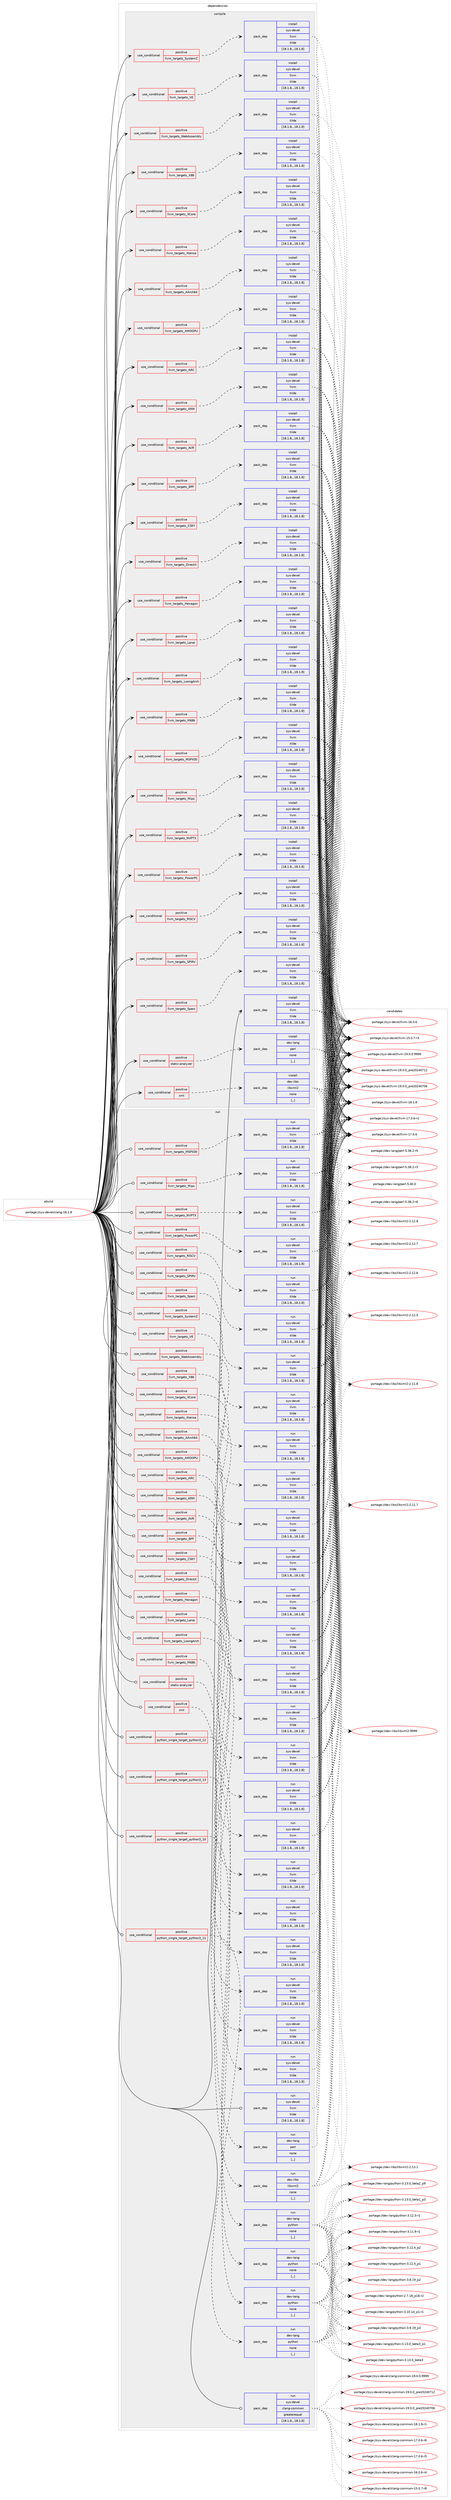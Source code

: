 digraph prolog {

# *************
# Graph options
# *************

newrank=true;
concentrate=true;
compound=true;
graph [rankdir=LR,fontname=Helvetica,fontsize=10,ranksep=1.5];#, ranksep=2.5, nodesep=0.2];
edge  [arrowhead=vee];
node  [fontname=Helvetica,fontsize=10];

# **********
# The ebuild
# **********

subgraph cluster_leftcol {
color=gray;
rank=same;
label=<<i>ebuild</i>>;
id [label="portage://sys-devel/clang-18.1.8", color=red, width=4, href="../sys-devel/clang-18.1.8.svg"];
}

# ****************
# The dependencies
# ****************

subgraph cluster_midcol {
color=gray;
label=<<i>dependencies</i>>;
subgraph cluster_compile {
fillcolor="#eeeeee";
style=filled;
label=<<i>compile</i>>;
subgraph cond114304 {
dependency429725 [label=<<TABLE BORDER="0" CELLBORDER="1" CELLSPACING="0" CELLPADDING="4"><TR><TD ROWSPAN="3" CELLPADDING="10">use_conditional</TD></TR><TR><TD>positive</TD></TR><TR><TD>llvm_targets_AArch64</TD></TR></TABLE>>, shape=none, color=red];
subgraph pack312470 {
dependency429726 [label=<<TABLE BORDER="0" CELLBORDER="1" CELLSPACING="0" CELLPADDING="4" WIDTH="220"><TR><TD ROWSPAN="6" CELLPADDING="30">pack_dep</TD></TR><TR><TD WIDTH="110">install</TD></TR><TR><TD>sys-devel</TD></TR><TR><TD>llvm</TD></TR><TR><TD>tilde</TD></TR><TR><TD>[18.1.8,,,18.1.8]</TD></TR></TABLE>>, shape=none, color=blue];
}
dependency429725:e -> dependency429726:w [weight=20,style="dashed",arrowhead="vee"];
}
id:e -> dependency429725:w [weight=20,style="solid",arrowhead="vee"];
subgraph cond114305 {
dependency429727 [label=<<TABLE BORDER="0" CELLBORDER="1" CELLSPACING="0" CELLPADDING="4"><TR><TD ROWSPAN="3" CELLPADDING="10">use_conditional</TD></TR><TR><TD>positive</TD></TR><TR><TD>llvm_targets_AMDGPU</TD></TR></TABLE>>, shape=none, color=red];
subgraph pack312471 {
dependency429728 [label=<<TABLE BORDER="0" CELLBORDER="1" CELLSPACING="0" CELLPADDING="4" WIDTH="220"><TR><TD ROWSPAN="6" CELLPADDING="30">pack_dep</TD></TR><TR><TD WIDTH="110">install</TD></TR><TR><TD>sys-devel</TD></TR><TR><TD>llvm</TD></TR><TR><TD>tilde</TD></TR><TR><TD>[18.1.8,,,18.1.8]</TD></TR></TABLE>>, shape=none, color=blue];
}
dependency429727:e -> dependency429728:w [weight=20,style="dashed",arrowhead="vee"];
}
id:e -> dependency429727:w [weight=20,style="solid",arrowhead="vee"];
subgraph cond114306 {
dependency429729 [label=<<TABLE BORDER="0" CELLBORDER="1" CELLSPACING="0" CELLPADDING="4"><TR><TD ROWSPAN="3" CELLPADDING="10">use_conditional</TD></TR><TR><TD>positive</TD></TR><TR><TD>llvm_targets_ARC</TD></TR></TABLE>>, shape=none, color=red];
subgraph pack312472 {
dependency429730 [label=<<TABLE BORDER="0" CELLBORDER="1" CELLSPACING="0" CELLPADDING="4" WIDTH="220"><TR><TD ROWSPAN="6" CELLPADDING="30">pack_dep</TD></TR><TR><TD WIDTH="110">install</TD></TR><TR><TD>sys-devel</TD></TR><TR><TD>llvm</TD></TR><TR><TD>tilde</TD></TR><TR><TD>[18.1.8,,,18.1.8]</TD></TR></TABLE>>, shape=none, color=blue];
}
dependency429729:e -> dependency429730:w [weight=20,style="dashed",arrowhead="vee"];
}
id:e -> dependency429729:w [weight=20,style="solid",arrowhead="vee"];
subgraph cond114307 {
dependency429731 [label=<<TABLE BORDER="0" CELLBORDER="1" CELLSPACING="0" CELLPADDING="4"><TR><TD ROWSPAN="3" CELLPADDING="10">use_conditional</TD></TR><TR><TD>positive</TD></TR><TR><TD>llvm_targets_ARM</TD></TR></TABLE>>, shape=none, color=red];
subgraph pack312473 {
dependency429732 [label=<<TABLE BORDER="0" CELLBORDER="1" CELLSPACING="0" CELLPADDING="4" WIDTH="220"><TR><TD ROWSPAN="6" CELLPADDING="30">pack_dep</TD></TR><TR><TD WIDTH="110">install</TD></TR><TR><TD>sys-devel</TD></TR><TR><TD>llvm</TD></TR><TR><TD>tilde</TD></TR><TR><TD>[18.1.8,,,18.1.8]</TD></TR></TABLE>>, shape=none, color=blue];
}
dependency429731:e -> dependency429732:w [weight=20,style="dashed",arrowhead="vee"];
}
id:e -> dependency429731:w [weight=20,style="solid",arrowhead="vee"];
subgraph cond114308 {
dependency429733 [label=<<TABLE BORDER="0" CELLBORDER="1" CELLSPACING="0" CELLPADDING="4"><TR><TD ROWSPAN="3" CELLPADDING="10">use_conditional</TD></TR><TR><TD>positive</TD></TR><TR><TD>llvm_targets_AVR</TD></TR></TABLE>>, shape=none, color=red];
subgraph pack312474 {
dependency429734 [label=<<TABLE BORDER="0" CELLBORDER="1" CELLSPACING="0" CELLPADDING="4" WIDTH="220"><TR><TD ROWSPAN="6" CELLPADDING="30">pack_dep</TD></TR><TR><TD WIDTH="110">install</TD></TR><TR><TD>sys-devel</TD></TR><TR><TD>llvm</TD></TR><TR><TD>tilde</TD></TR><TR><TD>[18.1.8,,,18.1.8]</TD></TR></TABLE>>, shape=none, color=blue];
}
dependency429733:e -> dependency429734:w [weight=20,style="dashed",arrowhead="vee"];
}
id:e -> dependency429733:w [weight=20,style="solid",arrowhead="vee"];
subgraph cond114309 {
dependency429735 [label=<<TABLE BORDER="0" CELLBORDER="1" CELLSPACING="0" CELLPADDING="4"><TR><TD ROWSPAN="3" CELLPADDING="10">use_conditional</TD></TR><TR><TD>positive</TD></TR><TR><TD>llvm_targets_BPF</TD></TR></TABLE>>, shape=none, color=red];
subgraph pack312475 {
dependency429736 [label=<<TABLE BORDER="0" CELLBORDER="1" CELLSPACING="0" CELLPADDING="4" WIDTH="220"><TR><TD ROWSPAN="6" CELLPADDING="30">pack_dep</TD></TR><TR><TD WIDTH="110">install</TD></TR><TR><TD>sys-devel</TD></TR><TR><TD>llvm</TD></TR><TR><TD>tilde</TD></TR><TR><TD>[18.1.8,,,18.1.8]</TD></TR></TABLE>>, shape=none, color=blue];
}
dependency429735:e -> dependency429736:w [weight=20,style="dashed",arrowhead="vee"];
}
id:e -> dependency429735:w [weight=20,style="solid",arrowhead="vee"];
subgraph cond114310 {
dependency429737 [label=<<TABLE BORDER="0" CELLBORDER="1" CELLSPACING="0" CELLPADDING="4"><TR><TD ROWSPAN="3" CELLPADDING="10">use_conditional</TD></TR><TR><TD>positive</TD></TR><TR><TD>llvm_targets_CSKY</TD></TR></TABLE>>, shape=none, color=red];
subgraph pack312476 {
dependency429738 [label=<<TABLE BORDER="0" CELLBORDER="1" CELLSPACING="0" CELLPADDING="4" WIDTH="220"><TR><TD ROWSPAN="6" CELLPADDING="30">pack_dep</TD></TR><TR><TD WIDTH="110">install</TD></TR><TR><TD>sys-devel</TD></TR><TR><TD>llvm</TD></TR><TR><TD>tilde</TD></TR><TR><TD>[18.1.8,,,18.1.8]</TD></TR></TABLE>>, shape=none, color=blue];
}
dependency429737:e -> dependency429738:w [weight=20,style="dashed",arrowhead="vee"];
}
id:e -> dependency429737:w [weight=20,style="solid",arrowhead="vee"];
subgraph cond114311 {
dependency429739 [label=<<TABLE BORDER="0" CELLBORDER="1" CELLSPACING="0" CELLPADDING="4"><TR><TD ROWSPAN="3" CELLPADDING="10">use_conditional</TD></TR><TR><TD>positive</TD></TR><TR><TD>llvm_targets_DirectX</TD></TR></TABLE>>, shape=none, color=red];
subgraph pack312477 {
dependency429740 [label=<<TABLE BORDER="0" CELLBORDER="1" CELLSPACING="0" CELLPADDING="4" WIDTH="220"><TR><TD ROWSPAN="6" CELLPADDING="30">pack_dep</TD></TR><TR><TD WIDTH="110">install</TD></TR><TR><TD>sys-devel</TD></TR><TR><TD>llvm</TD></TR><TR><TD>tilde</TD></TR><TR><TD>[18.1.8,,,18.1.8]</TD></TR></TABLE>>, shape=none, color=blue];
}
dependency429739:e -> dependency429740:w [weight=20,style="dashed",arrowhead="vee"];
}
id:e -> dependency429739:w [weight=20,style="solid",arrowhead="vee"];
subgraph cond114312 {
dependency429741 [label=<<TABLE BORDER="0" CELLBORDER="1" CELLSPACING="0" CELLPADDING="4"><TR><TD ROWSPAN="3" CELLPADDING="10">use_conditional</TD></TR><TR><TD>positive</TD></TR><TR><TD>llvm_targets_Hexagon</TD></TR></TABLE>>, shape=none, color=red];
subgraph pack312478 {
dependency429742 [label=<<TABLE BORDER="0" CELLBORDER="1" CELLSPACING="0" CELLPADDING="4" WIDTH="220"><TR><TD ROWSPAN="6" CELLPADDING="30">pack_dep</TD></TR><TR><TD WIDTH="110">install</TD></TR><TR><TD>sys-devel</TD></TR><TR><TD>llvm</TD></TR><TR><TD>tilde</TD></TR><TR><TD>[18.1.8,,,18.1.8]</TD></TR></TABLE>>, shape=none, color=blue];
}
dependency429741:e -> dependency429742:w [weight=20,style="dashed",arrowhead="vee"];
}
id:e -> dependency429741:w [weight=20,style="solid",arrowhead="vee"];
subgraph cond114313 {
dependency429743 [label=<<TABLE BORDER="0" CELLBORDER="1" CELLSPACING="0" CELLPADDING="4"><TR><TD ROWSPAN="3" CELLPADDING="10">use_conditional</TD></TR><TR><TD>positive</TD></TR><TR><TD>llvm_targets_Lanai</TD></TR></TABLE>>, shape=none, color=red];
subgraph pack312479 {
dependency429744 [label=<<TABLE BORDER="0" CELLBORDER="1" CELLSPACING="0" CELLPADDING="4" WIDTH="220"><TR><TD ROWSPAN="6" CELLPADDING="30">pack_dep</TD></TR><TR><TD WIDTH="110">install</TD></TR><TR><TD>sys-devel</TD></TR><TR><TD>llvm</TD></TR><TR><TD>tilde</TD></TR><TR><TD>[18.1.8,,,18.1.8]</TD></TR></TABLE>>, shape=none, color=blue];
}
dependency429743:e -> dependency429744:w [weight=20,style="dashed",arrowhead="vee"];
}
id:e -> dependency429743:w [weight=20,style="solid",arrowhead="vee"];
subgraph cond114314 {
dependency429745 [label=<<TABLE BORDER="0" CELLBORDER="1" CELLSPACING="0" CELLPADDING="4"><TR><TD ROWSPAN="3" CELLPADDING="10">use_conditional</TD></TR><TR><TD>positive</TD></TR><TR><TD>llvm_targets_LoongArch</TD></TR></TABLE>>, shape=none, color=red];
subgraph pack312480 {
dependency429746 [label=<<TABLE BORDER="0" CELLBORDER="1" CELLSPACING="0" CELLPADDING="4" WIDTH="220"><TR><TD ROWSPAN="6" CELLPADDING="30">pack_dep</TD></TR><TR><TD WIDTH="110">install</TD></TR><TR><TD>sys-devel</TD></TR><TR><TD>llvm</TD></TR><TR><TD>tilde</TD></TR><TR><TD>[18.1.8,,,18.1.8]</TD></TR></TABLE>>, shape=none, color=blue];
}
dependency429745:e -> dependency429746:w [weight=20,style="dashed",arrowhead="vee"];
}
id:e -> dependency429745:w [weight=20,style="solid",arrowhead="vee"];
subgraph cond114315 {
dependency429747 [label=<<TABLE BORDER="0" CELLBORDER="1" CELLSPACING="0" CELLPADDING="4"><TR><TD ROWSPAN="3" CELLPADDING="10">use_conditional</TD></TR><TR><TD>positive</TD></TR><TR><TD>llvm_targets_M68k</TD></TR></TABLE>>, shape=none, color=red];
subgraph pack312481 {
dependency429748 [label=<<TABLE BORDER="0" CELLBORDER="1" CELLSPACING="0" CELLPADDING="4" WIDTH="220"><TR><TD ROWSPAN="6" CELLPADDING="30">pack_dep</TD></TR><TR><TD WIDTH="110">install</TD></TR><TR><TD>sys-devel</TD></TR><TR><TD>llvm</TD></TR><TR><TD>tilde</TD></TR><TR><TD>[18.1.8,,,18.1.8]</TD></TR></TABLE>>, shape=none, color=blue];
}
dependency429747:e -> dependency429748:w [weight=20,style="dashed",arrowhead="vee"];
}
id:e -> dependency429747:w [weight=20,style="solid",arrowhead="vee"];
subgraph cond114316 {
dependency429749 [label=<<TABLE BORDER="0" CELLBORDER="1" CELLSPACING="0" CELLPADDING="4"><TR><TD ROWSPAN="3" CELLPADDING="10">use_conditional</TD></TR><TR><TD>positive</TD></TR><TR><TD>llvm_targets_MSP430</TD></TR></TABLE>>, shape=none, color=red];
subgraph pack312482 {
dependency429750 [label=<<TABLE BORDER="0" CELLBORDER="1" CELLSPACING="0" CELLPADDING="4" WIDTH="220"><TR><TD ROWSPAN="6" CELLPADDING="30">pack_dep</TD></TR><TR><TD WIDTH="110">install</TD></TR><TR><TD>sys-devel</TD></TR><TR><TD>llvm</TD></TR><TR><TD>tilde</TD></TR><TR><TD>[18.1.8,,,18.1.8]</TD></TR></TABLE>>, shape=none, color=blue];
}
dependency429749:e -> dependency429750:w [weight=20,style="dashed",arrowhead="vee"];
}
id:e -> dependency429749:w [weight=20,style="solid",arrowhead="vee"];
subgraph cond114317 {
dependency429751 [label=<<TABLE BORDER="0" CELLBORDER="1" CELLSPACING="0" CELLPADDING="4"><TR><TD ROWSPAN="3" CELLPADDING="10">use_conditional</TD></TR><TR><TD>positive</TD></TR><TR><TD>llvm_targets_Mips</TD></TR></TABLE>>, shape=none, color=red];
subgraph pack312483 {
dependency429752 [label=<<TABLE BORDER="0" CELLBORDER="1" CELLSPACING="0" CELLPADDING="4" WIDTH="220"><TR><TD ROWSPAN="6" CELLPADDING="30">pack_dep</TD></TR><TR><TD WIDTH="110">install</TD></TR><TR><TD>sys-devel</TD></TR><TR><TD>llvm</TD></TR><TR><TD>tilde</TD></TR><TR><TD>[18.1.8,,,18.1.8]</TD></TR></TABLE>>, shape=none, color=blue];
}
dependency429751:e -> dependency429752:w [weight=20,style="dashed",arrowhead="vee"];
}
id:e -> dependency429751:w [weight=20,style="solid",arrowhead="vee"];
subgraph cond114318 {
dependency429753 [label=<<TABLE BORDER="0" CELLBORDER="1" CELLSPACING="0" CELLPADDING="4"><TR><TD ROWSPAN="3" CELLPADDING="10">use_conditional</TD></TR><TR><TD>positive</TD></TR><TR><TD>llvm_targets_NVPTX</TD></TR></TABLE>>, shape=none, color=red];
subgraph pack312484 {
dependency429754 [label=<<TABLE BORDER="0" CELLBORDER="1" CELLSPACING="0" CELLPADDING="4" WIDTH="220"><TR><TD ROWSPAN="6" CELLPADDING="30">pack_dep</TD></TR><TR><TD WIDTH="110">install</TD></TR><TR><TD>sys-devel</TD></TR><TR><TD>llvm</TD></TR><TR><TD>tilde</TD></TR><TR><TD>[18.1.8,,,18.1.8]</TD></TR></TABLE>>, shape=none, color=blue];
}
dependency429753:e -> dependency429754:w [weight=20,style="dashed",arrowhead="vee"];
}
id:e -> dependency429753:w [weight=20,style="solid",arrowhead="vee"];
subgraph cond114319 {
dependency429755 [label=<<TABLE BORDER="0" CELLBORDER="1" CELLSPACING="0" CELLPADDING="4"><TR><TD ROWSPAN="3" CELLPADDING="10">use_conditional</TD></TR><TR><TD>positive</TD></TR><TR><TD>llvm_targets_PowerPC</TD></TR></TABLE>>, shape=none, color=red];
subgraph pack312485 {
dependency429756 [label=<<TABLE BORDER="0" CELLBORDER="1" CELLSPACING="0" CELLPADDING="4" WIDTH="220"><TR><TD ROWSPAN="6" CELLPADDING="30">pack_dep</TD></TR><TR><TD WIDTH="110">install</TD></TR><TR><TD>sys-devel</TD></TR><TR><TD>llvm</TD></TR><TR><TD>tilde</TD></TR><TR><TD>[18.1.8,,,18.1.8]</TD></TR></TABLE>>, shape=none, color=blue];
}
dependency429755:e -> dependency429756:w [weight=20,style="dashed",arrowhead="vee"];
}
id:e -> dependency429755:w [weight=20,style="solid",arrowhead="vee"];
subgraph cond114320 {
dependency429757 [label=<<TABLE BORDER="0" CELLBORDER="1" CELLSPACING="0" CELLPADDING="4"><TR><TD ROWSPAN="3" CELLPADDING="10">use_conditional</TD></TR><TR><TD>positive</TD></TR><TR><TD>llvm_targets_RISCV</TD></TR></TABLE>>, shape=none, color=red];
subgraph pack312486 {
dependency429758 [label=<<TABLE BORDER="0" CELLBORDER="1" CELLSPACING="0" CELLPADDING="4" WIDTH="220"><TR><TD ROWSPAN="6" CELLPADDING="30">pack_dep</TD></TR><TR><TD WIDTH="110">install</TD></TR><TR><TD>sys-devel</TD></TR><TR><TD>llvm</TD></TR><TR><TD>tilde</TD></TR><TR><TD>[18.1.8,,,18.1.8]</TD></TR></TABLE>>, shape=none, color=blue];
}
dependency429757:e -> dependency429758:w [weight=20,style="dashed",arrowhead="vee"];
}
id:e -> dependency429757:w [weight=20,style="solid",arrowhead="vee"];
subgraph cond114321 {
dependency429759 [label=<<TABLE BORDER="0" CELLBORDER="1" CELLSPACING="0" CELLPADDING="4"><TR><TD ROWSPAN="3" CELLPADDING="10">use_conditional</TD></TR><TR><TD>positive</TD></TR><TR><TD>llvm_targets_SPIRV</TD></TR></TABLE>>, shape=none, color=red];
subgraph pack312487 {
dependency429760 [label=<<TABLE BORDER="0" CELLBORDER="1" CELLSPACING="0" CELLPADDING="4" WIDTH="220"><TR><TD ROWSPAN="6" CELLPADDING="30">pack_dep</TD></TR><TR><TD WIDTH="110">install</TD></TR><TR><TD>sys-devel</TD></TR><TR><TD>llvm</TD></TR><TR><TD>tilde</TD></TR><TR><TD>[18.1.8,,,18.1.8]</TD></TR></TABLE>>, shape=none, color=blue];
}
dependency429759:e -> dependency429760:w [weight=20,style="dashed",arrowhead="vee"];
}
id:e -> dependency429759:w [weight=20,style="solid",arrowhead="vee"];
subgraph cond114322 {
dependency429761 [label=<<TABLE BORDER="0" CELLBORDER="1" CELLSPACING="0" CELLPADDING="4"><TR><TD ROWSPAN="3" CELLPADDING="10">use_conditional</TD></TR><TR><TD>positive</TD></TR><TR><TD>llvm_targets_Sparc</TD></TR></TABLE>>, shape=none, color=red];
subgraph pack312488 {
dependency429762 [label=<<TABLE BORDER="0" CELLBORDER="1" CELLSPACING="0" CELLPADDING="4" WIDTH="220"><TR><TD ROWSPAN="6" CELLPADDING="30">pack_dep</TD></TR><TR><TD WIDTH="110">install</TD></TR><TR><TD>sys-devel</TD></TR><TR><TD>llvm</TD></TR><TR><TD>tilde</TD></TR><TR><TD>[18.1.8,,,18.1.8]</TD></TR></TABLE>>, shape=none, color=blue];
}
dependency429761:e -> dependency429762:w [weight=20,style="dashed",arrowhead="vee"];
}
id:e -> dependency429761:w [weight=20,style="solid",arrowhead="vee"];
subgraph cond114323 {
dependency429763 [label=<<TABLE BORDER="0" CELLBORDER="1" CELLSPACING="0" CELLPADDING="4"><TR><TD ROWSPAN="3" CELLPADDING="10">use_conditional</TD></TR><TR><TD>positive</TD></TR><TR><TD>llvm_targets_SystemZ</TD></TR></TABLE>>, shape=none, color=red];
subgraph pack312489 {
dependency429764 [label=<<TABLE BORDER="0" CELLBORDER="1" CELLSPACING="0" CELLPADDING="4" WIDTH="220"><TR><TD ROWSPAN="6" CELLPADDING="30">pack_dep</TD></TR><TR><TD WIDTH="110">install</TD></TR><TR><TD>sys-devel</TD></TR><TR><TD>llvm</TD></TR><TR><TD>tilde</TD></TR><TR><TD>[18.1.8,,,18.1.8]</TD></TR></TABLE>>, shape=none, color=blue];
}
dependency429763:e -> dependency429764:w [weight=20,style="dashed",arrowhead="vee"];
}
id:e -> dependency429763:w [weight=20,style="solid",arrowhead="vee"];
subgraph cond114324 {
dependency429765 [label=<<TABLE BORDER="0" CELLBORDER="1" CELLSPACING="0" CELLPADDING="4"><TR><TD ROWSPAN="3" CELLPADDING="10">use_conditional</TD></TR><TR><TD>positive</TD></TR><TR><TD>llvm_targets_VE</TD></TR></TABLE>>, shape=none, color=red];
subgraph pack312490 {
dependency429766 [label=<<TABLE BORDER="0" CELLBORDER="1" CELLSPACING="0" CELLPADDING="4" WIDTH="220"><TR><TD ROWSPAN="6" CELLPADDING="30">pack_dep</TD></TR><TR><TD WIDTH="110">install</TD></TR><TR><TD>sys-devel</TD></TR><TR><TD>llvm</TD></TR><TR><TD>tilde</TD></TR><TR><TD>[18.1.8,,,18.1.8]</TD></TR></TABLE>>, shape=none, color=blue];
}
dependency429765:e -> dependency429766:w [weight=20,style="dashed",arrowhead="vee"];
}
id:e -> dependency429765:w [weight=20,style="solid",arrowhead="vee"];
subgraph cond114325 {
dependency429767 [label=<<TABLE BORDER="0" CELLBORDER="1" CELLSPACING="0" CELLPADDING="4"><TR><TD ROWSPAN="3" CELLPADDING="10">use_conditional</TD></TR><TR><TD>positive</TD></TR><TR><TD>llvm_targets_WebAssembly</TD></TR></TABLE>>, shape=none, color=red];
subgraph pack312491 {
dependency429768 [label=<<TABLE BORDER="0" CELLBORDER="1" CELLSPACING="0" CELLPADDING="4" WIDTH="220"><TR><TD ROWSPAN="6" CELLPADDING="30">pack_dep</TD></TR><TR><TD WIDTH="110">install</TD></TR><TR><TD>sys-devel</TD></TR><TR><TD>llvm</TD></TR><TR><TD>tilde</TD></TR><TR><TD>[18.1.8,,,18.1.8]</TD></TR></TABLE>>, shape=none, color=blue];
}
dependency429767:e -> dependency429768:w [weight=20,style="dashed",arrowhead="vee"];
}
id:e -> dependency429767:w [weight=20,style="solid",arrowhead="vee"];
subgraph cond114326 {
dependency429769 [label=<<TABLE BORDER="0" CELLBORDER="1" CELLSPACING="0" CELLPADDING="4"><TR><TD ROWSPAN="3" CELLPADDING="10">use_conditional</TD></TR><TR><TD>positive</TD></TR><TR><TD>llvm_targets_X86</TD></TR></TABLE>>, shape=none, color=red];
subgraph pack312492 {
dependency429770 [label=<<TABLE BORDER="0" CELLBORDER="1" CELLSPACING="0" CELLPADDING="4" WIDTH="220"><TR><TD ROWSPAN="6" CELLPADDING="30">pack_dep</TD></TR><TR><TD WIDTH="110">install</TD></TR><TR><TD>sys-devel</TD></TR><TR><TD>llvm</TD></TR><TR><TD>tilde</TD></TR><TR><TD>[18.1.8,,,18.1.8]</TD></TR></TABLE>>, shape=none, color=blue];
}
dependency429769:e -> dependency429770:w [weight=20,style="dashed",arrowhead="vee"];
}
id:e -> dependency429769:w [weight=20,style="solid",arrowhead="vee"];
subgraph cond114327 {
dependency429771 [label=<<TABLE BORDER="0" CELLBORDER="1" CELLSPACING="0" CELLPADDING="4"><TR><TD ROWSPAN="3" CELLPADDING="10">use_conditional</TD></TR><TR><TD>positive</TD></TR><TR><TD>llvm_targets_XCore</TD></TR></TABLE>>, shape=none, color=red];
subgraph pack312493 {
dependency429772 [label=<<TABLE BORDER="0" CELLBORDER="1" CELLSPACING="0" CELLPADDING="4" WIDTH="220"><TR><TD ROWSPAN="6" CELLPADDING="30">pack_dep</TD></TR><TR><TD WIDTH="110">install</TD></TR><TR><TD>sys-devel</TD></TR><TR><TD>llvm</TD></TR><TR><TD>tilde</TD></TR><TR><TD>[18.1.8,,,18.1.8]</TD></TR></TABLE>>, shape=none, color=blue];
}
dependency429771:e -> dependency429772:w [weight=20,style="dashed",arrowhead="vee"];
}
id:e -> dependency429771:w [weight=20,style="solid",arrowhead="vee"];
subgraph cond114328 {
dependency429773 [label=<<TABLE BORDER="0" CELLBORDER="1" CELLSPACING="0" CELLPADDING="4"><TR><TD ROWSPAN="3" CELLPADDING="10">use_conditional</TD></TR><TR><TD>positive</TD></TR><TR><TD>llvm_targets_Xtensa</TD></TR></TABLE>>, shape=none, color=red];
subgraph pack312494 {
dependency429774 [label=<<TABLE BORDER="0" CELLBORDER="1" CELLSPACING="0" CELLPADDING="4" WIDTH="220"><TR><TD ROWSPAN="6" CELLPADDING="30">pack_dep</TD></TR><TR><TD WIDTH="110">install</TD></TR><TR><TD>sys-devel</TD></TR><TR><TD>llvm</TD></TR><TR><TD>tilde</TD></TR><TR><TD>[18.1.8,,,18.1.8]</TD></TR></TABLE>>, shape=none, color=blue];
}
dependency429773:e -> dependency429774:w [weight=20,style="dashed",arrowhead="vee"];
}
id:e -> dependency429773:w [weight=20,style="solid",arrowhead="vee"];
subgraph cond114329 {
dependency429775 [label=<<TABLE BORDER="0" CELLBORDER="1" CELLSPACING="0" CELLPADDING="4"><TR><TD ROWSPAN="3" CELLPADDING="10">use_conditional</TD></TR><TR><TD>positive</TD></TR><TR><TD>static-analyzer</TD></TR></TABLE>>, shape=none, color=red];
subgraph pack312495 {
dependency429776 [label=<<TABLE BORDER="0" CELLBORDER="1" CELLSPACING="0" CELLPADDING="4" WIDTH="220"><TR><TD ROWSPAN="6" CELLPADDING="30">pack_dep</TD></TR><TR><TD WIDTH="110">install</TD></TR><TR><TD>dev-lang</TD></TR><TR><TD>perl</TD></TR><TR><TD>none</TD></TR><TR><TD>[,,]</TD></TR></TABLE>>, shape=none, color=blue];
}
dependency429775:e -> dependency429776:w [weight=20,style="dashed",arrowhead="vee"];
}
id:e -> dependency429775:w [weight=20,style="solid",arrowhead="vee"];
subgraph cond114330 {
dependency429777 [label=<<TABLE BORDER="0" CELLBORDER="1" CELLSPACING="0" CELLPADDING="4"><TR><TD ROWSPAN="3" CELLPADDING="10">use_conditional</TD></TR><TR><TD>positive</TD></TR><TR><TD>xml</TD></TR></TABLE>>, shape=none, color=red];
subgraph pack312496 {
dependency429778 [label=<<TABLE BORDER="0" CELLBORDER="1" CELLSPACING="0" CELLPADDING="4" WIDTH="220"><TR><TD ROWSPAN="6" CELLPADDING="30">pack_dep</TD></TR><TR><TD WIDTH="110">install</TD></TR><TR><TD>dev-libs</TD></TR><TR><TD>libxml2</TD></TR><TR><TD>none</TD></TR><TR><TD>[,,]</TD></TR></TABLE>>, shape=none, color=blue];
}
dependency429777:e -> dependency429778:w [weight=20,style="dashed",arrowhead="vee"];
}
id:e -> dependency429777:w [weight=20,style="solid",arrowhead="vee"];
subgraph pack312497 {
dependency429779 [label=<<TABLE BORDER="0" CELLBORDER="1" CELLSPACING="0" CELLPADDING="4" WIDTH="220"><TR><TD ROWSPAN="6" CELLPADDING="30">pack_dep</TD></TR><TR><TD WIDTH="110">install</TD></TR><TR><TD>sys-devel</TD></TR><TR><TD>llvm</TD></TR><TR><TD>tilde</TD></TR><TR><TD>[18.1.8,,,18.1.8]</TD></TR></TABLE>>, shape=none, color=blue];
}
id:e -> dependency429779:w [weight=20,style="solid",arrowhead="vee"];
}
subgraph cluster_compileandrun {
fillcolor="#eeeeee";
style=filled;
label=<<i>compile and run</i>>;
}
subgraph cluster_run {
fillcolor="#eeeeee";
style=filled;
label=<<i>run</i>>;
subgraph cond114331 {
dependency429780 [label=<<TABLE BORDER="0" CELLBORDER="1" CELLSPACING="0" CELLPADDING="4"><TR><TD ROWSPAN="3" CELLPADDING="10">use_conditional</TD></TR><TR><TD>positive</TD></TR><TR><TD>llvm_targets_AArch64</TD></TR></TABLE>>, shape=none, color=red];
subgraph pack312498 {
dependency429781 [label=<<TABLE BORDER="0" CELLBORDER="1" CELLSPACING="0" CELLPADDING="4" WIDTH="220"><TR><TD ROWSPAN="6" CELLPADDING="30">pack_dep</TD></TR><TR><TD WIDTH="110">run</TD></TR><TR><TD>sys-devel</TD></TR><TR><TD>llvm</TD></TR><TR><TD>tilde</TD></TR><TR><TD>[18.1.8,,,18.1.8]</TD></TR></TABLE>>, shape=none, color=blue];
}
dependency429780:e -> dependency429781:w [weight=20,style="dashed",arrowhead="vee"];
}
id:e -> dependency429780:w [weight=20,style="solid",arrowhead="odot"];
subgraph cond114332 {
dependency429782 [label=<<TABLE BORDER="0" CELLBORDER="1" CELLSPACING="0" CELLPADDING="4"><TR><TD ROWSPAN="3" CELLPADDING="10">use_conditional</TD></TR><TR><TD>positive</TD></TR><TR><TD>llvm_targets_AMDGPU</TD></TR></TABLE>>, shape=none, color=red];
subgraph pack312499 {
dependency429783 [label=<<TABLE BORDER="0" CELLBORDER="1" CELLSPACING="0" CELLPADDING="4" WIDTH="220"><TR><TD ROWSPAN="6" CELLPADDING="30">pack_dep</TD></TR><TR><TD WIDTH="110">run</TD></TR><TR><TD>sys-devel</TD></TR><TR><TD>llvm</TD></TR><TR><TD>tilde</TD></TR><TR><TD>[18.1.8,,,18.1.8]</TD></TR></TABLE>>, shape=none, color=blue];
}
dependency429782:e -> dependency429783:w [weight=20,style="dashed",arrowhead="vee"];
}
id:e -> dependency429782:w [weight=20,style="solid",arrowhead="odot"];
subgraph cond114333 {
dependency429784 [label=<<TABLE BORDER="0" CELLBORDER="1" CELLSPACING="0" CELLPADDING="4"><TR><TD ROWSPAN="3" CELLPADDING="10">use_conditional</TD></TR><TR><TD>positive</TD></TR><TR><TD>llvm_targets_ARC</TD></TR></TABLE>>, shape=none, color=red];
subgraph pack312500 {
dependency429785 [label=<<TABLE BORDER="0" CELLBORDER="1" CELLSPACING="0" CELLPADDING="4" WIDTH="220"><TR><TD ROWSPAN="6" CELLPADDING="30">pack_dep</TD></TR><TR><TD WIDTH="110">run</TD></TR><TR><TD>sys-devel</TD></TR><TR><TD>llvm</TD></TR><TR><TD>tilde</TD></TR><TR><TD>[18.1.8,,,18.1.8]</TD></TR></TABLE>>, shape=none, color=blue];
}
dependency429784:e -> dependency429785:w [weight=20,style="dashed",arrowhead="vee"];
}
id:e -> dependency429784:w [weight=20,style="solid",arrowhead="odot"];
subgraph cond114334 {
dependency429786 [label=<<TABLE BORDER="0" CELLBORDER="1" CELLSPACING="0" CELLPADDING="4"><TR><TD ROWSPAN="3" CELLPADDING="10">use_conditional</TD></TR><TR><TD>positive</TD></TR><TR><TD>llvm_targets_ARM</TD></TR></TABLE>>, shape=none, color=red];
subgraph pack312501 {
dependency429787 [label=<<TABLE BORDER="0" CELLBORDER="1" CELLSPACING="0" CELLPADDING="4" WIDTH="220"><TR><TD ROWSPAN="6" CELLPADDING="30">pack_dep</TD></TR><TR><TD WIDTH="110">run</TD></TR><TR><TD>sys-devel</TD></TR><TR><TD>llvm</TD></TR><TR><TD>tilde</TD></TR><TR><TD>[18.1.8,,,18.1.8]</TD></TR></TABLE>>, shape=none, color=blue];
}
dependency429786:e -> dependency429787:w [weight=20,style="dashed",arrowhead="vee"];
}
id:e -> dependency429786:w [weight=20,style="solid",arrowhead="odot"];
subgraph cond114335 {
dependency429788 [label=<<TABLE BORDER="0" CELLBORDER="1" CELLSPACING="0" CELLPADDING="4"><TR><TD ROWSPAN="3" CELLPADDING="10">use_conditional</TD></TR><TR><TD>positive</TD></TR><TR><TD>llvm_targets_AVR</TD></TR></TABLE>>, shape=none, color=red];
subgraph pack312502 {
dependency429789 [label=<<TABLE BORDER="0" CELLBORDER="1" CELLSPACING="0" CELLPADDING="4" WIDTH="220"><TR><TD ROWSPAN="6" CELLPADDING="30">pack_dep</TD></TR><TR><TD WIDTH="110">run</TD></TR><TR><TD>sys-devel</TD></TR><TR><TD>llvm</TD></TR><TR><TD>tilde</TD></TR><TR><TD>[18.1.8,,,18.1.8]</TD></TR></TABLE>>, shape=none, color=blue];
}
dependency429788:e -> dependency429789:w [weight=20,style="dashed",arrowhead="vee"];
}
id:e -> dependency429788:w [weight=20,style="solid",arrowhead="odot"];
subgraph cond114336 {
dependency429790 [label=<<TABLE BORDER="0" CELLBORDER="1" CELLSPACING="0" CELLPADDING="4"><TR><TD ROWSPAN="3" CELLPADDING="10">use_conditional</TD></TR><TR><TD>positive</TD></TR><TR><TD>llvm_targets_BPF</TD></TR></TABLE>>, shape=none, color=red];
subgraph pack312503 {
dependency429791 [label=<<TABLE BORDER="0" CELLBORDER="1" CELLSPACING="0" CELLPADDING="4" WIDTH="220"><TR><TD ROWSPAN="6" CELLPADDING="30">pack_dep</TD></TR><TR><TD WIDTH="110">run</TD></TR><TR><TD>sys-devel</TD></TR><TR><TD>llvm</TD></TR><TR><TD>tilde</TD></TR><TR><TD>[18.1.8,,,18.1.8]</TD></TR></TABLE>>, shape=none, color=blue];
}
dependency429790:e -> dependency429791:w [weight=20,style="dashed",arrowhead="vee"];
}
id:e -> dependency429790:w [weight=20,style="solid",arrowhead="odot"];
subgraph cond114337 {
dependency429792 [label=<<TABLE BORDER="0" CELLBORDER="1" CELLSPACING="0" CELLPADDING="4"><TR><TD ROWSPAN="3" CELLPADDING="10">use_conditional</TD></TR><TR><TD>positive</TD></TR><TR><TD>llvm_targets_CSKY</TD></TR></TABLE>>, shape=none, color=red];
subgraph pack312504 {
dependency429793 [label=<<TABLE BORDER="0" CELLBORDER="1" CELLSPACING="0" CELLPADDING="4" WIDTH="220"><TR><TD ROWSPAN="6" CELLPADDING="30">pack_dep</TD></TR><TR><TD WIDTH="110">run</TD></TR><TR><TD>sys-devel</TD></TR><TR><TD>llvm</TD></TR><TR><TD>tilde</TD></TR><TR><TD>[18.1.8,,,18.1.8]</TD></TR></TABLE>>, shape=none, color=blue];
}
dependency429792:e -> dependency429793:w [weight=20,style="dashed",arrowhead="vee"];
}
id:e -> dependency429792:w [weight=20,style="solid",arrowhead="odot"];
subgraph cond114338 {
dependency429794 [label=<<TABLE BORDER="0" CELLBORDER="1" CELLSPACING="0" CELLPADDING="4"><TR><TD ROWSPAN="3" CELLPADDING="10">use_conditional</TD></TR><TR><TD>positive</TD></TR><TR><TD>llvm_targets_DirectX</TD></TR></TABLE>>, shape=none, color=red];
subgraph pack312505 {
dependency429795 [label=<<TABLE BORDER="0" CELLBORDER="1" CELLSPACING="0" CELLPADDING="4" WIDTH="220"><TR><TD ROWSPAN="6" CELLPADDING="30">pack_dep</TD></TR><TR><TD WIDTH="110">run</TD></TR><TR><TD>sys-devel</TD></TR><TR><TD>llvm</TD></TR><TR><TD>tilde</TD></TR><TR><TD>[18.1.8,,,18.1.8]</TD></TR></TABLE>>, shape=none, color=blue];
}
dependency429794:e -> dependency429795:w [weight=20,style="dashed",arrowhead="vee"];
}
id:e -> dependency429794:w [weight=20,style="solid",arrowhead="odot"];
subgraph cond114339 {
dependency429796 [label=<<TABLE BORDER="0" CELLBORDER="1" CELLSPACING="0" CELLPADDING="4"><TR><TD ROWSPAN="3" CELLPADDING="10">use_conditional</TD></TR><TR><TD>positive</TD></TR><TR><TD>llvm_targets_Hexagon</TD></TR></TABLE>>, shape=none, color=red];
subgraph pack312506 {
dependency429797 [label=<<TABLE BORDER="0" CELLBORDER="1" CELLSPACING="0" CELLPADDING="4" WIDTH="220"><TR><TD ROWSPAN="6" CELLPADDING="30">pack_dep</TD></TR><TR><TD WIDTH="110">run</TD></TR><TR><TD>sys-devel</TD></TR><TR><TD>llvm</TD></TR><TR><TD>tilde</TD></TR><TR><TD>[18.1.8,,,18.1.8]</TD></TR></TABLE>>, shape=none, color=blue];
}
dependency429796:e -> dependency429797:w [weight=20,style="dashed",arrowhead="vee"];
}
id:e -> dependency429796:w [weight=20,style="solid",arrowhead="odot"];
subgraph cond114340 {
dependency429798 [label=<<TABLE BORDER="0" CELLBORDER="1" CELLSPACING="0" CELLPADDING="4"><TR><TD ROWSPAN="3" CELLPADDING="10">use_conditional</TD></TR><TR><TD>positive</TD></TR><TR><TD>llvm_targets_Lanai</TD></TR></TABLE>>, shape=none, color=red];
subgraph pack312507 {
dependency429799 [label=<<TABLE BORDER="0" CELLBORDER="1" CELLSPACING="0" CELLPADDING="4" WIDTH="220"><TR><TD ROWSPAN="6" CELLPADDING="30">pack_dep</TD></TR><TR><TD WIDTH="110">run</TD></TR><TR><TD>sys-devel</TD></TR><TR><TD>llvm</TD></TR><TR><TD>tilde</TD></TR><TR><TD>[18.1.8,,,18.1.8]</TD></TR></TABLE>>, shape=none, color=blue];
}
dependency429798:e -> dependency429799:w [weight=20,style="dashed",arrowhead="vee"];
}
id:e -> dependency429798:w [weight=20,style="solid",arrowhead="odot"];
subgraph cond114341 {
dependency429800 [label=<<TABLE BORDER="0" CELLBORDER="1" CELLSPACING="0" CELLPADDING="4"><TR><TD ROWSPAN="3" CELLPADDING="10">use_conditional</TD></TR><TR><TD>positive</TD></TR><TR><TD>llvm_targets_LoongArch</TD></TR></TABLE>>, shape=none, color=red];
subgraph pack312508 {
dependency429801 [label=<<TABLE BORDER="0" CELLBORDER="1" CELLSPACING="0" CELLPADDING="4" WIDTH="220"><TR><TD ROWSPAN="6" CELLPADDING="30">pack_dep</TD></TR><TR><TD WIDTH="110">run</TD></TR><TR><TD>sys-devel</TD></TR><TR><TD>llvm</TD></TR><TR><TD>tilde</TD></TR><TR><TD>[18.1.8,,,18.1.8]</TD></TR></TABLE>>, shape=none, color=blue];
}
dependency429800:e -> dependency429801:w [weight=20,style="dashed",arrowhead="vee"];
}
id:e -> dependency429800:w [weight=20,style="solid",arrowhead="odot"];
subgraph cond114342 {
dependency429802 [label=<<TABLE BORDER="0" CELLBORDER="1" CELLSPACING="0" CELLPADDING="4"><TR><TD ROWSPAN="3" CELLPADDING="10">use_conditional</TD></TR><TR><TD>positive</TD></TR><TR><TD>llvm_targets_M68k</TD></TR></TABLE>>, shape=none, color=red];
subgraph pack312509 {
dependency429803 [label=<<TABLE BORDER="0" CELLBORDER="1" CELLSPACING="0" CELLPADDING="4" WIDTH="220"><TR><TD ROWSPAN="6" CELLPADDING="30">pack_dep</TD></TR><TR><TD WIDTH="110">run</TD></TR><TR><TD>sys-devel</TD></TR><TR><TD>llvm</TD></TR><TR><TD>tilde</TD></TR><TR><TD>[18.1.8,,,18.1.8]</TD></TR></TABLE>>, shape=none, color=blue];
}
dependency429802:e -> dependency429803:w [weight=20,style="dashed",arrowhead="vee"];
}
id:e -> dependency429802:w [weight=20,style="solid",arrowhead="odot"];
subgraph cond114343 {
dependency429804 [label=<<TABLE BORDER="0" CELLBORDER="1" CELLSPACING="0" CELLPADDING="4"><TR><TD ROWSPAN="3" CELLPADDING="10">use_conditional</TD></TR><TR><TD>positive</TD></TR><TR><TD>llvm_targets_MSP430</TD></TR></TABLE>>, shape=none, color=red];
subgraph pack312510 {
dependency429805 [label=<<TABLE BORDER="0" CELLBORDER="1" CELLSPACING="0" CELLPADDING="4" WIDTH="220"><TR><TD ROWSPAN="6" CELLPADDING="30">pack_dep</TD></TR><TR><TD WIDTH="110">run</TD></TR><TR><TD>sys-devel</TD></TR><TR><TD>llvm</TD></TR><TR><TD>tilde</TD></TR><TR><TD>[18.1.8,,,18.1.8]</TD></TR></TABLE>>, shape=none, color=blue];
}
dependency429804:e -> dependency429805:w [weight=20,style="dashed",arrowhead="vee"];
}
id:e -> dependency429804:w [weight=20,style="solid",arrowhead="odot"];
subgraph cond114344 {
dependency429806 [label=<<TABLE BORDER="0" CELLBORDER="1" CELLSPACING="0" CELLPADDING="4"><TR><TD ROWSPAN="3" CELLPADDING="10">use_conditional</TD></TR><TR><TD>positive</TD></TR><TR><TD>llvm_targets_Mips</TD></TR></TABLE>>, shape=none, color=red];
subgraph pack312511 {
dependency429807 [label=<<TABLE BORDER="0" CELLBORDER="1" CELLSPACING="0" CELLPADDING="4" WIDTH="220"><TR><TD ROWSPAN="6" CELLPADDING="30">pack_dep</TD></TR><TR><TD WIDTH="110">run</TD></TR><TR><TD>sys-devel</TD></TR><TR><TD>llvm</TD></TR><TR><TD>tilde</TD></TR><TR><TD>[18.1.8,,,18.1.8]</TD></TR></TABLE>>, shape=none, color=blue];
}
dependency429806:e -> dependency429807:w [weight=20,style="dashed",arrowhead="vee"];
}
id:e -> dependency429806:w [weight=20,style="solid",arrowhead="odot"];
subgraph cond114345 {
dependency429808 [label=<<TABLE BORDER="0" CELLBORDER="1" CELLSPACING="0" CELLPADDING="4"><TR><TD ROWSPAN="3" CELLPADDING="10">use_conditional</TD></TR><TR><TD>positive</TD></TR><TR><TD>llvm_targets_NVPTX</TD></TR></TABLE>>, shape=none, color=red];
subgraph pack312512 {
dependency429809 [label=<<TABLE BORDER="0" CELLBORDER="1" CELLSPACING="0" CELLPADDING="4" WIDTH="220"><TR><TD ROWSPAN="6" CELLPADDING="30">pack_dep</TD></TR><TR><TD WIDTH="110">run</TD></TR><TR><TD>sys-devel</TD></TR><TR><TD>llvm</TD></TR><TR><TD>tilde</TD></TR><TR><TD>[18.1.8,,,18.1.8]</TD></TR></TABLE>>, shape=none, color=blue];
}
dependency429808:e -> dependency429809:w [weight=20,style="dashed",arrowhead="vee"];
}
id:e -> dependency429808:w [weight=20,style="solid",arrowhead="odot"];
subgraph cond114346 {
dependency429810 [label=<<TABLE BORDER="0" CELLBORDER="1" CELLSPACING="0" CELLPADDING="4"><TR><TD ROWSPAN="3" CELLPADDING="10">use_conditional</TD></TR><TR><TD>positive</TD></TR><TR><TD>llvm_targets_PowerPC</TD></TR></TABLE>>, shape=none, color=red];
subgraph pack312513 {
dependency429811 [label=<<TABLE BORDER="0" CELLBORDER="1" CELLSPACING="0" CELLPADDING="4" WIDTH="220"><TR><TD ROWSPAN="6" CELLPADDING="30">pack_dep</TD></TR><TR><TD WIDTH="110">run</TD></TR><TR><TD>sys-devel</TD></TR><TR><TD>llvm</TD></TR><TR><TD>tilde</TD></TR><TR><TD>[18.1.8,,,18.1.8]</TD></TR></TABLE>>, shape=none, color=blue];
}
dependency429810:e -> dependency429811:w [weight=20,style="dashed",arrowhead="vee"];
}
id:e -> dependency429810:w [weight=20,style="solid",arrowhead="odot"];
subgraph cond114347 {
dependency429812 [label=<<TABLE BORDER="0" CELLBORDER="1" CELLSPACING="0" CELLPADDING="4"><TR><TD ROWSPAN="3" CELLPADDING="10">use_conditional</TD></TR><TR><TD>positive</TD></TR><TR><TD>llvm_targets_RISCV</TD></TR></TABLE>>, shape=none, color=red];
subgraph pack312514 {
dependency429813 [label=<<TABLE BORDER="0" CELLBORDER="1" CELLSPACING="0" CELLPADDING="4" WIDTH="220"><TR><TD ROWSPAN="6" CELLPADDING="30">pack_dep</TD></TR><TR><TD WIDTH="110">run</TD></TR><TR><TD>sys-devel</TD></TR><TR><TD>llvm</TD></TR><TR><TD>tilde</TD></TR><TR><TD>[18.1.8,,,18.1.8]</TD></TR></TABLE>>, shape=none, color=blue];
}
dependency429812:e -> dependency429813:w [weight=20,style="dashed",arrowhead="vee"];
}
id:e -> dependency429812:w [weight=20,style="solid",arrowhead="odot"];
subgraph cond114348 {
dependency429814 [label=<<TABLE BORDER="0" CELLBORDER="1" CELLSPACING="0" CELLPADDING="4"><TR><TD ROWSPAN="3" CELLPADDING="10">use_conditional</TD></TR><TR><TD>positive</TD></TR><TR><TD>llvm_targets_SPIRV</TD></TR></TABLE>>, shape=none, color=red];
subgraph pack312515 {
dependency429815 [label=<<TABLE BORDER="0" CELLBORDER="1" CELLSPACING="0" CELLPADDING="4" WIDTH="220"><TR><TD ROWSPAN="6" CELLPADDING="30">pack_dep</TD></TR><TR><TD WIDTH="110">run</TD></TR><TR><TD>sys-devel</TD></TR><TR><TD>llvm</TD></TR><TR><TD>tilde</TD></TR><TR><TD>[18.1.8,,,18.1.8]</TD></TR></TABLE>>, shape=none, color=blue];
}
dependency429814:e -> dependency429815:w [weight=20,style="dashed",arrowhead="vee"];
}
id:e -> dependency429814:w [weight=20,style="solid",arrowhead="odot"];
subgraph cond114349 {
dependency429816 [label=<<TABLE BORDER="0" CELLBORDER="1" CELLSPACING="0" CELLPADDING="4"><TR><TD ROWSPAN="3" CELLPADDING="10">use_conditional</TD></TR><TR><TD>positive</TD></TR><TR><TD>llvm_targets_Sparc</TD></TR></TABLE>>, shape=none, color=red];
subgraph pack312516 {
dependency429817 [label=<<TABLE BORDER="0" CELLBORDER="1" CELLSPACING="0" CELLPADDING="4" WIDTH="220"><TR><TD ROWSPAN="6" CELLPADDING="30">pack_dep</TD></TR><TR><TD WIDTH="110">run</TD></TR><TR><TD>sys-devel</TD></TR><TR><TD>llvm</TD></TR><TR><TD>tilde</TD></TR><TR><TD>[18.1.8,,,18.1.8]</TD></TR></TABLE>>, shape=none, color=blue];
}
dependency429816:e -> dependency429817:w [weight=20,style="dashed",arrowhead="vee"];
}
id:e -> dependency429816:w [weight=20,style="solid",arrowhead="odot"];
subgraph cond114350 {
dependency429818 [label=<<TABLE BORDER="0" CELLBORDER="1" CELLSPACING="0" CELLPADDING="4"><TR><TD ROWSPAN="3" CELLPADDING="10">use_conditional</TD></TR><TR><TD>positive</TD></TR><TR><TD>llvm_targets_SystemZ</TD></TR></TABLE>>, shape=none, color=red];
subgraph pack312517 {
dependency429819 [label=<<TABLE BORDER="0" CELLBORDER="1" CELLSPACING="0" CELLPADDING="4" WIDTH="220"><TR><TD ROWSPAN="6" CELLPADDING="30">pack_dep</TD></TR><TR><TD WIDTH="110">run</TD></TR><TR><TD>sys-devel</TD></TR><TR><TD>llvm</TD></TR><TR><TD>tilde</TD></TR><TR><TD>[18.1.8,,,18.1.8]</TD></TR></TABLE>>, shape=none, color=blue];
}
dependency429818:e -> dependency429819:w [weight=20,style="dashed",arrowhead="vee"];
}
id:e -> dependency429818:w [weight=20,style="solid",arrowhead="odot"];
subgraph cond114351 {
dependency429820 [label=<<TABLE BORDER="0" CELLBORDER="1" CELLSPACING="0" CELLPADDING="4"><TR><TD ROWSPAN="3" CELLPADDING="10">use_conditional</TD></TR><TR><TD>positive</TD></TR><TR><TD>llvm_targets_VE</TD></TR></TABLE>>, shape=none, color=red];
subgraph pack312518 {
dependency429821 [label=<<TABLE BORDER="0" CELLBORDER="1" CELLSPACING="0" CELLPADDING="4" WIDTH="220"><TR><TD ROWSPAN="6" CELLPADDING="30">pack_dep</TD></TR><TR><TD WIDTH="110">run</TD></TR><TR><TD>sys-devel</TD></TR><TR><TD>llvm</TD></TR><TR><TD>tilde</TD></TR><TR><TD>[18.1.8,,,18.1.8]</TD></TR></TABLE>>, shape=none, color=blue];
}
dependency429820:e -> dependency429821:w [weight=20,style="dashed",arrowhead="vee"];
}
id:e -> dependency429820:w [weight=20,style="solid",arrowhead="odot"];
subgraph cond114352 {
dependency429822 [label=<<TABLE BORDER="0" CELLBORDER="1" CELLSPACING="0" CELLPADDING="4"><TR><TD ROWSPAN="3" CELLPADDING="10">use_conditional</TD></TR><TR><TD>positive</TD></TR><TR><TD>llvm_targets_WebAssembly</TD></TR></TABLE>>, shape=none, color=red];
subgraph pack312519 {
dependency429823 [label=<<TABLE BORDER="0" CELLBORDER="1" CELLSPACING="0" CELLPADDING="4" WIDTH="220"><TR><TD ROWSPAN="6" CELLPADDING="30">pack_dep</TD></TR><TR><TD WIDTH="110">run</TD></TR><TR><TD>sys-devel</TD></TR><TR><TD>llvm</TD></TR><TR><TD>tilde</TD></TR><TR><TD>[18.1.8,,,18.1.8]</TD></TR></TABLE>>, shape=none, color=blue];
}
dependency429822:e -> dependency429823:w [weight=20,style="dashed",arrowhead="vee"];
}
id:e -> dependency429822:w [weight=20,style="solid",arrowhead="odot"];
subgraph cond114353 {
dependency429824 [label=<<TABLE BORDER="0" CELLBORDER="1" CELLSPACING="0" CELLPADDING="4"><TR><TD ROWSPAN="3" CELLPADDING="10">use_conditional</TD></TR><TR><TD>positive</TD></TR><TR><TD>llvm_targets_X86</TD></TR></TABLE>>, shape=none, color=red];
subgraph pack312520 {
dependency429825 [label=<<TABLE BORDER="0" CELLBORDER="1" CELLSPACING="0" CELLPADDING="4" WIDTH="220"><TR><TD ROWSPAN="6" CELLPADDING="30">pack_dep</TD></TR><TR><TD WIDTH="110">run</TD></TR><TR><TD>sys-devel</TD></TR><TR><TD>llvm</TD></TR><TR><TD>tilde</TD></TR><TR><TD>[18.1.8,,,18.1.8]</TD></TR></TABLE>>, shape=none, color=blue];
}
dependency429824:e -> dependency429825:w [weight=20,style="dashed",arrowhead="vee"];
}
id:e -> dependency429824:w [weight=20,style="solid",arrowhead="odot"];
subgraph cond114354 {
dependency429826 [label=<<TABLE BORDER="0" CELLBORDER="1" CELLSPACING="0" CELLPADDING="4"><TR><TD ROWSPAN="3" CELLPADDING="10">use_conditional</TD></TR><TR><TD>positive</TD></TR><TR><TD>llvm_targets_XCore</TD></TR></TABLE>>, shape=none, color=red];
subgraph pack312521 {
dependency429827 [label=<<TABLE BORDER="0" CELLBORDER="1" CELLSPACING="0" CELLPADDING="4" WIDTH="220"><TR><TD ROWSPAN="6" CELLPADDING="30">pack_dep</TD></TR><TR><TD WIDTH="110">run</TD></TR><TR><TD>sys-devel</TD></TR><TR><TD>llvm</TD></TR><TR><TD>tilde</TD></TR><TR><TD>[18.1.8,,,18.1.8]</TD></TR></TABLE>>, shape=none, color=blue];
}
dependency429826:e -> dependency429827:w [weight=20,style="dashed",arrowhead="vee"];
}
id:e -> dependency429826:w [weight=20,style="solid",arrowhead="odot"];
subgraph cond114355 {
dependency429828 [label=<<TABLE BORDER="0" CELLBORDER="1" CELLSPACING="0" CELLPADDING="4"><TR><TD ROWSPAN="3" CELLPADDING="10">use_conditional</TD></TR><TR><TD>positive</TD></TR><TR><TD>llvm_targets_Xtensa</TD></TR></TABLE>>, shape=none, color=red];
subgraph pack312522 {
dependency429829 [label=<<TABLE BORDER="0" CELLBORDER="1" CELLSPACING="0" CELLPADDING="4" WIDTH="220"><TR><TD ROWSPAN="6" CELLPADDING="30">pack_dep</TD></TR><TR><TD WIDTH="110">run</TD></TR><TR><TD>sys-devel</TD></TR><TR><TD>llvm</TD></TR><TR><TD>tilde</TD></TR><TR><TD>[18.1.8,,,18.1.8]</TD></TR></TABLE>>, shape=none, color=blue];
}
dependency429828:e -> dependency429829:w [weight=20,style="dashed",arrowhead="vee"];
}
id:e -> dependency429828:w [weight=20,style="solid",arrowhead="odot"];
subgraph cond114356 {
dependency429830 [label=<<TABLE BORDER="0" CELLBORDER="1" CELLSPACING="0" CELLPADDING="4"><TR><TD ROWSPAN="3" CELLPADDING="10">use_conditional</TD></TR><TR><TD>positive</TD></TR><TR><TD>python_single_target_python3_10</TD></TR></TABLE>>, shape=none, color=red];
subgraph pack312523 {
dependency429831 [label=<<TABLE BORDER="0" CELLBORDER="1" CELLSPACING="0" CELLPADDING="4" WIDTH="220"><TR><TD ROWSPAN="6" CELLPADDING="30">pack_dep</TD></TR><TR><TD WIDTH="110">run</TD></TR><TR><TD>dev-lang</TD></TR><TR><TD>python</TD></TR><TR><TD>none</TD></TR><TR><TD>[,,]</TD></TR></TABLE>>, shape=none, color=blue];
}
dependency429830:e -> dependency429831:w [weight=20,style="dashed",arrowhead="vee"];
}
id:e -> dependency429830:w [weight=20,style="solid",arrowhead="odot"];
subgraph cond114357 {
dependency429832 [label=<<TABLE BORDER="0" CELLBORDER="1" CELLSPACING="0" CELLPADDING="4"><TR><TD ROWSPAN="3" CELLPADDING="10">use_conditional</TD></TR><TR><TD>positive</TD></TR><TR><TD>python_single_target_python3_11</TD></TR></TABLE>>, shape=none, color=red];
subgraph pack312524 {
dependency429833 [label=<<TABLE BORDER="0" CELLBORDER="1" CELLSPACING="0" CELLPADDING="4" WIDTH="220"><TR><TD ROWSPAN="6" CELLPADDING="30">pack_dep</TD></TR><TR><TD WIDTH="110">run</TD></TR><TR><TD>dev-lang</TD></TR><TR><TD>python</TD></TR><TR><TD>none</TD></TR><TR><TD>[,,]</TD></TR></TABLE>>, shape=none, color=blue];
}
dependency429832:e -> dependency429833:w [weight=20,style="dashed",arrowhead="vee"];
}
id:e -> dependency429832:w [weight=20,style="solid",arrowhead="odot"];
subgraph cond114358 {
dependency429834 [label=<<TABLE BORDER="0" CELLBORDER="1" CELLSPACING="0" CELLPADDING="4"><TR><TD ROWSPAN="3" CELLPADDING="10">use_conditional</TD></TR><TR><TD>positive</TD></TR><TR><TD>python_single_target_python3_12</TD></TR></TABLE>>, shape=none, color=red];
subgraph pack312525 {
dependency429835 [label=<<TABLE BORDER="0" CELLBORDER="1" CELLSPACING="0" CELLPADDING="4" WIDTH="220"><TR><TD ROWSPAN="6" CELLPADDING="30">pack_dep</TD></TR><TR><TD WIDTH="110">run</TD></TR><TR><TD>dev-lang</TD></TR><TR><TD>python</TD></TR><TR><TD>none</TD></TR><TR><TD>[,,]</TD></TR></TABLE>>, shape=none, color=blue];
}
dependency429834:e -> dependency429835:w [weight=20,style="dashed",arrowhead="vee"];
}
id:e -> dependency429834:w [weight=20,style="solid",arrowhead="odot"];
subgraph cond114359 {
dependency429836 [label=<<TABLE BORDER="0" CELLBORDER="1" CELLSPACING="0" CELLPADDING="4"><TR><TD ROWSPAN="3" CELLPADDING="10">use_conditional</TD></TR><TR><TD>positive</TD></TR><TR><TD>python_single_target_python3_13</TD></TR></TABLE>>, shape=none, color=red];
subgraph pack312526 {
dependency429837 [label=<<TABLE BORDER="0" CELLBORDER="1" CELLSPACING="0" CELLPADDING="4" WIDTH="220"><TR><TD ROWSPAN="6" CELLPADDING="30">pack_dep</TD></TR><TR><TD WIDTH="110">run</TD></TR><TR><TD>dev-lang</TD></TR><TR><TD>python</TD></TR><TR><TD>none</TD></TR><TR><TD>[,,]</TD></TR></TABLE>>, shape=none, color=blue];
}
dependency429836:e -> dependency429837:w [weight=20,style="dashed",arrowhead="vee"];
}
id:e -> dependency429836:w [weight=20,style="solid",arrowhead="odot"];
subgraph cond114360 {
dependency429838 [label=<<TABLE BORDER="0" CELLBORDER="1" CELLSPACING="0" CELLPADDING="4"><TR><TD ROWSPAN="3" CELLPADDING="10">use_conditional</TD></TR><TR><TD>positive</TD></TR><TR><TD>static-analyzer</TD></TR></TABLE>>, shape=none, color=red];
subgraph pack312527 {
dependency429839 [label=<<TABLE BORDER="0" CELLBORDER="1" CELLSPACING="0" CELLPADDING="4" WIDTH="220"><TR><TD ROWSPAN="6" CELLPADDING="30">pack_dep</TD></TR><TR><TD WIDTH="110">run</TD></TR><TR><TD>dev-lang</TD></TR><TR><TD>perl</TD></TR><TR><TD>none</TD></TR><TR><TD>[,,]</TD></TR></TABLE>>, shape=none, color=blue];
}
dependency429838:e -> dependency429839:w [weight=20,style="dashed",arrowhead="vee"];
}
id:e -> dependency429838:w [weight=20,style="solid",arrowhead="odot"];
subgraph cond114361 {
dependency429840 [label=<<TABLE BORDER="0" CELLBORDER="1" CELLSPACING="0" CELLPADDING="4"><TR><TD ROWSPAN="3" CELLPADDING="10">use_conditional</TD></TR><TR><TD>positive</TD></TR><TR><TD>xml</TD></TR></TABLE>>, shape=none, color=red];
subgraph pack312528 {
dependency429841 [label=<<TABLE BORDER="0" CELLBORDER="1" CELLSPACING="0" CELLPADDING="4" WIDTH="220"><TR><TD ROWSPAN="6" CELLPADDING="30">pack_dep</TD></TR><TR><TD WIDTH="110">run</TD></TR><TR><TD>dev-libs</TD></TR><TR><TD>libxml2</TD></TR><TR><TD>none</TD></TR><TR><TD>[,,]</TD></TR></TABLE>>, shape=none, color=blue];
}
dependency429840:e -> dependency429841:w [weight=20,style="dashed",arrowhead="vee"];
}
id:e -> dependency429840:w [weight=20,style="solid",arrowhead="odot"];
subgraph pack312529 {
dependency429842 [label=<<TABLE BORDER="0" CELLBORDER="1" CELLSPACING="0" CELLPADDING="4" WIDTH="220"><TR><TD ROWSPAN="6" CELLPADDING="30">pack_dep</TD></TR><TR><TD WIDTH="110">run</TD></TR><TR><TD>sys-devel</TD></TR><TR><TD>clang-common</TD></TR><TR><TD>greaterequal</TD></TR><TR><TD>[18.1.8,,,18.1.8]</TD></TR></TABLE>>, shape=none, color=blue];
}
id:e -> dependency429842:w [weight=20,style="solid",arrowhead="odot"];
subgraph pack312530 {
dependency429843 [label=<<TABLE BORDER="0" CELLBORDER="1" CELLSPACING="0" CELLPADDING="4" WIDTH="220"><TR><TD ROWSPAN="6" CELLPADDING="30">pack_dep</TD></TR><TR><TD WIDTH="110">run</TD></TR><TR><TD>sys-devel</TD></TR><TR><TD>llvm</TD></TR><TR><TD>tilde</TD></TR><TR><TD>[18.1.8,,,18.1.8]</TD></TR></TABLE>>, shape=none, color=blue];
}
id:e -> dependency429843:w [weight=20,style="solid",arrowhead="odot"];
}
}

# **************
# The candidates
# **************

subgraph cluster_choices {
rank=same;
color=gray;
label=<<i>candidates</i>>;

subgraph choice312470 {
color=black;
nodesep=1;
choice1151211154510010111810110847108108118109454957464846484657575757 [label="portage://sys-devel/llvm-19.0.0.9999", color=red, width=4,href="../sys-devel/llvm-19.0.0.9999.svg"];
choice115121115451001011181011084710810811810945495746484648951121141015048505248554950 [label="portage://sys-devel/llvm-19.0.0_pre20240712", color=red, width=4,href="../sys-devel/llvm-19.0.0_pre20240712.svg"];
choice115121115451001011181011084710810811810945495746484648951121141015048505248554854 [label="portage://sys-devel/llvm-19.0.0_pre20240706", color=red, width=4,href="../sys-devel/llvm-19.0.0_pre20240706.svg"];
choice115121115451001011181011084710810811810945495646494656 [label="portage://sys-devel/llvm-18.1.8", color=red, width=4,href="../sys-devel/llvm-18.1.8.svg"];
choice1151211154510010111810110847108108118109454955464846544511450 [label="portage://sys-devel/llvm-17.0.6-r2", color=red, width=4,href="../sys-devel/llvm-17.0.6-r2.svg"];
choice115121115451001011181011084710810811810945495546484654 [label="portage://sys-devel/llvm-17.0.6", color=red, width=4,href="../sys-devel/llvm-17.0.6.svg"];
choice115121115451001011181011084710810811810945495446484654 [label="portage://sys-devel/llvm-16.0.6", color=red, width=4,href="../sys-devel/llvm-16.0.6.svg"];
choice1151211154510010111810110847108108118109454953464846554511451 [label="portage://sys-devel/llvm-15.0.7-r3", color=red, width=4,href="../sys-devel/llvm-15.0.7-r3.svg"];
dependency429726:e -> choice1151211154510010111810110847108108118109454957464846484657575757:w [style=dotted,weight="100"];
dependency429726:e -> choice115121115451001011181011084710810811810945495746484648951121141015048505248554950:w [style=dotted,weight="100"];
dependency429726:e -> choice115121115451001011181011084710810811810945495746484648951121141015048505248554854:w [style=dotted,weight="100"];
dependency429726:e -> choice115121115451001011181011084710810811810945495646494656:w [style=dotted,weight="100"];
dependency429726:e -> choice1151211154510010111810110847108108118109454955464846544511450:w [style=dotted,weight="100"];
dependency429726:e -> choice115121115451001011181011084710810811810945495546484654:w [style=dotted,weight="100"];
dependency429726:e -> choice115121115451001011181011084710810811810945495446484654:w [style=dotted,weight="100"];
dependency429726:e -> choice1151211154510010111810110847108108118109454953464846554511451:w [style=dotted,weight="100"];
}
subgraph choice312471 {
color=black;
nodesep=1;
choice1151211154510010111810110847108108118109454957464846484657575757 [label="portage://sys-devel/llvm-19.0.0.9999", color=red, width=4,href="../sys-devel/llvm-19.0.0.9999.svg"];
choice115121115451001011181011084710810811810945495746484648951121141015048505248554950 [label="portage://sys-devel/llvm-19.0.0_pre20240712", color=red, width=4,href="../sys-devel/llvm-19.0.0_pre20240712.svg"];
choice115121115451001011181011084710810811810945495746484648951121141015048505248554854 [label="portage://sys-devel/llvm-19.0.0_pre20240706", color=red, width=4,href="../sys-devel/llvm-19.0.0_pre20240706.svg"];
choice115121115451001011181011084710810811810945495646494656 [label="portage://sys-devel/llvm-18.1.8", color=red, width=4,href="../sys-devel/llvm-18.1.8.svg"];
choice1151211154510010111810110847108108118109454955464846544511450 [label="portage://sys-devel/llvm-17.0.6-r2", color=red, width=4,href="../sys-devel/llvm-17.0.6-r2.svg"];
choice115121115451001011181011084710810811810945495546484654 [label="portage://sys-devel/llvm-17.0.6", color=red, width=4,href="../sys-devel/llvm-17.0.6.svg"];
choice115121115451001011181011084710810811810945495446484654 [label="portage://sys-devel/llvm-16.0.6", color=red, width=4,href="../sys-devel/llvm-16.0.6.svg"];
choice1151211154510010111810110847108108118109454953464846554511451 [label="portage://sys-devel/llvm-15.0.7-r3", color=red, width=4,href="../sys-devel/llvm-15.0.7-r3.svg"];
dependency429728:e -> choice1151211154510010111810110847108108118109454957464846484657575757:w [style=dotted,weight="100"];
dependency429728:e -> choice115121115451001011181011084710810811810945495746484648951121141015048505248554950:w [style=dotted,weight="100"];
dependency429728:e -> choice115121115451001011181011084710810811810945495746484648951121141015048505248554854:w [style=dotted,weight="100"];
dependency429728:e -> choice115121115451001011181011084710810811810945495646494656:w [style=dotted,weight="100"];
dependency429728:e -> choice1151211154510010111810110847108108118109454955464846544511450:w [style=dotted,weight="100"];
dependency429728:e -> choice115121115451001011181011084710810811810945495546484654:w [style=dotted,weight="100"];
dependency429728:e -> choice115121115451001011181011084710810811810945495446484654:w [style=dotted,weight="100"];
dependency429728:e -> choice1151211154510010111810110847108108118109454953464846554511451:w [style=dotted,weight="100"];
}
subgraph choice312472 {
color=black;
nodesep=1;
choice1151211154510010111810110847108108118109454957464846484657575757 [label="portage://sys-devel/llvm-19.0.0.9999", color=red, width=4,href="../sys-devel/llvm-19.0.0.9999.svg"];
choice115121115451001011181011084710810811810945495746484648951121141015048505248554950 [label="portage://sys-devel/llvm-19.0.0_pre20240712", color=red, width=4,href="../sys-devel/llvm-19.0.0_pre20240712.svg"];
choice115121115451001011181011084710810811810945495746484648951121141015048505248554854 [label="portage://sys-devel/llvm-19.0.0_pre20240706", color=red, width=4,href="../sys-devel/llvm-19.0.0_pre20240706.svg"];
choice115121115451001011181011084710810811810945495646494656 [label="portage://sys-devel/llvm-18.1.8", color=red, width=4,href="../sys-devel/llvm-18.1.8.svg"];
choice1151211154510010111810110847108108118109454955464846544511450 [label="portage://sys-devel/llvm-17.0.6-r2", color=red, width=4,href="../sys-devel/llvm-17.0.6-r2.svg"];
choice115121115451001011181011084710810811810945495546484654 [label="portage://sys-devel/llvm-17.0.6", color=red, width=4,href="../sys-devel/llvm-17.0.6.svg"];
choice115121115451001011181011084710810811810945495446484654 [label="portage://sys-devel/llvm-16.0.6", color=red, width=4,href="../sys-devel/llvm-16.0.6.svg"];
choice1151211154510010111810110847108108118109454953464846554511451 [label="portage://sys-devel/llvm-15.0.7-r3", color=red, width=4,href="../sys-devel/llvm-15.0.7-r3.svg"];
dependency429730:e -> choice1151211154510010111810110847108108118109454957464846484657575757:w [style=dotted,weight="100"];
dependency429730:e -> choice115121115451001011181011084710810811810945495746484648951121141015048505248554950:w [style=dotted,weight="100"];
dependency429730:e -> choice115121115451001011181011084710810811810945495746484648951121141015048505248554854:w [style=dotted,weight="100"];
dependency429730:e -> choice115121115451001011181011084710810811810945495646494656:w [style=dotted,weight="100"];
dependency429730:e -> choice1151211154510010111810110847108108118109454955464846544511450:w [style=dotted,weight="100"];
dependency429730:e -> choice115121115451001011181011084710810811810945495546484654:w [style=dotted,weight="100"];
dependency429730:e -> choice115121115451001011181011084710810811810945495446484654:w [style=dotted,weight="100"];
dependency429730:e -> choice1151211154510010111810110847108108118109454953464846554511451:w [style=dotted,weight="100"];
}
subgraph choice312473 {
color=black;
nodesep=1;
choice1151211154510010111810110847108108118109454957464846484657575757 [label="portage://sys-devel/llvm-19.0.0.9999", color=red, width=4,href="../sys-devel/llvm-19.0.0.9999.svg"];
choice115121115451001011181011084710810811810945495746484648951121141015048505248554950 [label="portage://sys-devel/llvm-19.0.0_pre20240712", color=red, width=4,href="../sys-devel/llvm-19.0.0_pre20240712.svg"];
choice115121115451001011181011084710810811810945495746484648951121141015048505248554854 [label="portage://sys-devel/llvm-19.0.0_pre20240706", color=red, width=4,href="../sys-devel/llvm-19.0.0_pre20240706.svg"];
choice115121115451001011181011084710810811810945495646494656 [label="portage://sys-devel/llvm-18.1.8", color=red, width=4,href="../sys-devel/llvm-18.1.8.svg"];
choice1151211154510010111810110847108108118109454955464846544511450 [label="portage://sys-devel/llvm-17.0.6-r2", color=red, width=4,href="../sys-devel/llvm-17.0.6-r2.svg"];
choice115121115451001011181011084710810811810945495546484654 [label="portage://sys-devel/llvm-17.0.6", color=red, width=4,href="../sys-devel/llvm-17.0.6.svg"];
choice115121115451001011181011084710810811810945495446484654 [label="portage://sys-devel/llvm-16.0.6", color=red, width=4,href="../sys-devel/llvm-16.0.6.svg"];
choice1151211154510010111810110847108108118109454953464846554511451 [label="portage://sys-devel/llvm-15.0.7-r3", color=red, width=4,href="../sys-devel/llvm-15.0.7-r3.svg"];
dependency429732:e -> choice1151211154510010111810110847108108118109454957464846484657575757:w [style=dotted,weight="100"];
dependency429732:e -> choice115121115451001011181011084710810811810945495746484648951121141015048505248554950:w [style=dotted,weight="100"];
dependency429732:e -> choice115121115451001011181011084710810811810945495746484648951121141015048505248554854:w [style=dotted,weight="100"];
dependency429732:e -> choice115121115451001011181011084710810811810945495646494656:w [style=dotted,weight="100"];
dependency429732:e -> choice1151211154510010111810110847108108118109454955464846544511450:w [style=dotted,weight="100"];
dependency429732:e -> choice115121115451001011181011084710810811810945495546484654:w [style=dotted,weight="100"];
dependency429732:e -> choice115121115451001011181011084710810811810945495446484654:w [style=dotted,weight="100"];
dependency429732:e -> choice1151211154510010111810110847108108118109454953464846554511451:w [style=dotted,weight="100"];
}
subgraph choice312474 {
color=black;
nodesep=1;
choice1151211154510010111810110847108108118109454957464846484657575757 [label="portage://sys-devel/llvm-19.0.0.9999", color=red, width=4,href="../sys-devel/llvm-19.0.0.9999.svg"];
choice115121115451001011181011084710810811810945495746484648951121141015048505248554950 [label="portage://sys-devel/llvm-19.0.0_pre20240712", color=red, width=4,href="../sys-devel/llvm-19.0.0_pre20240712.svg"];
choice115121115451001011181011084710810811810945495746484648951121141015048505248554854 [label="portage://sys-devel/llvm-19.0.0_pre20240706", color=red, width=4,href="../sys-devel/llvm-19.0.0_pre20240706.svg"];
choice115121115451001011181011084710810811810945495646494656 [label="portage://sys-devel/llvm-18.1.8", color=red, width=4,href="../sys-devel/llvm-18.1.8.svg"];
choice1151211154510010111810110847108108118109454955464846544511450 [label="portage://sys-devel/llvm-17.0.6-r2", color=red, width=4,href="../sys-devel/llvm-17.0.6-r2.svg"];
choice115121115451001011181011084710810811810945495546484654 [label="portage://sys-devel/llvm-17.0.6", color=red, width=4,href="../sys-devel/llvm-17.0.6.svg"];
choice115121115451001011181011084710810811810945495446484654 [label="portage://sys-devel/llvm-16.0.6", color=red, width=4,href="../sys-devel/llvm-16.0.6.svg"];
choice1151211154510010111810110847108108118109454953464846554511451 [label="portage://sys-devel/llvm-15.0.7-r3", color=red, width=4,href="../sys-devel/llvm-15.0.7-r3.svg"];
dependency429734:e -> choice1151211154510010111810110847108108118109454957464846484657575757:w [style=dotted,weight="100"];
dependency429734:e -> choice115121115451001011181011084710810811810945495746484648951121141015048505248554950:w [style=dotted,weight="100"];
dependency429734:e -> choice115121115451001011181011084710810811810945495746484648951121141015048505248554854:w [style=dotted,weight="100"];
dependency429734:e -> choice115121115451001011181011084710810811810945495646494656:w [style=dotted,weight="100"];
dependency429734:e -> choice1151211154510010111810110847108108118109454955464846544511450:w [style=dotted,weight="100"];
dependency429734:e -> choice115121115451001011181011084710810811810945495546484654:w [style=dotted,weight="100"];
dependency429734:e -> choice115121115451001011181011084710810811810945495446484654:w [style=dotted,weight="100"];
dependency429734:e -> choice1151211154510010111810110847108108118109454953464846554511451:w [style=dotted,weight="100"];
}
subgraph choice312475 {
color=black;
nodesep=1;
choice1151211154510010111810110847108108118109454957464846484657575757 [label="portage://sys-devel/llvm-19.0.0.9999", color=red, width=4,href="../sys-devel/llvm-19.0.0.9999.svg"];
choice115121115451001011181011084710810811810945495746484648951121141015048505248554950 [label="portage://sys-devel/llvm-19.0.0_pre20240712", color=red, width=4,href="../sys-devel/llvm-19.0.0_pre20240712.svg"];
choice115121115451001011181011084710810811810945495746484648951121141015048505248554854 [label="portage://sys-devel/llvm-19.0.0_pre20240706", color=red, width=4,href="../sys-devel/llvm-19.0.0_pre20240706.svg"];
choice115121115451001011181011084710810811810945495646494656 [label="portage://sys-devel/llvm-18.1.8", color=red, width=4,href="../sys-devel/llvm-18.1.8.svg"];
choice1151211154510010111810110847108108118109454955464846544511450 [label="portage://sys-devel/llvm-17.0.6-r2", color=red, width=4,href="../sys-devel/llvm-17.0.6-r2.svg"];
choice115121115451001011181011084710810811810945495546484654 [label="portage://sys-devel/llvm-17.0.6", color=red, width=4,href="../sys-devel/llvm-17.0.6.svg"];
choice115121115451001011181011084710810811810945495446484654 [label="portage://sys-devel/llvm-16.0.6", color=red, width=4,href="../sys-devel/llvm-16.0.6.svg"];
choice1151211154510010111810110847108108118109454953464846554511451 [label="portage://sys-devel/llvm-15.0.7-r3", color=red, width=4,href="../sys-devel/llvm-15.0.7-r3.svg"];
dependency429736:e -> choice1151211154510010111810110847108108118109454957464846484657575757:w [style=dotted,weight="100"];
dependency429736:e -> choice115121115451001011181011084710810811810945495746484648951121141015048505248554950:w [style=dotted,weight="100"];
dependency429736:e -> choice115121115451001011181011084710810811810945495746484648951121141015048505248554854:w [style=dotted,weight="100"];
dependency429736:e -> choice115121115451001011181011084710810811810945495646494656:w [style=dotted,weight="100"];
dependency429736:e -> choice1151211154510010111810110847108108118109454955464846544511450:w [style=dotted,weight="100"];
dependency429736:e -> choice115121115451001011181011084710810811810945495546484654:w [style=dotted,weight="100"];
dependency429736:e -> choice115121115451001011181011084710810811810945495446484654:w [style=dotted,weight="100"];
dependency429736:e -> choice1151211154510010111810110847108108118109454953464846554511451:w [style=dotted,weight="100"];
}
subgraph choice312476 {
color=black;
nodesep=1;
choice1151211154510010111810110847108108118109454957464846484657575757 [label="portage://sys-devel/llvm-19.0.0.9999", color=red, width=4,href="../sys-devel/llvm-19.0.0.9999.svg"];
choice115121115451001011181011084710810811810945495746484648951121141015048505248554950 [label="portage://sys-devel/llvm-19.0.0_pre20240712", color=red, width=4,href="../sys-devel/llvm-19.0.0_pre20240712.svg"];
choice115121115451001011181011084710810811810945495746484648951121141015048505248554854 [label="portage://sys-devel/llvm-19.0.0_pre20240706", color=red, width=4,href="../sys-devel/llvm-19.0.0_pre20240706.svg"];
choice115121115451001011181011084710810811810945495646494656 [label="portage://sys-devel/llvm-18.1.8", color=red, width=4,href="../sys-devel/llvm-18.1.8.svg"];
choice1151211154510010111810110847108108118109454955464846544511450 [label="portage://sys-devel/llvm-17.0.6-r2", color=red, width=4,href="../sys-devel/llvm-17.0.6-r2.svg"];
choice115121115451001011181011084710810811810945495546484654 [label="portage://sys-devel/llvm-17.0.6", color=red, width=4,href="../sys-devel/llvm-17.0.6.svg"];
choice115121115451001011181011084710810811810945495446484654 [label="portage://sys-devel/llvm-16.0.6", color=red, width=4,href="../sys-devel/llvm-16.0.6.svg"];
choice1151211154510010111810110847108108118109454953464846554511451 [label="portage://sys-devel/llvm-15.0.7-r3", color=red, width=4,href="../sys-devel/llvm-15.0.7-r3.svg"];
dependency429738:e -> choice1151211154510010111810110847108108118109454957464846484657575757:w [style=dotted,weight="100"];
dependency429738:e -> choice115121115451001011181011084710810811810945495746484648951121141015048505248554950:w [style=dotted,weight="100"];
dependency429738:e -> choice115121115451001011181011084710810811810945495746484648951121141015048505248554854:w [style=dotted,weight="100"];
dependency429738:e -> choice115121115451001011181011084710810811810945495646494656:w [style=dotted,weight="100"];
dependency429738:e -> choice1151211154510010111810110847108108118109454955464846544511450:w [style=dotted,weight="100"];
dependency429738:e -> choice115121115451001011181011084710810811810945495546484654:w [style=dotted,weight="100"];
dependency429738:e -> choice115121115451001011181011084710810811810945495446484654:w [style=dotted,weight="100"];
dependency429738:e -> choice1151211154510010111810110847108108118109454953464846554511451:w [style=dotted,weight="100"];
}
subgraph choice312477 {
color=black;
nodesep=1;
choice1151211154510010111810110847108108118109454957464846484657575757 [label="portage://sys-devel/llvm-19.0.0.9999", color=red, width=4,href="../sys-devel/llvm-19.0.0.9999.svg"];
choice115121115451001011181011084710810811810945495746484648951121141015048505248554950 [label="portage://sys-devel/llvm-19.0.0_pre20240712", color=red, width=4,href="../sys-devel/llvm-19.0.0_pre20240712.svg"];
choice115121115451001011181011084710810811810945495746484648951121141015048505248554854 [label="portage://sys-devel/llvm-19.0.0_pre20240706", color=red, width=4,href="../sys-devel/llvm-19.0.0_pre20240706.svg"];
choice115121115451001011181011084710810811810945495646494656 [label="portage://sys-devel/llvm-18.1.8", color=red, width=4,href="../sys-devel/llvm-18.1.8.svg"];
choice1151211154510010111810110847108108118109454955464846544511450 [label="portage://sys-devel/llvm-17.0.6-r2", color=red, width=4,href="../sys-devel/llvm-17.0.6-r2.svg"];
choice115121115451001011181011084710810811810945495546484654 [label="portage://sys-devel/llvm-17.0.6", color=red, width=4,href="../sys-devel/llvm-17.0.6.svg"];
choice115121115451001011181011084710810811810945495446484654 [label="portage://sys-devel/llvm-16.0.6", color=red, width=4,href="../sys-devel/llvm-16.0.6.svg"];
choice1151211154510010111810110847108108118109454953464846554511451 [label="portage://sys-devel/llvm-15.0.7-r3", color=red, width=4,href="../sys-devel/llvm-15.0.7-r3.svg"];
dependency429740:e -> choice1151211154510010111810110847108108118109454957464846484657575757:w [style=dotted,weight="100"];
dependency429740:e -> choice115121115451001011181011084710810811810945495746484648951121141015048505248554950:w [style=dotted,weight="100"];
dependency429740:e -> choice115121115451001011181011084710810811810945495746484648951121141015048505248554854:w [style=dotted,weight="100"];
dependency429740:e -> choice115121115451001011181011084710810811810945495646494656:w [style=dotted,weight="100"];
dependency429740:e -> choice1151211154510010111810110847108108118109454955464846544511450:w [style=dotted,weight="100"];
dependency429740:e -> choice115121115451001011181011084710810811810945495546484654:w [style=dotted,weight="100"];
dependency429740:e -> choice115121115451001011181011084710810811810945495446484654:w [style=dotted,weight="100"];
dependency429740:e -> choice1151211154510010111810110847108108118109454953464846554511451:w [style=dotted,weight="100"];
}
subgraph choice312478 {
color=black;
nodesep=1;
choice1151211154510010111810110847108108118109454957464846484657575757 [label="portage://sys-devel/llvm-19.0.0.9999", color=red, width=4,href="../sys-devel/llvm-19.0.0.9999.svg"];
choice115121115451001011181011084710810811810945495746484648951121141015048505248554950 [label="portage://sys-devel/llvm-19.0.0_pre20240712", color=red, width=4,href="../sys-devel/llvm-19.0.0_pre20240712.svg"];
choice115121115451001011181011084710810811810945495746484648951121141015048505248554854 [label="portage://sys-devel/llvm-19.0.0_pre20240706", color=red, width=4,href="../sys-devel/llvm-19.0.0_pre20240706.svg"];
choice115121115451001011181011084710810811810945495646494656 [label="portage://sys-devel/llvm-18.1.8", color=red, width=4,href="../sys-devel/llvm-18.1.8.svg"];
choice1151211154510010111810110847108108118109454955464846544511450 [label="portage://sys-devel/llvm-17.0.6-r2", color=red, width=4,href="../sys-devel/llvm-17.0.6-r2.svg"];
choice115121115451001011181011084710810811810945495546484654 [label="portage://sys-devel/llvm-17.0.6", color=red, width=4,href="../sys-devel/llvm-17.0.6.svg"];
choice115121115451001011181011084710810811810945495446484654 [label="portage://sys-devel/llvm-16.0.6", color=red, width=4,href="../sys-devel/llvm-16.0.6.svg"];
choice1151211154510010111810110847108108118109454953464846554511451 [label="portage://sys-devel/llvm-15.0.7-r3", color=red, width=4,href="../sys-devel/llvm-15.0.7-r3.svg"];
dependency429742:e -> choice1151211154510010111810110847108108118109454957464846484657575757:w [style=dotted,weight="100"];
dependency429742:e -> choice115121115451001011181011084710810811810945495746484648951121141015048505248554950:w [style=dotted,weight="100"];
dependency429742:e -> choice115121115451001011181011084710810811810945495746484648951121141015048505248554854:w [style=dotted,weight="100"];
dependency429742:e -> choice115121115451001011181011084710810811810945495646494656:w [style=dotted,weight="100"];
dependency429742:e -> choice1151211154510010111810110847108108118109454955464846544511450:w [style=dotted,weight="100"];
dependency429742:e -> choice115121115451001011181011084710810811810945495546484654:w [style=dotted,weight="100"];
dependency429742:e -> choice115121115451001011181011084710810811810945495446484654:w [style=dotted,weight="100"];
dependency429742:e -> choice1151211154510010111810110847108108118109454953464846554511451:w [style=dotted,weight="100"];
}
subgraph choice312479 {
color=black;
nodesep=1;
choice1151211154510010111810110847108108118109454957464846484657575757 [label="portage://sys-devel/llvm-19.0.0.9999", color=red, width=4,href="../sys-devel/llvm-19.0.0.9999.svg"];
choice115121115451001011181011084710810811810945495746484648951121141015048505248554950 [label="portage://sys-devel/llvm-19.0.0_pre20240712", color=red, width=4,href="../sys-devel/llvm-19.0.0_pre20240712.svg"];
choice115121115451001011181011084710810811810945495746484648951121141015048505248554854 [label="portage://sys-devel/llvm-19.0.0_pre20240706", color=red, width=4,href="../sys-devel/llvm-19.0.0_pre20240706.svg"];
choice115121115451001011181011084710810811810945495646494656 [label="portage://sys-devel/llvm-18.1.8", color=red, width=4,href="../sys-devel/llvm-18.1.8.svg"];
choice1151211154510010111810110847108108118109454955464846544511450 [label="portage://sys-devel/llvm-17.0.6-r2", color=red, width=4,href="../sys-devel/llvm-17.0.6-r2.svg"];
choice115121115451001011181011084710810811810945495546484654 [label="portage://sys-devel/llvm-17.0.6", color=red, width=4,href="../sys-devel/llvm-17.0.6.svg"];
choice115121115451001011181011084710810811810945495446484654 [label="portage://sys-devel/llvm-16.0.6", color=red, width=4,href="../sys-devel/llvm-16.0.6.svg"];
choice1151211154510010111810110847108108118109454953464846554511451 [label="portage://sys-devel/llvm-15.0.7-r3", color=red, width=4,href="../sys-devel/llvm-15.0.7-r3.svg"];
dependency429744:e -> choice1151211154510010111810110847108108118109454957464846484657575757:w [style=dotted,weight="100"];
dependency429744:e -> choice115121115451001011181011084710810811810945495746484648951121141015048505248554950:w [style=dotted,weight="100"];
dependency429744:e -> choice115121115451001011181011084710810811810945495746484648951121141015048505248554854:w [style=dotted,weight="100"];
dependency429744:e -> choice115121115451001011181011084710810811810945495646494656:w [style=dotted,weight="100"];
dependency429744:e -> choice1151211154510010111810110847108108118109454955464846544511450:w [style=dotted,weight="100"];
dependency429744:e -> choice115121115451001011181011084710810811810945495546484654:w [style=dotted,weight="100"];
dependency429744:e -> choice115121115451001011181011084710810811810945495446484654:w [style=dotted,weight="100"];
dependency429744:e -> choice1151211154510010111810110847108108118109454953464846554511451:w [style=dotted,weight="100"];
}
subgraph choice312480 {
color=black;
nodesep=1;
choice1151211154510010111810110847108108118109454957464846484657575757 [label="portage://sys-devel/llvm-19.0.0.9999", color=red, width=4,href="../sys-devel/llvm-19.0.0.9999.svg"];
choice115121115451001011181011084710810811810945495746484648951121141015048505248554950 [label="portage://sys-devel/llvm-19.0.0_pre20240712", color=red, width=4,href="../sys-devel/llvm-19.0.0_pre20240712.svg"];
choice115121115451001011181011084710810811810945495746484648951121141015048505248554854 [label="portage://sys-devel/llvm-19.0.0_pre20240706", color=red, width=4,href="../sys-devel/llvm-19.0.0_pre20240706.svg"];
choice115121115451001011181011084710810811810945495646494656 [label="portage://sys-devel/llvm-18.1.8", color=red, width=4,href="../sys-devel/llvm-18.1.8.svg"];
choice1151211154510010111810110847108108118109454955464846544511450 [label="portage://sys-devel/llvm-17.0.6-r2", color=red, width=4,href="../sys-devel/llvm-17.0.6-r2.svg"];
choice115121115451001011181011084710810811810945495546484654 [label="portage://sys-devel/llvm-17.0.6", color=red, width=4,href="../sys-devel/llvm-17.0.6.svg"];
choice115121115451001011181011084710810811810945495446484654 [label="portage://sys-devel/llvm-16.0.6", color=red, width=4,href="../sys-devel/llvm-16.0.6.svg"];
choice1151211154510010111810110847108108118109454953464846554511451 [label="portage://sys-devel/llvm-15.0.7-r3", color=red, width=4,href="../sys-devel/llvm-15.0.7-r3.svg"];
dependency429746:e -> choice1151211154510010111810110847108108118109454957464846484657575757:w [style=dotted,weight="100"];
dependency429746:e -> choice115121115451001011181011084710810811810945495746484648951121141015048505248554950:w [style=dotted,weight="100"];
dependency429746:e -> choice115121115451001011181011084710810811810945495746484648951121141015048505248554854:w [style=dotted,weight="100"];
dependency429746:e -> choice115121115451001011181011084710810811810945495646494656:w [style=dotted,weight="100"];
dependency429746:e -> choice1151211154510010111810110847108108118109454955464846544511450:w [style=dotted,weight="100"];
dependency429746:e -> choice115121115451001011181011084710810811810945495546484654:w [style=dotted,weight="100"];
dependency429746:e -> choice115121115451001011181011084710810811810945495446484654:w [style=dotted,weight="100"];
dependency429746:e -> choice1151211154510010111810110847108108118109454953464846554511451:w [style=dotted,weight="100"];
}
subgraph choice312481 {
color=black;
nodesep=1;
choice1151211154510010111810110847108108118109454957464846484657575757 [label="portage://sys-devel/llvm-19.0.0.9999", color=red, width=4,href="../sys-devel/llvm-19.0.0.9999.svg"];
choice115121115451001011181011084710810811810945495746484648951121141015048505248554950 [label="portage://sys-devel/llvm-19.0.0_pre20240712", color=red, width=4,href="../sys-devel/llvm-19.0.0_pre20240712.svg"];
choice115121115451001011181011084710810811810945495746484648951121141015048505248554854 [label="portage://sys-devel/llvm-19.0.0_pre20240706", color=red, width=4,href="../sys-devel/llvm-19.0.0_pre20240706.svg"];
choice115121115451001011181011084710810811810945495646494656 [label="portage://sys-devel/llvm-18.1.8", color=red, width=4,href="../sys-devel/llvm-18.1.8.svg"];
choice1151211154510010111810110847108108118109454955464846544511450 [label="portage://sys-devel/llvm-17.0.6-r2", color=red, width=4,href="../sys-devel/llvm-17.0.6-r2.svg"];
choice115121115451001011181011084710810811810945495546484654 [label="portage://sys-devel/llvm-17.0.6", color=red, width=4,href="../sys-devel/llvm-17.0.6.svg"];
choice115121115451001011181011084710810811810945495446484654 [label="portage://sys-devel/llvm-16.0.6", color=red, width=4,href="../sys-devel/llvm-16.0.6.svg"];
choice1151211154510010111810110847108108118109454953464846554511451 [label="portage://sys-devel/llvm-15.0.7-r3", color=red, width=4,href="../sys-devel/llvm-15.0.7-r3.svg"];
dependency429748:e -> choice1151211154510010111810110847108108118109454957464846484657575757:w [style=dotted,weight="100"];
dependency429748:e -> choice115121115451001011181011084710810811810945495746484648951121141015048505248554950:w [style=dotted,weight="100"];
dependency429748:e -> choice115121115451001011181011084710810811810945495746484648951121141015048505248554854:w [style=dotted,weight="100"];
dependency429748:e -> choice115121115451001011181011084710810811810945495646494656:w [style=dotted,weight="100"];
dependency429748:e -> choice1151211154510010111810110847108108118109454955464846544511450:w [style=dotted,weight="100"];
dependency429748:e -> choice115121115451001011181011084710810811810945495546484654:w [style=dotted,weight="100"];
dependency429748:e -> choice115121115451001011181011084710810811810945495446484654:w [style=dotted,weight="100"];
dependency429748:e -> choice1151211154510010111810110847108108118109454953464846554511451:w [style=dotted,weight="100"];
}
subgraph choice312482 {
color=black;
nodesep=1;
choice1151211154510010111810110847108108118109454957464846484657575757 [label="portage://sys-devel/llvm-19.0.0.9999", color=red, width=4,href="../sys-devel/llvm-19.0.0.9999.svg"];
choice115121115451001011181011084710810811810945495746484648951121141015048505248554950 [label="portage://sys-devel/llvm-19.0.0_pre20240712", color=red, width=4,href="../sys-devel/llvm-19.0.0_pre20240712.svg"];
choice115121115451001011181011084710810811810945495746484648951121141015048505248554854 [label="portage://sys-devel/llvm-19.0.0_pre20240706", color=red, width=4,href="../sys-devel/llvm-19.0.0_pre20240706.svg"];
choice115121115451001011181011084710810811810945495646494656 [label="portage://sys-devel/llvm-18.1.8", color=red, width=4,href="../sys-devel/llvm-18.1.8.svg"];
choice1151211154510010111810110847108108118109454955464846544511450 [label="portage://sys-devel/llvm-17.0.6-r2", color=red, width=4,href="../sys-devel/llvm-17.0.6-r2.svg"];
choice115121115451001011181011084710810811810945495546484654 [label="portage://sys-devel/llvm-17.0.6", color=red, width=4,href="../sys-devel/llvm-17.0.6.svg"];
choice115121115451001011181011084710810811810945495446484654 [label="portage://sys-devel/llvm-16.0.6", color=red, width=4,href="../sys-devel/llvm-16.0.6.svg"];
choice1151211154510010111810110847108108118109454953464846554511451 [label="portage://sys-devel/llvm-15.0.7-r3", color=red, width=4,href="../sys-devel/llvm-15.0.7-r3.svg"];
dependency429750:e -> choice1151211154510010111810110847108108118109454957464846484657575757:w [style=dotted,weight="100"];
dependency429750:e -> choice115121115451001011181011084710810811810945495746484648951121141015048505248554950:w [style=dotted,weight="100"];
dependency429750:e -> choice115121115451001011181011084710810811810945495746484648951121141015048505248554854:w [style=dotted,weight="100"];
dependency429750:e -> choice115121115451001011181011084710810811810945495646494656:w [style=dotted,weight="100"];
dependency429750:e -> choice1151211154510010111810110847108108118109454955464846544511450:w [style=dotted,weight="100"];
dependency429750:e -> choice115121115451001011181011084710810811810945495546484654:w [style=dotted,weight="100"];
dependency429750:e -> choice115121115451001011181011084710810811810945495446484654:w [style=dotted,weight="100"];
dependency429750:e -> choice1151211154510010111810110847108108118109454953464846554511451:w [style=dotted,weight="100"];
}
subgraph choice312483 {
color=black;
nodesep=1;
choice1151211154510010111810110847108108118109454957464846484657575757 [label="portage://sys-devel/llvm-19.0.0.9999", color=red, width=4,href="../sys-devel/llvm-19.0.0.9999.svg"];
choice115121115451001011181011084710810811810945495746484648951121141015048505248554950 [label="portage://sys-devel/llvm-19.0.0_pre20240712", color=red, width=4,href="../sys-devel/llvm-19.0.0_pre20240712.svg"];
choice115121115451001011181011084710810811810945495746484648951121141015048505248554854 [label="portage://sys-devel/llvm-19.0.0_pre20240706", color=red, width=4,href="../sys-devel/llvm-19.0.0_pre20240706.svg"];
choice115121115451001011181011084710810811810945495646494656 [label="portage://sys-devel/llvm-18.1.8", color=red, width=4,href="../sys-devel/llvm-18.1.8.svg"];
choice1151211154510010111810110847108108118109454955464846544511450 [label="portage://sys-devel/llvm-17.0.6-r2", color=red, width=4,href="../sys-devel/llvm-17.0.6-r2.svg"];
choice115121115451001011181011084710810811810945495546484654 [label="portage://sys-devel/llvm-17.0.6", color=red, width=4,href="../sys-devel/llvm-17.0.6.svg"];
choice115121115451001011181011084710810811810945495446484654 [label="portage://sys-devel/llvm-16.0.6", color=red, width=4,href="../sys-devel/llvm-16.0.6.svg"];
choice1151211154510010111810110847108108118109454953464846554511451 [label="portage://sys-devel/llvm-15.0.7-r3", color=red, width=4,href="../sys-devel/llvm-15.0.7-r3.svg"];
dependency429752:e -> choice1151211154510010111810110847108108118109454957464846484657575757:w [style=dotted,weight="100"];
dependency429752:e -> choice115121115451001011181011084710810811810945495746484648951121141015048505248554950:w [style=dotted,weight="100"];
dependency429752:e -> choice115121115451001011181011084710810811810945495746484648951121141015048505248554854:w [style=dotted,weight="100"];
dependency429752:e -> choice115121115451001011181011084710810811810945495646494656:w [style=dotted,weight="100"];
dependency429752:e -> choice1151211154510010111810110847108108118109454955464846544511450:w [style=dotted,weight="100"];
dependency429752:e -> choice115121115451001011181011084710810811810945495546484654:w [style=dotted,weight="100"];
dependency429752:e -> choice115121115451001011181011084710810811810945495446484654:w [style=dotted,weight="100"];
dependency429752:e -> choice1151211154510010111810110847108108118109454953464846554511451:w [style=dotted,weight="100"];
}
subgraph choice312484 {
color=black;
nodesep=1;
choice1151211154510010111810110847108108118109454957464846484657575757 [label="portage://sys-devel/llvm-19.0.0.9999", color=red, width=4,href="../sys-devel/llvm-19.0.0.9999.svg"];
choice115121115451001011181011084710810811810945495746484648951121141015048505248554950 [label="portage://sys-devel/llvm-19.0.0_pre20240712", color=red, width=4,href="../sys-devel/llvm-19.0.0_pre20240712.svg"];
choice115121115451001011181011084710810811810945495746484648951121141015048505248554854 [label="portage://sys-devel/llvm-19.0.0_pre20240706", color=red, width=4,href="../sys-devel/llvm-19.0.0_pre20240706.svg"];
choice115121115451001011181011084710810811810945495646494656 [label="portage://sys-devel/llvm-18.1.8", color=red, width=4,href="../sys-devel/llvm-18.1.8.svg"];
choice1151211154510010111810110847108108118109454955464846544511450 [label="portage://sys-devel/llvm-17.0.6-r2", color=red, width=4,href="../sys-devel/llvm-17.0.6-r2.svg"];
choice115121115451001011181011084710810811810945495546484654 [label="portage://sys-devel/llvm-17.0.6", color=red, width=4,href="../sys-devel/llvm-17.0.6.svg"];
choice115121115451001011181011084710810811810945495446484654 [label="portage://sys-devel/llvm-16.0.6", color=red, width=4,href="../sys-devel/llvm-16.0.6.svg"];
choice1151211154510010111810110847108108118109454953464846554511451 [label="portage://sys-devel/llvm-15.0.7-r3", color=red, width=4,href="../sys-devel/llvm-15.0.7-r3.svg"];
dependency429754:e -> choice1151211154510010111810110847108108118109454957464846484657575757:w [style=dotted,weight="100"];
dependency429754:e -> choice115121115451001011181011084710810811810945495746484648951121141015048505248554950:w [style=dotted,weight="100"];
dependency429754:e -> choice115121115451001011181011084710810811810945495746484648951121141015048505248554854:w [style=dotted,weight="100"];
dependency429754:e -> choice115121115451001011181011084710810811810945495646494656:w [style=dotted,weight="100"];
dependency429754:e -> choice1151211154510010111810110847108108118109454955464846544511450:w [style=dotted,weight="100"];
dependency429754:e -> choice115121115451001011181011084710810811810945495546484654:w [style=dotted,weight="100"];
dependency429754:e -> choice115121115451001011181011084710810811810945495446484654:w [style=dotted,weight="100"];
dependency429754:e -> choice1151211154510010111810110847108108118109454953464846554511451:w [style=dotted,weight="100"];
}
subgraph choice312485 {
color=black;
nodesep=1;
choice1151211154510010111810110847108108118109454957464846484657575757 [label="portage://sys-devel/llvm-19.0.0.9999", color=red, width=4,href="../sys-devel/llvm-19.0.0.9999.svg"];
choice115121115451001011181011084710810811810945495746484648951121141015048505248554950 [label="portage://sys-devel/llvm-19.0.0_pre20240712", color=red, width=4,href="../sys-devel/llvm-19.0.0_pre20240712.svg"];
choice115121115451001011181011084710810811810945495746484648951121141015048505248554854 [label="portage://sys-devel/llvm-19.0.0_pre20240706", color=red, width=4,href="../sys-devel/llvm-19.0.0_pre20240706.svg"];
choice115121115451001011181011084710810811810945495646494656 [label="portage://sys-devel/llvm-18.1.8", color=red, width=4,href="../sys-devel/llvm-18.1.8.svg"];
choice1151211154510010111810110847108108118109454955464846544511450 [label="portage://sys-devel/llvm-17.0.6-r2", color=red, width=4,href="../sys-devel/llvm-17.0.6-r2.svg"];
choice115121115451001011181011084710810811810945495546484654 [label="portage://sys-devel/llvm-17.0.6", color=red, width=4,href="../sys-devel/llvm-17.0.6.svg"];
choice115121115451001011181011084710810811810945495446484654 [label="portage://sys-devel/llvm-16.0.6", color=red, width=4,href="../sys-devel/llvm-16.0.6.svg"];
choice1151211154510010111810110847108108118109454953464846554511451 [label="portage://sys-devel/llvm-15.0.7-r3", color=red, width=4,href="../sys-devel/llvm-15.0.7-r3.svg"];
dependency429756:e -> choice1151211154510010111810110847108108118109454957464846484657575757:w [style=dotted,weight="100"];
dependency429756:e -> choice115121115451001011181011084710810811810945495746484648951121141015048505248554950:w [style=dotted,weight="100"];
dependency429756:e -> choice115121115451001011181011084710810811810945495746484648951121141015048505248554854:w [style=dotted,weight="100"];
dependency429756:e -> choice115121115451001011181011084710810811810945495646494656:w [style=dotted,weight="100"];
dependency429756:e -> choice1151211154510010111810110847108108118109454955464846544511450:w [style=dotted,weight="100"];
dependency429756:e -> choice115121115451001011181011084710810811810945495546484654:w [style=dotted,weight="100"];
dependency429756:e -> choice115121115451001011181011084710810811810945495446484654:w [style=dotted,weight="100"];
dependency429756:e -> choice1151211154510010111810110847108108118109454953464846554511451:w [style=dotted,weight="100"];
}
subgraph choice312486 {
color=black;
nodesep=1;
choice1151211154510010111810110847108108118109454957464846484657575757 [label="portage://sys-devel/llvm-19.0.0.9999", color=red, width=4,href="../sys-devel/llvm-19.0.0.9999.svg"];
choice115121115451001011181011084710810811810945495746484648951121141015048505248554950 [label="portage://sys-devel/llvm-19.0.0_pre20240712", color=red, width=4,href="../sys-devel/llvm-19.0.0_pre20240712.svg"];
choice115121115451001011181011084710810811810945495746484648951121141015048505248554854 [label="portage://sys-devel/llvm-19.0.0_pre20240706", color=red, width=4,href="../sys-devel/llvm-19.0.0_pre20240706.svg"];
choice115121115451001011181011084710810811810945495646494656 [label="portage://sys-devel/llvm-18.1.8", color=red, width=4,href="../sys-devel/llvm-18.1.8.svg"];
choice1151211154510010111810110847108108118109454955464846544511450 [label="portage://sys-devel/llvm-17.0.6-r2", color=red, width=4,href="../sys-devel/llvm-17.0.6-r2.svg"];
choice115121115451001011181011084710810811810945495546484654 [label="portage://sys-devel/llvm-17.0.6", color=red, width=4,href="../sys-devel/llvm-17.0.6.svg"];
choice115121115451001011181011084710810811810945495446484654 [label="portage://sys-devel/llvm-16.0.6", color=red, width=4,href="../sys-devel/llvm-16.0.6.svg"];
choice1151211154510010111810110847108108118109454953464846554511451 [label="portage://sys-devel/llvm-15.0.7-r3", color=red, width=4,href="../sys-devel/llvm-15.0.7-r3.svg"];
dependency429758:e -> choice1151211154510010111810110847108108118109454957464846484657575757:w [style=dotted,weight="100"];
dependency429758:e -> choice115121115451001011181011084710810811810945495746484648951121141015048505248554950:w [style=dotted,weight="100"];
dependency429758:e -> choice115121115451001011181011084710810811810945495746484648951121141015048505248554854:w [style=dotted,weight="100"];
dependency429758:e -> choice115121115451001011181011084710810811810945495646494656:w [style=dotted,weight="100"];
dependency429758:e -> choice1151211154510010111810110847108108118109454955464846544511450:w [style=dotted,weight="100"];
dependency429758:e -> choice115121115451001011181011084710810811810945495546484654:w [style=dotted,weight="100"];
dependency429758:e -> choice115121115451001011181011084710810811810945495446484654:w [style=dotted,weight="100"];
dependency429758:e -> choice1151211154510010111810110847108108118109454953464846554511451:w [style=dotted,weight="100"];
}
subgraph choice312487 {
color=black;
nodesep=1;
choice1151211154510010111810110847108108118109454957464846484657575757 [label="portage://sys-devel/llvm-19.0.0.9999", color=red, width=4,href="../sys-devel/llvm-19.0.0.9999.svg"];
choice115121115451001011181011084710810811810945495746484648951121141015048505248554950 [label="portage://sys-devel/llvm-19.0.0_pre20240712", color=red, width=4,href="../sys-devel/llvm-19.0.0_pre20240712.svg"];
choice115121115451001011181011084710810811810945495746484648951121141015048505248554854 [label="portage://sys-devel/llvm-19.0.0_pre20240706", color=red, width=4,href="../sys-devel/llvm-19.0.0_pre20240706.svg"];
choice115121115451001011181011084710810811810945495646494656 [label="portage://sys-devel/llvm-18.1.8", color=red, width=4,href="../sys-devel/llvm-18.1.8.svg"];
choice1151211154510010111810110847108108118109454955464846544511450 [label="portage://sys-devel/llvm-17.0.6-r2", color=red, width=4,href="../sys-devel/llvm-17.0.6-r2.svg"];
choice115121115451001011181011084710810811810945495546484654 [label="portage://sys-devel/llvm-17.0.6", color=red, width=4,href="../sys-devel/llvm-17.0.6.svg"];
choice115121115451001011181011084710810811810945495446484654 [label="portage://sys-devel/llvm-16.0.6", color=red, width=4,href="../sys-devel/llvm-16.0.6.svg"];
choice1151211154510010111810110847108108118109454953464846554511451 [label="portage://sys-devel/llvm-15.0.7-r3", color=red, width=4,href="../sys-devel/llvm-15.0.7-r3.svg"];
dependency429760:e -> choice1151211154510010111810110847108108118109454957464846484657575757:w [style=dotted,weight="100"];
dependency429760:e -> choice115121115451001011181011084710810811810945495746484648951121141015048505248554950:w [style=dotted,weight="100"];
dependency429760:e -> choice115121115451001011181011084710810811810945495746484648951121141015048505248554854:w [style=dotted,weight="100"];
dependency429760:e -> choice115121115451001011181011084710810811810945495646494656:w [style=dotted,weight="100"];
dependency429760:e -> choice1151211154510010111810110847108108118109454955464846544511450:w [style=dotted,weight="100"];
dependency429760:e -> choice115121115451001011181011084710810811810945495546484654:w [style=dotted,weight="100"];
dependency429760:e -> choice115121115451001011181011084710810811810945495446484654:w [style=dotted,weight="100"];
dependency429760:e -> choice1151211154510010111810110847108108118109454953464846554511451:w [style=dotted,weight="100"];
}
subgraph choice312488 {
color=black;
nodesep=1;
choice1151211154510010111810110847108108118109454957464846484657575757 [label="portage://sys-devel/llvm-19.0.0.9999", color=red, width=4,href="../sys-devel/llvm-19.0.0.9999.svg"];
choice115121115451001011181011084710810811810945495746484648951121141015048505248554950 [label="portage://sys-devel/llvm-19.0.0_pre20240712", color=red, width=4,href="../sys-devel/llvm-19.0.0_pre20240712.svg"];
choice115121115451001011181011084710810811810945495746484648951121141015048505248554854 [label="portage://sys-devel/llvm-19.0.0_pre20240706", color=red, width=4,href="../sys-devel/llvm-19.0.0_pre20240706.svg"];
choice115121115451001011181011084710810811810945495646494656 [label="portage://sys-devel/llvm-18.1.8", color=red, width=4,href="../sys-devel/llvm-18.1.8.svg"];
choice1151211154510010111810110847108108118109454955464846544511450 [label="portage://sys-devel/llvm-17.0.6-r2", color=red, width=4,href="../sys-devel/llvm-17.0.6-r2.svg"];
choice115121115451001011181011084710810811810945495546484654 [label="portage://sys-devel/llvm-17.0.6", color=red, width=4,href="../sys-devel/llvm-17.0.6.svg"];
choice115121115451001011181011084710810811810945495446484654 [label="portage://sys-devel/llvm-16.0.6", color=red, width=4,href="../sys-devel/llvm-16.0.6.svg"];
choice1151211154510010111810110847108108118109454953464846554511451 [label="portage://sys-devel/llvm-15.0.7-r3", color=red, width=4,href="../sys-devel/llvm-15.0.7-r3.svg"];
dependency429762:e -> choice1151211154510010111810110847108108118109454957464846484657575757:w [style=dotted,weight="100"];
dependency429762:e -> choice115121115451001011181011084710810811810945495746484648951121141015048505248554950:w [style=dotted,weight="100"];
dependency429762:e -> choice115121115451001011181011084710810811810945495746484648951121141015048505248554854:w [style=dotted,weight="100"];
dependency429762:e -> choice115121115451001011181011084710810811810945495646494656:w [style=dotted,weight="100"];
dependency429762:e -> choice1151211154510010111810110847108108118109454955464846544511450:w [style=dotted,weight="100"];
dependency429762:e -> choice115121115451001011181011084710810811810945495546484654:w [style=dotted,weight="100"];
dependency429762:e -> choice115121115451001011181011084710810811810945495446484654:w [style=dotted,weight="100"];
dependency429762:e -> choice1151211154510010111810110847108108118109454953464846554511451:w [style=dotted,weight="100"];
}
subgraph choice312489 {
color=black;
nodesep=1;
choice1151211154510010111810110847108108118109454957464846484657575757 [label="portage://sys-devel/llvm-19.0.0.9999", color=red, width=4,href="../sys-devel/llvm-19.0.0.9999.svg"];
choice115121115451001011181011084710810811810945495746484648951121141015048505248554950 [label="portage://sys-devel/llvm-19.0.0_pre20240712", color=red, width=4,href="../sys-devel/llvm-19.0.0_pre20240712.svg"];
choice115121115451001011181011084710810811810945495746484648951121141015048505248554854 [label="portage://sys-devel/llvm-19.0.0_pre20240706", color=red, width=4,href="../sys-devel/llvm-19.0.0_pre20240706.svg"];
choice115121115451001011181011084710810811810945495646494656 [label="portage://sys-devel/llvm-18.1.8", color=red, width=4,href="../sys-devel/llvm-18.1.8.svg"];
choice1151211154510010111810110847108108118109454955464846544511450 [label="portage://sys-devel/llvm-17.0.6-r2", color=red, width=4,href="../sys-devel/llvm-17.0.6-r2.svg"];
choice115121115451001011181011084710810811810945495546484654 [label="portage://sys-devel/llvm-17.0.6", color=red, width=4,href="../sys-devel/llvm-17.0.6.svg"];
choice115121115451001011181011084710810811810945495446484654 [label="portage://sys-devel/llvm-16.0.6", color=red, width=4,href="../sys-devel/llvm-16.0.6.svg"];
choice1151211154510010111810110847108108118109454953464846554511451 [label="portage://sys-devel/llvm-15.0.7-r3", color=red, width=4,href="../sys-devel/llvm-15.0.7-r3.svg"];
dependency429764:e -> choice1151211154510010111810110847108108118109454957464846484657575757:w [style=dotted,weight="100"];
dependency429764:e -> choice115121115451001011181011084710810811810945495746484648951121141015048505248554950:w [style=dotted,weight="100"];
dependency429764:e -> choice115121115451001011181011084710810811810945495746484648951121141015048505248554854:w [style=dotted,weight="100"];
dependency429764:e -> choice115121115451001011181011084710810811810945495646494656:w [style=dotted,weight="100"];
dependency429764:e -> choice1151211154510010111810110847108108118109454955464846544511450:w [style=dotted,weight="100"];
dependency429764:e -> choice115121115451001011181011084710810811810945495546484654:w [style=dotted,weight="100"];
dependency429764:e -> choice115121115451001011181011084710810811810945495446484654:w [style=dotted,weight="100"];
dependency429764:e -> choice1151211154510010111810110847108108118109454953464846554511451:w [style=dotted,weight="100"];
}
subgraph choice312490 {
color=black;
nodesep=1;
choice1151211154510010111810110847108108118109454957464846484657575757 [label="portage://sys-devel/llvm-19.0.0.9999", color=red, width=4,href="../sys-devel/llvm-19.0.0.9999.svg"];
choice115121115451001011181011084710810811810945495746484648951121141015048505248554950 [label="portage://sys-devel/llvm-19.0.0_pre20240712", color=red, width=4,href="../sys-devel/llvm-19.0.0_pre20240712.svg"];
choice115121115451001011181011084710810811810945495746484648951121141015048505248554854 [label="portage://sys-devel/llvm-19.0.0_pre20240706", color=red, width=4,href="../sys-devel/llvm-19.0.0_pre20240706.svg"];
choice115121115451001011181011084710810811810945495646494656 [label="portage://sys-devel/llvm-18.1.8", color=red, width=4,href="../sys-devel/llvm-18.1.8.svg"];
choice1151211154510010111810110847108108118109454955464846544511450 [label="portage://sys-devel/llvm-17.0.6-r2", color=red, width=4,href="../sys-devel/llvm-17.0.6-r2.svg"];
choice115121115451001011181011084710810811810945495546484654 [label="portage://sys-devel/llvm-17.0.6", color=red, width=4,href="../sys-devel/llvm-17.0.6.svg"];
choice115121115451001011181011084710810811810945495446484654 [label="portage://sys-devel/llvm-16.0.6", color=red, width=4,href="../sys-devel/llvm-16.0.6.svg"];
choice1151211154510010111810110847108108118109454953464846554511451 [label="portage://sys-devel/llvm-15.0.7-r3", color=red, width=4,href="../sys-devel/llvm-15.0.7-r3.svg"];
dependency429766:e -> choice1151211154510010111810110847108108118109454957464846484657575757:w [style=dotted,weight="100"];
dependency429766:e -> choice115121115451001011181011084710810811810945495746484648951121141015048505248554950:w [style=dotted,weight="100"];
dependency429766:e -> choice115121115451001011181011084710810811810945495746484648951121141015048505248554854:w [style=dotted,weight="100"];
dependency429766:e -> choice115121115451001011181011084710810811810945495646494656:w [style=dotted,weight="100"];
dependency429766:e -> choice1151211154510010111810110847108108118109454955464846544511450:w [style=dotted,weight="100"];
dependency429766:e -> choice115121115451001011181011084710810811810945495546484654:w [style=dotted,weight="100"];
dependency429766:e -> choice115121115451001011181011084710810811810945495446484654:w [style=dotted,weight="100"];
dependency429766:e -> choice1151211154510010111810110847108108118109454953464846554511451:w [style=dotted,weight="100"];
}
subgraph choice312491 {
color=black;
nodesep=1;
choice1151211154510010111810110847108108118109454957464846484657575757 [label="portage://sys-devel/llvm-19.0.0.9999", color=red, width=4,href="../sys-devel/llvm-19.0.0.9999.svg"];
choice115121115451001011181011084710810811810945495746484648951121141015048505248554950 [label="portage://sys-devel/llvm-19.0.0_pre20240712", color=red, width=4,href="../sys-devel/llvm-19.0.0_pre20240712.svg"];
choice115121115451001011181011084710810811810945495746484648951121141015048505248554854 [label="portage://sys-devel/llvm-19.0.0_pre20240706", color=red, width=4,href="../sys-devel/llvm-19.0.0_pre20240706.svg"];
choice115121115451001011181011084710810811810945495646494656 [label="portage://sys-devel/llvm-18.1.8", color=red, width=4,href="../sys-devel/llvm-18.1.8.svg"];
choice1151211154510010111810110847108108118109454955464846544511450 [label="portage://sys-devel/llvm-17.0.6-r2", color=red, width=4,href="../sys-devel/llvm-17.0.6-r2.svg"];
choice115121115451001011181011084710810811810945495546484654 [label="portage://sys-devel/llvm-17.0.6", color=red, width=4,href="../sys-devel/llvm-17.0.6.svg"];
choice115121115451001011181011084710810811810945495446484654 [label="portage://sys-devel/llvm-16.0.6", color=red, width=4,href="../sys-devel/llvm-16.0.6.svg"];
choice1151211154510010111810110847108108118109454953464846554511451 [label="portage://sys-devel/llvm-15.0.7-r3", color=red, width=4,href="../sys-devel/llvm-15.0.7-r3.svg"];
dependency429768:e -> choice1151211154510010111810110847108108118109454957464846484657575757:w [style=dotted,weight="100"];
dependency429768:e -> choice115121115451001011181011084710810811810945495746484648951121141015048505248554950:w [style=dotted,weight="100"];
dependency429768:e -> choice115121115451001011181011084710810811810945495746484648951121141015048505248554854:w [style=dotted,weight="100"];
dependency429768:e -> choice115121115451001011181011084710810811810945495646494656:w [style=dotted,weight="100"];
dependency429768:e -> choice1151211154510010111810110847108108118109454955464846544511450:w [style=dotted,weight="100"];
dependency429768:e -> choice115121115451001011181011084710810811810945495546484654:w [style=dotted,weight="100"];
dependency429768:e -> choice115121115451001011181011084710810811810945495446484654:w [style=dotted,weight="100"];
dependency429768:e -> choice1151211154510010111810110847108108118109454953464846554511451:w [style=dotted,weight="100"];
}
subgraph choice312492 {
color=black;
nodesep=1;
choice1151211154510010111810110847108108118109454957464846484657575757 [label="portage://sys-devel/llvm-19.0.0.9999", color=red, width=4,href="../sys-devel/llvm-19.0.0.9999.svg"];
choice115121115451001011181011084710810811810945495746484648951121141015048505248554950 [label="portage://sys-devel/llvm-19.0.0_pre20240712", color=red, width=4,href="../sys-devel/llvm-19.0.0_pre20240712.svg"];
choice115121115451001011181011084710810811810945495746484648951121141015048505248554854 [label="portage://sys-devel/llvm-19.0.0_pre20240706", color=red, width=4,href="../sys-devel/llvm-19.0.0_pre20240706.svg"];
choice115121115451001011181011084710810811810945495646494656 [label="portage://sys-devel/llvm-18.1.8", color=red, width=4,href="../sys-devel/llvm-18.1.8.svg"];
choice1151211154510010111810110847108108118109454955464846544511450 [label="portage://sys-devel/llvm-17.0.6-r2", color=red, width=4,href="../sys-devel/llvm-17.0.6-r2.svg"];
choice115121115451001011181011084710810811810945495546484654 [label="portage://sys-devel/llvm-17.0.6", color=red, width=4,href="../sys-devel/llvm-17.0.6.svg"];
choice115121115451001011181011084710810811810945495446484654 [label="portage://sys-devel/llvm-16.0.6", color=red, width=4,href="../sys-devel/llvm-16.0.6.svg"];
choice1151211154510010111810110847108108118109454953464846554511451 [label="portage://sys-devel/llvm-15.0.7-r3", color=red, width=4,href="../sys-devel/llvm-15.0.7-r3.svg"];
dependency429770:e -> choice1151211154510010111810110847108108118109454957464846484657575757:w [style=dotted,weight="100"];
dependency429770:e -> choice115121115451001011181011084710810811810945495746484648951121141015048505248554950:w [style=dotted,weight="100"];
dependency429770:e -> choice115121115451001011181011084710810811810945495746484648951121141015048505248554854:w [style=dotted,weight="100"];
dependency429770:e -> choice115121115451001011181011084710810811810945495646494656:w [style=dotted,weight="100"];
dependency429770:e -> choice1151211154510010111810110847108108118109454955464846544511450:w [style=dotted,weight="100"];
dependency429770:e -> choice115121115451001011181011084710810811810945495546484654:w [style=dotted,weight="100"];
dependency429770:e -> choice115121115451001011181011084710810811810945495446484654:w [style=dotted,weight="100"];
dependency429770:e -> choice1151211154510010111810110847108108118109454953464846554511451:w [style=dotted,weight="100"];
}
subgraph choice312493 {
color=black;
nodesep=1;
choice1151211154510010111810110847108108118109454957464846484657575757 [label="portage://sys-devel/llvm-19.0.0.9999", color=red, width=4,href="../sys-devel/llvm-19.0.0.9999.svg"];
choice115121115451001011181011084710810811810945495746484648951121141015048505248554950 [label="portage://sys-devel/llvm-19.0.0_pre20240712", color=red, width=4,href="../sys-devel/llvm-19.0.0_pre20240712.svg"];
choice115121115451001011181011084710810811810945495746484648951121141015048505248554854 [label="portage://sys-devel/llvm-19.0.0_pre20240706", color=red, width=4,href="../sys-devel/llvm-19.0.0_pre20240706.svg"];
choice115121115451001011181011084710810811810945495646494656 [label="portage://sys-devel/llvm-18.1.8", color=red, width=4,href="../sys-devel/llvm-18.1.8.svg"];
choice1151211154510010111810110847108108118109454955464846544511450 [label="portage://sys-devel/llvm-17.0.6-r2", color=red, width=4,href="../sys-devel/llvm-17.0.6-r2.svg"];
choice115121115451001011181011084710810811810945495546484654 [label="portage://sys-devel/llvm-17.0.6", color=red, width=4,href="../sys-devel/llvm-17.0.6.svg"];
choice115121115451001011181011084710810811810945495446484654 [label="portage://sys-devel/llvm-16.0.6", color=red, width=4,href="../sys-devel/llvm-16.0.6.svg"];
choice1151211154510010111810110847108108118109454953464846554511451 [label="portage://sys-devel/llvm-15.0.7-r3", color=red, width=4,href="../sys-devel/llvm-15.0.7-r3.svg"];
dependency429772:e -> choice1151211154510010111810110847108108118109454957464846484657575757:w [style=dotted,weight="100"];
dependency429772:e -> choice115121115451001011181011084710810811810945495746484648951121141015048505248554950:w [style=dotted,weight="100"];
dependency429772:e -> choice115121115451001011181011084710810811810945495746484648951121141015048505248554854:w [style=dotted,weight="100"];
dependency429772:e -> choice115121115451001011181011084710810811810945495646494656:w [style=dotted,weight="100"];
dependency429772:e -> choice1151211154510010111810110847108108118109454955464846544511450:w [style=dotted,weight="100"];
dependency429772:e -> choice115121115451001011181011084710810811810945495546484654:w [style=dotted,weight="100"];
dependency429772:e -> choice115121115451001011181011084710810811810945495446484654:w [style=dotted,weight="100"];
dependency429772:e -> choice1151211154510010111810110847108108118109454953464846554511451:w [style=dotted,weight="100"];
}
subgraph choice312494 {
color=black;
nodesep=1;
choice1151211154510010111810110847108108118109454957464846484657575757 [label="portage://sys-devel/llvm-19.0.0.9999", color=red, width=4,href="../sys-devel/llvm-19.0.0.9999.svg"];
choice115121115451001011181011084710810811810945495746484648951121141015048505248554950 [label="portage://sys-devel/llvm-19.0.0_pre20240712", color=red, width=4,href="../sys-devel/llvm-19.0.0_pre20240712.svg"];
choice115121115451001011181011084710810811810945495746484648951121141015048505248554854 [label="portage://sys-devel/llvm-19.0.0_pre20240706", color=red, width=4,href="../sys-devel/llvm-19.0.0_pre20240706.svg"];
choice115121115451001011181011084710810811810945495646494656 [label="portage://sys-devel/llvm-18.1.8", color=red, width=4,href="../sys-devel/llvm-18.1.8.svg"];
choice1151211154510010111810110847108108118109454955464846544511450 [label="portage://sys-devel/llvm-17.0.6-r2", color=red, width=4,href="../sys-devel/llvm-17.0.6-r2.svg"];
choice115121115451001011181011084710810811810945495546484654 [label="portage://sys-devel/llvm-17.0.6", color=red, width=4,href="../sys-devel/llvm-17.0.6.svg"];
choice115121115451001011181011084710810811810945495446484654 [label="portage://sys-devel/llvm-16.0.6", color=red, width=4,href="../sys-devel/llvm-16.0.6.svg"];
choice1151211154510010111810110847108108118109454953464846554511451 [label="portage://sys-devel/llvm-15.0.7-r3", color=red, width=4,href="../sys-devel/llvm-15.0.7-r3.svg"];
dependency429774:e -> choice1151211154510010111810110847108108118109454957464846484657575757:w [style=dotted,weight="100"];
dependency429774:e -> choice115121115451001011181011084710810811810945495746484648951121141015048505248554950:w [style=dotted,weight="100"];
dependency429774:e -> choice115121115451001011181011084710810811810945495746484648951121141015048505248554854:w [style=dotted,weight="100"];
dependency429774:e -> choice115121115451001011181011084710810811810945495646494656:w [style=dotted,weight="100"];
dependency429774:e -> choice1151211154510010111810110847108108118109454955464846544511450:w [style=dotted,weight="100"];
dependency429774:e -> choice115121115451001011181011084710810811810945495546484654:w [style=dotted,weight="100"];
dependency429774:e -> choice115121115451001011181011084710810811810945495446484654:w [style=dotted,weight="100"];
dependency429774:e -> choice1151211154510010111810110847108108118109454953464846554511451:w [style=dotted,weight="100"];
}
subgraph choice312495 {
color=black;
nodesep=1;
choice10010111845108971101034711210111410845534652484648 [label="portage://dev-lang/perl-5.40.0", color=red, width=4,href="../dev-lang/perl-5.40.0.svg"];
choice100101118451089711010347112101114108455346515646504511454 [label="portage://dev-lang/perl-5.38.2-r6", color=red, width=4,href="../dev-lang/perl-5.38.2-r6.svg"];
choice100101118451089711010347112101114108455346515646504511453 [label="portage://dev-lang/perl-5.38.2-r5", color=red, width=4,href="../dev-lang/perl-5.38.2-r5.svg"];
choice100101118451089711010347112101114108455346515646504511451 [label="portage://dev-lang/perl-5.38.2-r3", color=red, width=4,href="../dev-lang/perl-5.38.2-r3.svg"];
dependency429776:e -> choice10010111845108971101034711210111410845534652484648:w [style=dotted,weight="100"];
dependency429776:e -> choice100101118451089711010347112101114108455346515646504511454:w [style=dotted,weight="100"];
dependency429776:e -> choice100101118451089711010347112101114108455346515646504511453:w [style=dotted,weight="100"];
dependency429776:e -> choice100101118451089711010347112101114108455346515646504511451:w [style=dotted,weight="100"];
}
subgraph choice312496 {
color=black;
nodesep=1;
choice10010111845108105981154710810598120109108504557575757 [label="portage://dev-libs/libxml2-9999", color=red, width=4,href="../dev-libs/libxml2-9999.svg"];
choice100101118451081059811547108105981201091085045504649514649 [label="portage://dev-libs/libxml2-2.13.1", color=red, width=4,href="../dev-libs/libxml2-2.13.1.svg"];
choice100101118451081059811547108105981201091085045504649504656 [label="portage://dev-libs/libxml2-2.12.8", color=red, width=4,href="../dev-libs/libxml2-2.12.8.svg"];
choice100101118451081059811547108105981201091085045504649504655 [label="portage://dev-libs/libxml2-2.12.7", color=red, width=4,href="../dev-libs/libxml2-2.12.7.svg"];
choice100101118451081059811547108105981201091085045504649504654 [label="portage://dev-libs/libxml2-2.12.6", color=red, width=4,href="../dev-libs/libxml2-2.12.6.svg"];
choice100101118451081059811547108105981201091085045504649504653 [label="portage://dev-libs/libxml2-2.12.5", color=red, width=4,href="../dev-libs/libxml2-2.12.5.svg"];
choice100101118451081059811547108105981201091085045504649494656 [label="portage://dev-libs/libxml2-2.11.8", color=red, width=4,href="../dev-libs/libxml2-2.11.8.svg"];
choice100101118451081059811547108105981201091085045504649494655 [label="portage://dev-libs/libxml2-2.11.7", color=red, width=4,href="../dev-libs/libxml2-2.11.7.svg"];
dependency429778:e -> choice10010111845108105981154710810598120109108504557575757:w [style=dotted,weight="100"];
dependency429778:e -> choice100101118451081059811547108105981201091085045504649514649:w [style=dotted,weight="100"];
dependency429778:e -> choice100101118451081059811547108105981201091085045504649504656:w [style=dotted,weight="100"];
dependency429778:e -> choice100101118451081059811547108105981201091085045504649504655:w [style=dotted,weight="100"];
dependency429778:e -> choice100101118451081059811547108105981201091085045504649504654:w [style=dotted,weight="100"];
dependency429778:e -> choice100101118451081059811547108105981201091085045504649504653:w [style=dotted,weight="100"];
dependency429778:e -> choice100101118451081059811547108105981201091085045504649494656:w [style=dotted,weight="100"];
dependency429778:e -> choice100101118451081059811547108105981201091085045504649494655:w [style=dotted,weight="100"];
}
subgraph choice312497 {
color=black;
nodesep=1;
choice1151211154510010111810110847108108118109454957464846484657575757 [label="portage://sys-devel/llvm-19.0.0.9999", color=red, width=4,href="../sys-devel/llvm-19.0.0.9999.svg"];
choice115121115451001011181011084710810811810945495746484648951121141015048505248554950 [label="portage://sys-devel/llvm-19.0.0_pre20240712", color=red, width=4,href="../sys-devel/llvm-19.0.0_pre20240712.svg"];
choice115121115451001011181011084710810811810945495746484648951121141015048505248554854 [label="portage://sys-devel/llvm-19.0.0_pre20240706", color=red, width=4,href="../sys-devel/llvm-19.0.0_pre20240706.svg"];
choice115121115451001011181011084710810811810945495646494656 [label="portage://sys-devel/llvm-18.1.8", color=red, width=4,href="../sys-devel/llvm-18.1.8.svg"];
choice1151211154510010111810110847108108118109454955464846544511450 [label="portage://sys-devel/llvm-17.0.6-r2", color=red, width=4,href="../sys-devel/llvm-17.0.6-r2.svg"];
choice115121115451001011181011084710810811810945495546484654 [label="portage://sys-devel/llvm-17.0.6", color=red, width=4,href="../sys-devel/llvm-17.0.6.svg"];
choice115121115451001011181011084710810811810945495446484654 [label="portage://sys-devel/llvm-16.0.6", color=red, width=4,href="../sys-devel/llvm-16.0.6.svg"];
choice1151211154510010111810110847108108118109454953464846554511451 [label="portage://sys-devel/llvm-15.0.7-r3", color=red, width=4,href="../sys-devel/llvm-15.0.7-r3.svg"];
dependency429779:e -> choice1151211154510010111810110847108108118109454957464846484657575757:w [style=dotted,weight="100"];
dependency429779:e -> choice115121115451001011181011084710810811810945495746484648951121141015048505248554950:w [style=dotted,weight="100"];
dependency429779:e -> choice115121115451001011181011084710810811810945495746484648951121141015048505248554854:w [style=dotted,weight="100"];
dependency429779:e -> choice115121115451001011181011084710810811810945495646494656:w [style=dotted,weight="100"];
dependency429779:e -> choice1151211154510010111810110847108108118109454955464846544511450:w [style=dotted,weight="100"];
dependency429779:e -> choice115121115451001011181011084710810811810945495546484654:w [style=dotted,weight="100"];
dependency429779:e -> choice115121115451001011181011084710810811810945495446484654:w [style=dotted,weight="100"];
dependency429779:e -> choice1151211154510010111810110847108108118109454953464846554511451:w [style=dotted,weight="100"];
}
subgraph choice312498 {
color=black;
nodesep=1;
choice1151211154510010111810110847108108118109454957464846484657575757 [label="portage://sys-devel/llvm-19.0.0.9999", color=red, width=4,href="../sys-devel/llvm-19.0.0.9999.svg"];
choice115121115451001011181011084710810811810945495746484648951121141015048505248554950 [label="portage://sys-devel/llvm-19.0.0_pre20240712", color=red, width=4,href="../sys-devel/llvm-19.0.0_pre20240712.svg"];
choice115121115451001011181011084710810811810945495746484648951121141015048505248554854 [label="portage://sys-devel/llvm-19.0.0_pre20240706", color=red, width=4,href="../sys-devel/llvm-19.0.0_pre20240706.svg"];
choice115121115451001011181011084710810811810945495646494656 [label="portage://sys-devel/llvm-18.1.8", color=red, width=4,href="../sys-devel/llvm-18.1.8.svg"];
choice1151211154510010111810110847108108118109454955464846544511450 [label="portage://sys-devel/llvm-17.0.6-r2", color=red, width=4,href="../sys-devel/llvm-17.0.6-r2.svg"];
choice115121115451001011181011084710810811810945495546484654 [label="portage://sys-devel/llvm-17.0.6", color=red, width=4,href="../sys-devel/llvm-17.0.6.svg"];
choice115121115451001011181011084710810811810945495446484654 [label="portage://sys-devel/llvm-16.0.6", color=red, width=4,href="../sys-devel/llvm-16.0.6.svg"];
choice1151211154510010111810110847108108118109454953464846554511451 [label="portage://sys-devel/llvm-15.0.7-r3", color=red, width=4,href="../sys-devel/llvm-15.0.7-r3.svg"];
dependency429781:e -> choice1151211154510010111810110847108108118109454957464846484657575757:w [style=dotted,weight="100"];
dependency429781:e -> choice115121115451001011181011084710810811810945495746484648951121141015048505248554950:w [style=dotted,weight="100"];
dependency429781:e -> choice115121115451001011181011084710810811810945495746484648951121141015048505248554854:w [style=dotted,weight="100"];
dependency429781:e -> choice115121115451001011181011084710810811810945495646494656:w [style=dotted,weight="100"];
dependency429781:e -> choice1151211154510010111810110847108108118109454955464846544511450:w [style=dotted,weight="100"];
dependency429781:e -> choice115121115451001011181011084710810811810945495546484654:w [style=dotted,weight="100"];
dependency429781:e -> choice115121115451001011181011084710810811810945495446484654:w [style=dotted,weight="100"];
dependency429781:e -> choice1151211154510010111810110847108108118109454953464846554511451:w [style=dotted,weight="100"];
}
subgraph choice312499 {
color=black;
nodesep=1;
choice1151211154510010111810110847108108118109454957464846484657575757 [label="portage://sys-devel/llvm-19.0.0.9999", color=red, width=4,href="../sys-devel/llvm-19.0.0.9999.svg"];
choice115121115451001011181011084710810811810945495746484648951121141015048505248554950 [label="portage://sys-devel/llvm-19.0.0_pre20240712", color=red, width=4,href="../sys-devel/llvm-19.0.0_pre20240712.svg"];
choice115121115451001011181011084710810811810945495746484648951121141015048505248554854 [label="portage://sys-devel/llvm-19.0.0_pre20240706", color=red, width=4,href="../sys-devel/llvm-19.0.0_pre20240706.svg"];
choice115121115451001011181011084710810811810945495646494656 [label="portage://sys-devel/llvm-18.1.8", color=red, width=4,href="../sys-devel/llvm-18.1.8.svg"];
choice1151211154510010111810110847108108118109454955464846544511450 [label="portage://sys-devel/llvm-17.0.6-r2", color=red, width=4,href="../sys-devel/llvm-17.0.6-r2.svg"];
choice115121115451001011181011084710810811810945495546484654 [label="portage://sys-devel/llvm-17.0.6", color=red, width=4,href="../sys-devel/llvm-17.0.6.svg"];
choice115121115451001011181011084710810811810945495446484654 [label="portage://sys-devel/llvm-16.0.6", color=red, width=4,href="../sys-devel/llvm-16.0.6.svg"];
choice1151211154510010111810110847108108118109454953464846554511451 [label="portage://sys-devel/llvm-15.0.7-r3", color=red, width=4,href="../sys-devel/llvm-15.0.7-r3.svg"];
dependency429783:e -> choice1151211154510010111810110847108108118109454957464846484657575757:w [style=dotted,weight="100"];
dependency429783:e -> choice115121115451001011181011084710810811810945495746484648951121141015048505248554950:w [style=dotted,weight="100"];
dependency429783:e -> choice115121115451001011181011084710810811810945495746484648951121141015048505248554854:w [style=dotted,weight="100"];
dependency429783:e -> choice115121115451001011181011084710810811810945495646494656:w [style=dotted,weight="100"];
dependency429783:e -> choice1151211154510010111810110847108108118109454955464846544511450:w [style=dotted,weight="100"];
dependency429783:e -> choice115121115451001011181011084710810811810945495546484654:w [style=dotted,weight="100"];
dependency429783:e -> choice115121115451001011181011084710810811810945495446484654:w [style=dotted,weight="100"];
dependency429783:e -> choice1151211154510010111810110847108108118109454953464846554511451:w [style=dotted,weight="100"];
}
subgraph choice312500 {
color=black;
nodesep=1;
choice1151211154510010111810110847108108118109454957464846484657575757 [label="portage://sys-devel/llvm-19.0.0.9999", color=red, width=4,href="../sys-devel/llvm-19.0.0.9999.svg"];
choice115121115451001011181011084710810811810945495746484648951121141015048505248554950 [label="portage://sys-devel/llvm-19.0.0_pre20240712", color=red, width=4,href="../sys-devel/llvm-19.0.0_pre20240712.svg"];
choice115121115451001011181011084710810811810945495746484648951121141015048505248554854 [label="portage://sys-devel/llvm-19.0.0_pre20240706", color=red, width=4,href="../sys-devel/llvm-19.0.0_pre20240706.svg"];
choice115121115451001011181011084710810811810945495646494656 [label="portage://sys-devel/llvm-18.1.8", color=red, width=4,href="../sys-devel/llvm-18.1.8.svg"];
choice1151211154510010111810110847108108118109454955464846544511450 [label="portage://sys-devel/llvm-17.0.6-r2", color=red, width=4,href="../sys-devel/llvm-17.0.6-r2.svg"];
choice115121115451001011181011084710810811810945495546484654 [label="portage://sys-devel/llvm-17.0.6", color=red, width=4,href="../sys-devel/llvm-17.0.6.svg"];
choice115121115451001011181011084710810811810945495446484654 [label="portage://sys-devel/llvm-16.0.6", color=red, width=4,href="../sys-devel/llvm-16.0.6.svg"];
choice1151211154510010111810110847108108118109454953464846554511451 [label="portage://sys-devel/llvm-15.0.7-r3", color=red, width=4,href="../sys-devel/llvm-15.0.7-r3.svg"];
dependency429785:e -> choice1151211154510010111810110847108108118109454957464846484657575757:w [style=dotted,weight="100"];
dependency429785:e -> choice115121115451001011181011084710810811810945495746484648951121141015048505248554950:w [style=dotted,weight="100"];
dependency429785:e -> choice115121115451001011181011084710810811810945495746484648951121141015048505248554854:w [style=dotted,weight="100"];
dependency429785:e -> choice115121115451001011181011084710810811810945495646494656:w [style=dotted,weight="100"];
dependency429785:e -> choice1151211154510010111810110847108108118109454955464846544511450:w [style=dotted,weight="100"];
dependency429785:e -> choice115121115451001011181011084710810811810945495546484654:w [style=dotted,weight="100"];
dependency429785:e -> choice115121115451001011181011084710810811810945495446484654:w [style=dotted,weight="100"];
dependency429785:e -> choice1151211154510010111810110847108108118109454953464846554511451:w [style=dotted,weight="100"];
}
subgraph choice312501 {
color=black;
nodesep=1;
choice1151211154510010111810110847108108118109454957464846484657575757 [label="portage://sys-devel/llvm-19.0.0.9999", color=red, width=4,href="../sys-devel/llvm-19.0.0.9999.svg"];
choice115121115451001011181011084710810811810945495746484648951121141015048505248554950 [label="portage://sys-devel/llvm-19.0.0_pre20240712", color=red, width=4,href="../sys-devel/llvm-19.0.0_pre20240712.svg"];
choice115121115451001011181011084710810811810945495746484648951121141015048505248554854 [label="portage://sys-devel/llvm-19.0.0_pre20240706", color=red, width=4,href="../sys-devel/llvm-19.0.0_pre20240706.svg"];
choice115121115451001011181011084710810811810945495646494656 [label="portage://sys-devel/llvm-18.1.8", color=red, width=4,href="../sys-devel/llvm-18.1.8.svg"];
choice1151211154510010111810110847108108118109454955464846544511450 [label="portage://sys-devel/llvm-17.0.6-r2", color=red, width=4,href="../sys-devel/llvm-17.0.6-r2.svg"];
choice115121115451001011181011084710810811810945495546484654 [label="portage://sys-devel/llvm-17.0.6", color=red, width=4,href="../sys-devel/llvm-17.0.6.svg"];
choice115121115451001011181011084710810811810945495446484654 [label="portage://sys-devel/llvm-16.0.6", color=red, width=4,href="../sys-devel/llvm-16.0.6.svg"];
choice1151211154510010111810110847108108118109454953464846554511451 [label="portage://sys-devel/llvm-15.0.7-r3", color=red, width=4,href="../sys-devel/llvm-15.0.7-r3.svg"];
dependency429787:e -> choice1151211154510010111810110847108108118109454957464846484657575757:w [style=dotted,weight="100"];
dependency429787:e -> choice115121115451001011181011084710810811810945495746484648951121141015048505248554950:w [style=dotted,weight="100"];
dependency429787:e -> choice115121115451001011181011084710810811810945495746484648951121141015048505248554854:w [style=dotted,weight="100"];
dependency429787:e -> choice115121115451001011181011084710810811810945495646494656:w [style=dotted,weight="100"];
dependency429787:e -> choice1151211154510010111810110847108108118109454955464846544511450:w [style=dotted,weight="100"];
dependency429787:e -> choice115121115451001011181011084710810811810945495546484654:w [style=dotted,weight="100"];
dependency429787:e -> choice115121115451001011181011084710810811810945495446484654:w [style=dotted,weight="100"];
dependency429787:e -> choice1151211154510010111810110847108108118109454953464846554511451:w [style=dotted,weight="100"];
}
subgraph choice312502 {
color=black;
nodesep=1;
choice1151211154510010111810110847108108118109454957464846484657575757 [label="portage://sys-devel/llvm-19.0.0.9999", color=red, width=4,href="../sys-devel/llvm-19.0.0.9999.svg"];
choice115121115451001011181011084710810811810945495746484648951121141015048505248554950 [label="portage://sys-devel/llvm-19.0.0_pre20240712", color=red, width=4,href="../sys-devel/llvm-19.0.0_pre20240712.svg"];
choice115121115451001011181011084710810811810945495746484648951121141015048505248554854 [label="portage://sys-devel/llvm-19.0.0_pre20240706", color=red, width=4,href="../sys-devel/llvm-19.0.0_pre20240706.svg"];
choice115121115451001011181011084710810811810945495646494656 [label="portage://sys-devel/llvm-18.1.8", color=red, width=4,href="../sys-devel/llvm-18.1.8.svg"];
choice1151211154510010111810110847108108118109454955464846544511450 [label="portage://sys-devel/llvm-17.0.6-r2", color=red, width=4,href="../sys-devel/llvm-17.0.6-r2.svg"];
choice115121115451001011181011084710810811810945495546484654 [label="portage://sys-devel/llvm-17.0.6", color=red, width=4,href="../sys-devel/llvm-17.0.6.svg"];
choice115121115451001011181011084710810811810945495446484654 [label="portage://sys-devel/llvm-16.0.6", color=red, width=4,href="../sys-devel/llvm-16.0.6.svg"];
choice1151211154510010111810110847108108118109454953464846554511451 [label="portage://sys-devel/llvm-15.0.7-r3", color=red, width=4,href="../sys-devel/llvm-15.0.7-r3.svg"];
dependency429789:e -> choice1151211154510010111810110847108108118109454957464846484657575757:w [style=dotted,weight="100"];
dependency429789:e -> choice115121115451001011181011084710810811810945495746484648951121141015048505248554950:w [style=dotted,weight="100"];
dependency429789:e -> choice115121115451001011181011084710810811810945495746484648951121141015048505248554854:w [style=dotted,weight="100"];
dependency429789:e -> choice115121115451001011181011084710810811810945495646494656:w [style=dotted,weight="100"];
dependency429789:e -> choice1151211154510010111810110847108108118109454955464846544511450:w [style=dotted,weight="100"];
dependency429789:e -> choice115121115451001011181011084710810811810945495546484654:w [style=dotted,weight="100"];
dependency429789:e -> choice115121115451001011181011084710810811810945495446484654:w [style=dotted,weight="100"];
dependency429789:e -> choice1151211154510010111810110847108108118109454953464846554511451:w [style=dotted,weight="100"];
}
subgraph choice312503 {
color=black;
nodesep=1;
choice1151211154510010111810110847108108118109454957464846484657575757 [label="portage://sys-devel/llvm-19.0.0.9999", color=red, width=4,href="../sys-devel/llvm-19.0.0.9999.svg"];
choice115121115451001011181011084710810811810945495746484648951121141015048505248554950 [label="portage://sys-devel/llvm-19.0.0_pre20240712", color=red, width=4,href="../sys-devel/llvm-19.0.0_pre20240712.svg"];
choice115121115451001011181011084710810811810945495746484648951121141015048505248554854 [label="portage://sys-devel/llvm-19.0.0_pre20240706", color=red, width=4,href="../sys-devel/llvm-19.0.0_pre20240706.svg"];
choice115121115451001011181011084710810811810945495646494656 [label="portage://sys-devel/llvm-18.1.8", color=red, width=4,href="../sys-devel/llvm-18.1.8.svg"];
choice1151211154510010111810110847108108118109454955464846544511450 [label="portage://sys-devel/llvm-17.0.6-r2", color=red, width=4,href="../sys-devel/llvm-17.0.6-r2.svg"];
choice115121115451001011181011084710810811810945495546484654 [label="portage://sys-devel/llvm-17.0.6", color=red, width=4,href="../sys-devel/llvm-17.0.6.svg"];
choice115121115451001011181011084710810811810945495446484654 [label="portage://sys-devel/llvm-16.0.6", color=red, width=4,href="../sys-devel/llvm-16.0.6.svg"];
choice1151211154510010111810110847108108118109454953464846554511451 [label="portage://sys-devel/llvm-15.0.7-r3", color=red, width=4,href="../sys-devel/llvm-15.0.7-r3.svg"];
dependency429791:e -> choice1151211154510010111810110847108108118109454957464846484657575757:w [style=dotted,weight="100"];
dependency429791:e -> choice115121115451001011181011084710810811810945495746484648951121141015048505248554950:w [style=dotted,weight="100"];
dependency429791:e -> choice115121115451001011181011084710810811810945495746484648951121141015048505248554854:w [style=dotted,weight="100"];
dependency429791:e -> choice115121115451001011181011084710810811810945495646494656:w [style=dotted,weight="100"];
dependency429791:e -> choice1151211154510010111810110847108108118109454955464846544511450:w [style=dotted,weight="100"];
dependency429791:e -> choice115121115451001011181011084710810811810945495546484654:w [style=dotted,weight="100"];
dependency429791:e -> choice115121115451001011181011084710810811810945495446484654:w [style=dotted,weight="100"];
dependency429791:e -> choice1151211154510010111810110847108108118109454953464846554511451:w [style=dotted,weight="100"];
}
subgraph choice312504 {
color=black;
nodesep=1;
choice1151211154510010111810110847108108118109454957464846484657575757 [label="portage://sys-devel/llvm-19.0.0.9999", color=red, width=4,href="../sys-devel/llvm-19.0.0.9999.svg"];
choice115121115451001011181011084710810811810945495746484648951121141015048505248554950 [label="portage://sys-devel/llvm-19.0.0_pre20240712", color=red, width=4,href="../sys-devel/llvm-19.0.0_pre20240712.svg"];
choice115121115451001011181011084710810811810945495746484648951121141015048505248554854 [label="portage://sys-devel/llvm-19.0.0_pre20240706", color=red, width=4,href="../sys-devel/llvm-19.0.0_pre20240706.svg"];
choice115121115451001011181011084710810811810945495646494656 [label="portage://sys-devel/llvm-18.1.8", color=red, width=4,href="../sys-devel/llvm-18.1.8.svg"];
choice1151211154510010111810110847108108118109454955464846544511450 [label="portage://sys-devel/llvm-17.0.6-r2", color=red, width=4,href="../sys-devel/llvm-17.0.6-r2.svg"];
choice115121115451001011181011084710810811810945495546484654 [label="portage://sys-devel/llvm-17.0.6", color=red, width=4,href="../sys-devel/llvm-17.0.6.svg"];
choice115121115451001011181011084710810811810945495446484654 [label="portage://sys-devel/llvm-16.0.6", color=red, width=4,href="../sys-devel/llvm-16.0.6.svg"];
choice1151211154510010111810110847108108118109454953464846554511451 [label="portage://sys-devel/llvm-15.0.7-r3", color=red, width=4,href="../sys-devel/llvm-15.0.7-r3.svg"];
dependency429793:e -> choice1151211154510010111810110847108108118109454957464846484657575757:w [style=dotted,weight="100"];
dependency429793:e -> choice115121115451001011181011084710810811810945495746484648951121141015048505248554950:w [style=dotted,weight="100"];
dependency429793:e -> choice115121115451001011181011084710810811810945495746484648951121141015048505248554854:w [style=dotted,weight="100"];
dependency429793:e -> choice115121115451001011181011084710810811810945495646494656:w [style=dotted,weight="100"];
dependency429793:e -> choice1151211154510010111810110847108108118109454955464846544511450:w [style=dotted,weight="100"];
dependency429793:e -> choice115121115451001011181011084710810811810945495546484654:w [style=dotted,weight="100"];
dependency429793:e -> choice115121115451001011181011084710810811810945495446484654:w [style=dotted,weight="100"];
dependency429793:e -> choice1151211154510010111810110847108108118109454953464846554511451:w [style=dotted,weight="100"];
}
subgraph choice312505 {
color=black;
nodesep=1;
choice1151211154510010111810110847108108118109454957464846484657575757 [label="portage://sys-devel/llvm-19.0.0.9999", color=red, width=4,href="../sys-devel/llvm-19.0.0.9999.svg"];
choice115121115451001011181011084710810811810945495746484648951121141015048505248554950 [label="portage://sys-devel/llvm-19.0.0_pre20240712", color=red, width=4,href="../sys-devel/llvm-19.0.0_pre20240712.svg"];
choice115121115451001011181011084710810811810945495746484648951121141015048505248554854 [label="portage://sys-devel/llvm-19.0.0_pre20240706", color=red, width=4,href="../sys-devel/llvm-19.0.0_pre20240706.svg"];
choice115121115451001011181011084710810811810945495646494656 [label="portage://sys-devel/llvm-18.1.8", color=red, width=4,href="../sys-devel/llvm-18.1.8.svg"];
choice1151211154510010111810110847108108118109454955464846544511450 [label="portage://sys-devel/llvm-17.0.6-r2", color=red, width=4,href="../sys-devel/llvm-17.0.6-r2.svg"];
choice115121115451001011181011084710810811810945495546484654 [label="portage://sys-devel/llvm-17.0.6", color=red, width=4,href="../sys-devel/llvm-17.0.6.svg"];
choice115121115451001011181011084710810811810945495446484654 [label="portage://sys-devel/llvm-16.0.6", color=red, width=4,href="../sys-devel/llvm-16.0.6.svg"];
choice1151211154510010111810110847108108118109454953464846554511451 [label="portage://sys-devel/llvm-15.0.7-r3", color=red, width=4,href="../sys-devel/llvm-15.0.7-r3.svg"];
dependency429795:e -> choice1151211154510010111810110847108108118109454957464846484657575757:w [style=dotted,weight="100"];
dependency429795:e -> choice115121115451001011181011084710810811810945495746484648951121141015048505248554950:w [style=dotted,weight="100"];
dependency429795:e -> choice115121115451001011181011084710810811810945495746484648951121141015048505248554854:w [style=dotted,weight="100"];
dependency429795:e -> choice115121115451001011181011084710810811810945495646494656:w [style=dotted,weight="100"];
dependency429795:e -> choice1151211154510010111810110847108108118109454955464846544511450:w [style=dotted,weight="100"];
dependency429795:e -> choice115121115451001011181011084710810811810945495546484654:w [style=dotted,weight="100"];
dependency429795:e -> choice115121115451001011181011084710810811810945495446484654:w [style=dotted,weight="100"];
dependency429795:e -> choice1151211154510010111810110847108108118109454953464846554511451:w [style=dotted,weight="100"];
}
subgraph choice312506 {
color=black;
nodesep=1;
choice1151211154510010111810110847108108118109454957464846484657575757 [label="portage://sys-devel/llvm-19.0.0.9999", color=red, width=4,href="../sys-devel/llvm-19.0.0.9999.svg"];
choice115121115451001011181011084710810811810945495746484648951121141015048505248554950 [label="portage://sys-devel/llvm-19.0.0_pre20240712", color=red, width=4,href="../sys-devel/llvm-19.0.0_pre20240712.svg"];
choice115121115451001011181011084710810811810945495746484648951121141015048505248554854 [label="portage://sys-devel/llvm-19.0.0_pre20240706", color=red, width=4,href="../sys-devel/llvm-19.0.0_pre20240706.svg"];
choice115121115451001011181011084710810811810945495646494656 [label="portage://sys-devel/llvm-18.1.8", color=red, width=4,href="../sys-devel/llvm-18.1.8.svg"];
choice1151211154510010111810110847108108118109454955464846544511450 [label="portage://sys-devel/llvm-17.0.6-r2", color=red, width=4,href="../sys-devel/llvm-17.0.6-r2.svg"];
choice115121115451001011181011084710810811810945495546484654 [label="portage://sys-devel/llvm-17.0.6", color=red, width=4,href="../sys-devel/llvm-17.0.6.svg"];
choice115121115451001011181011084710810811810945495446484654 [label="portage://sys-devel/llvm-16.0.6", color=red, width=4,href="../sys-devel/llvm-16.0.6.svg"];
choice1151211154510010111810110847108108118109454953464846554511451 [label="portage://sys-devel/llvm-15.0.7-r3", color=red, width=4,href="../sys-devel/llvm-15.0.7-r3.svg"];
dependency429797:e -> choice1151211154510010111810110847108108118109454957464846484657575757:w [style=dotted,weight="100"];
dependency429797:e -> choice115121115451001011181011084710810811810945495746484648951121141015048505248554950:w [style=dotted,weight="100"];
dependency429797:e -> choice115121115451001011181011084710810811810945495746484648951121141015048505248554854:w [style=dotted,weight="100"];
dependency429797:e -> choice115121115451001011181011084710810811810945495646494656:w [style=dotted,weight="100"];
dependency429797:e -> choice1151211154510010111810110847108108118109454955464846544511450:w [style=dotted,weight="100"];
dependency429797:e -> choice115121115451001011181011084710810811810945495546484654:w [style=dotted,weight="100"];
dependency429797:e -> choice115121115451001011181011084710810811810945495446484654:w [style=dotted,weight="100"];
dependency429797:e -> choice1151211154510010111810110847108108118109454953464846554511451:w [style=dotted,weight="100"];
}
subgraph choice312507 {
color=black;
nodesep=1;
choice1151211154510010111810110847108108118109454957464846484657575757 [label="portage://sys-devel/llvm-19.0.0.9999", color=red, width=4,href="../sys-devel/llvm-19.0.0.9999.svg"];
choice115121115451001011181011084710810811810945495746484648951121141015048505248554950 [label="portage://sys-devel/llvm-19.0.0_pre20240712", color=red, width=4,href="../sys-devel/llvm-19.0.0_pre20240712.svg"];
choice115121115451001011181011084710810811810945495746484648951121141015048505248554854 [label="portage://sys-devel/llvm-19.0.0_pre20240706", color=red, width=4,href="../sys-devel/llvm-19.0.0_pre20240706.svg"];
choice115121115451001011181011084710810811810945495646494656 [label="portage://sys-devel/llvm-18.1.8", color=red, width=4,href="../sys-devel/llvm-18.1.8.svg"];
choice1151211154510010111810110847108108118109454955464846544511450 [label="portage://sys-devel/llvm-17.0.6-r2", color=red, width=4,href="../sys-devel/llvm-17.0.6-r2.svg"];
choice115121115451001011181011084710810811810945495546484654 [label="portage://sys-devel/llvm-17.0.6", color=red, width=4,href="../sys-devel/llvm-17.0.6.svg"];
choice115121115451001011181011084710810811810945495446484654 [label="portage://sys-devel/llvm-16.0.6", color=red, width=4,href="../sys-devel/llvm-16.0.6.svg"];
choice1151211154510010111810110847108108118109454953464846554511451 [label="portage://sys-devel/llvm-15.0.7-r3", color=red, width=4,href="../sys-devel/llvm-15.0.7-r3.svg"];
dependency429799:e -> choice1151211154510010111810110847108108118109454957464846484657575757:w [style=dotted,weight="100"];
dependency429799:e -> choice115121115451001011181011084710810811810945495746484648951121141015048505248554950:w [style=dotted,weight="100"];
dependency429799:e -> choice115121115451001011181011084710810811810945495746484648951121141015048505248554854:w [style=dotted,weight="100"];
dependency429799:e -> choice115121115451001011181011084710810811810945495646494656:w [style=dotted,weight="100"];
dependency429799:e -> choice1151211154510010111810110847108108118109454955464846544511450:w [style=dotted,weight="100"];
dependency429799:e -> choice115121115451001011181011084710810811810945495546484654:w [style=dotted,weight="100"];
dependency429799:e -> choice115121115451001011181011084710810811810945495446484654:w [style=dotted,weight="100"];
dependency429799:e -> choice1151211154510010111810110847108108118109454953464846554511451:w [style=dotted,weight="100"];
}
subgraph choice312508 {
color=black;
nodesep=1;
choice1151211154510010111810110847108108118109454957464846484657575757 [label="portage://sys-devel/llvm-19.0.0.9999", color=red, width=4,href="../sys-devel/llvm-19.0.0.9999.svg"];
choice115121115451001011181011084710810811810945495746484648951121141015048505248554950 [label="portage://sys-devel/llvm-19.0.0_pre20240712", color=red, width=4,href="../sys-devel/llvm-19.0.0_pre20240712.svg"];
choice115121115451001011181011084710810811810945495746484648951121141015048505248554854 [label="portage://sys-devel/llvm-19.0.0_pre20240706", color=red, width=4,href="../sys-devel/llvm-19.0.0_pre20240706.svg"];
choice115121115451001011181011084710810811810945495646494656 [label="portage://sys-devel/llvm-18.1.8", color=red, width=4,href="../sys-devel/llvm-18.1.8.svg"];
choice1151211154510010111810110847108108118109454955464846544511450 [label="portage://sys-devel/llvm-17.0.6-r2", color=red, width=4,href="../sys-devel/llvm-17.0.6-r2.svg"];
choice115121115451001011181011084710810811810945495546484654 [label="portage://sys-devel/llvm-17.0.6", color=red, width=4,href="../sys-devel/llvm-17.0.6.svg"];
choice115121115451001011181011084710810811810945495446484654 [label="portage://sys-devel/llvm-16.0.6", color=red, width=4,href="../sys-devel/llvm-16.0.6.svg"];
choice1151211154510010111810110847108108118109454953464846554511451 [label="portage://sys-devel/llvm-15.0.7-r3", color=red, width=4,href="../sys-devel/llvm-15.0.7-r3.svg"];
dependency429801:e -> choice1151211154510010111810110847108108118109454957464846484657575757:w [style=dotted,weight="100"];
dependency429801:e -> choice115121115451001011181011084710810811810945495746484648951121141015048505248554950:w [style=dotted,weight="100"];
dependency429801:e -> choice115121115451001011181011084710810811810945495746484648951121141015048505248554854:w [style=dotted,weight="100"];
dependency429801:e -> choice115121115451001011181011084710810811810945495646494656:w [style=dotted,weight="100"];
dependency429801:e -> choice1151211154510010111810110847108108118109454955464846544511450:w [style=dotted,weight="100"];
dependency429801:e -> choice115121115451001011181011084710810811810945495546484654:w [style=dotted,weight="100"];
dependency429801:e -> choice115121115451001011181011084710810811810945495446484654:w [style=dotted,weight="100"];
dependency429801:e -> choice1151211154510010111810110847108108118109454953464846554511451:w [style=dotted,weight="100"];
}
subgraph choice312509 {
color=black;
nodesep=1;
choice1151211154510010111810110847108108118109454957464846484657575757 [label="portage://sys-devel/llvm-19.0.0.9999", color=red, width=4,href="../sys-devel/llvm-19.0.0.9999.svg"];
choice115121115451001011181011084710810811810945495746484648951121141015048505248554950 [label="portage://sys-devel/llvm-19.0.0_pre20240712", color=red, width=4,href="../sys-devel/llvm-19.0.0_pre20240712.svg"];
choice115121115451001011181011084710810811810945495746484648951121141015048505248554854 [label="portage://sys-devel/llvm-19.0.0_pre20240706", color=red, width=4,href="../sys-devel/llvm-19.0.0_pre20240706.svg"];
choice115121115451001011181011084710810811810945495646494656 [label="portage://sys-devel/llvm-18.1.8", color=red, width=4,href="../sys-devel/llvm-18.1.8.svg"];
choice1151211154510010111810110847108108118109454955464846544511450 [label="portage://sys-devel/llvm-17.0.6-r2", color=red, width=4,href="../sys-devel/llvm-17.0.6-r2.svg"];
choice115121115451001011181011084710810811810945495546484654 [label="portage://sys-devel/llvm-17.0.6", color=red, width=4,href="../sys-devel/llvm-17.0.6.svg"];
choice115121115451001011181011084710810811810945495446484654 [label="portage://sys-devel/llvm-16.0.6", color=red, width=4,href="../sys-devel/llvm-16.0.6.svg"];
choice1151211154510010111810110847108108118109454953464846554511451 [label="portage://sys-devel/llvm-15.0.7-r3", color=red, width=4,href="../sys-devel/llvm-15.0.7-r3.svg"];
dependency429803:e -> choice1151211154510010111810110847108108118109454957464846484657575757:w [style=dotted,weight="100"];
dependency429803:e -> choice115121115451001011181011084710810811810945495746484648951121141015048505248554950:w [style=dotted,weight="100"];
dependency429803:e -> choice115121115451001011181011084710810811810945495746484648951121141015048505248554854:w [style=dotted,weight="100"];
dependency429803:e -> choice115121115451001011181011084710810811810945495646494656:w [style=dotted,weight="100"];
dependency429803:e -> choice1151211154510010111810110847108108118109454955464846544511450:w [style=dotted,weight="100"];
dependency429803:e -> choice115121115451001011181011084710810811810945495546484654:w [style=dotted,weight="100"];
dependency429803:e -> choice115121115451001011181011084710810811810945495446484654:w [style=dotted,weight="100"];
dependency429803:e -> choice1151211154510010111810110847108108118109454953464846554511451:w [style=dotted,weight="100"];
}
subgraph choice312510 {
color=black;
nodesep=1;
choice1151211154510010111810110847108108118109454957464846484657575757 [label="portage://sys-devel/llvm-19.0.0.9999", color=red, width=4,href="../sys-devel/llvm-19.0.0.9999.svg"];
choice115121115451001011181011084710810811810945495746484648951121141015048505248554950 [label="portage://sys-devel/llvm-19.0.0_pre20240712", color=red, width=4,href="../sys-devel/llvm-19.0.0_pre20240712.svg"];
choice115121115451001011181011084710810811810945495746484648951121141015048505248554854 [label="portage://sys-devel/llvm-19.0.0_pre20240706", color=red, width=4,href="../sys-devel/llvm-19.0.0_pre20240706.svg"];
choice115121115451001011181011084710810811810945495646494656 [label="portage://sys-devel/llvm-18.1.8", color=red, width=4,href="../sys-devel/llvm-18.1.8.svg"];
choice1151211154510010111810110847108108118109454955464846544511450 [label="portage://sys-devel/llvm-17.0.6-r2", color=red, width=4,href="../sys-devel/llvm-17.0.6-r2.svg"];
choice115121115451001011181011084710810811810945495546484654 [label="portage://sys-devel/llvm-17.0.6", color=red, width=4,href="../sys-devel/llvm-17.0.6.svg"];
choice115121115451001011181011084710810811810945495446484654 [label="portage://sys-devel/llvm-16.0.6", color=red, width=4,href="../sys-devel/llvm-16.0.6.svg"];
choice1151211154510010111810110847108108118109454953464846554511451 [label="portage://sys-devel/llvm-15.0.7-r3", color=red, width=4,href="../sys-devel/llvm-15.0.7-r3.svg"];
dependency429805:e -> choice1151211154510010111810110847108108118109454957464846484657575757:w [style=dotted,weight="100"];
dependency429805:e -> choice115121115451001011181011084710810811810945495746484648951121141015048505248554950:w [style=dotted,weight="100"];
dependency429805:e -> choice115121115451001011181011084710810811810945495746484648951121141015048505248554854:w [style=dotted,weight="100"];
dependency429805:e -> choice115121115451001011181011084710810811810945495646494656:w [style=dotted,weight="100"];
dependency429805:e -> choice1151211154510010111810110847108108118109454955464846544511450:w [style=dotted,weight="100"];
dependency429805:e -> choice115121115451001011181011084710810811810945495546484654:w [style=dotted,weight="100"];
dependency429805:e -> choice115121115451001011181011084710810811810945495446484654:w [style=dotted,weight="100"];
dependency429805:e -> choice1151211154510010111810110847108108118109454953464846554511451:w [style=dotted,weight="100"];
}
subgraph choice312511 {
color=black;
nodesep=1;
choice1151211154510010111810110847108108118109454957464846484657575757 [label="portage://sys-devel/llvm-19.0.0.9999", color=red, width=4,href="../sys-devel/llvm-19.0.0.9999.svg"];
choice115121115451001011181011084710810811810945495746484648951121141015048505248554950 [label="portage://sys-devel/llvm-19.0.0_pre20240712", color=red, width=4,href="../sys-devel/llvm-19.0.0_pre20240712.svg"];
choice115121115451001011181011084710810811810945495746484648951121141015048505248554854 [label="portage://sys-devel/llvm-19.0.0_pre20240706", color=red, width=4,href="../sys-devel/llvm-19.0.0_pre20240706.svg"];
choice115121115451001011181011084710810811810945495646494656 [label="portage://sys-devel/llvm-18.1.8", color=red, width=4,href="../sys-devel/llvm-18.1.8.svg"];
choice1151211154510010111810110847108108118109454955464846544511450 [label="portage://sys-devel/llvm-17.0.6-r2", color=red, width=4,href="../sys-devel/llvm-17.0.6-r2.svg"];
choice115121115451001011181011084710810811810945495546484654 [label="portage://sys-devel/llvm-17.0.6", color=red, width=4,href="../sys-devel/llvm-17.0.6.svg"];
choice115121115451001011181011084710810811810945495446484654 [label="portage://sys-devel/llvm-16.0.6", color=red, width=4,href="../sys-devel/llvm-16.0.6.svg"];
choice1151211154510010111810110847108108118109454953464846554511451 [label="portage://sys-devel/llvm-15.0.7-r3", color=red, width=4,href="../sys-devel/llvm-15.0.7-r3.svg"];
dependency429807:e -> choice1151211154510010111810110847108108118109454957464846484657575757:w [style=dotted,weight="100"];
dependency429807:e -> choice115121115451001011181011084710810811810945495746484648951121141015048505248554950:w [style=dotted,weight="100"];
dependency429807:e -> choice115121115451001011181011084710810811810945495746484648951121141015048505248554854:w [style=dotted,weight="100"];
dependency429807:e -> choice115121115451001011181011084710810811810945495646494656:w [style=dotted,weight="100"];
dependency429807:e -> choice1151211154510010111810110847108108118109454955464846544511450:w [style=dotted,weight="100"];
dependency429807:e -> choice115121115451001011181011084710810811810945495546484654:w [style=dotted,weight="100"];
dependency429807:e -> choice115121115451001011181011084710810811810945495446484654:w [style=dotted,weight="100"];
dependency429807:e -> choice1151211154510010111810110847108108118109454953464846554511451:w [style=dotted,weight="100"];
}
subgraph choice312512 {
color=black;
nodesep=1;
choice1151211154510010111810110847108108118109454957464846484657575757 [label="portage://sys-devel/llvm-19.0.0.9999", color=red, width=4,href="../sys-devel/llvm-19.0.0.9999.svg"];
choice115121115451001011181011084710810811810945495746484648951121141015048505248554950 [label="portage://sys-devel/llvm-19.0.0_pre20240712", color=red, width=4,href="../sys-devel/llvm-19.0.0_pre20240712.svg"];
choice115121115451001011181011084710810811810945495746484648951121141015048505248554854 [label="portage://sys-devel/llvm-19.0.0_pre20240706", color=red, width=4,href="../sys-devel/llvm-19.0.0_pre20240706.svg"];
choice115121115451001011181011084710810811810945495646494656 [label="portage://sys-devel/llvm-18.1.8", color=red, width=4,href="../sys-devel/llvm-18.1.8.svg"];
choice1151211154510010111810110847108108118109454955464846544511450 [label="portage://sys-devel/llvm-17.0.6-r2", color=red, width=4,href="../sys-devel/llvm-17.0.6-r2.svg"];
choice115121115451001011181011084710810811810945495546484654 [label="portage://sys-devel/llvm-17.0.6", color=red, width=4,href="../sys-devel/llvm-17.0.6.svg"];
choice115121115451001011181011084710810811810945495446484654 [label="portage://sys-devel/llvm-16.0.6", color=red, width=4,href="../sys-devel/llvm-16.0.6.svg"];
choice1151211154510010111810110847108108118109454953464846554511451 [label="portage://sys-devel/llvm-15.0.7-r3", color=red, width=4,href="../sys-devel/llvm-15.0.7-r3.svg"];
dependency429809:e -> choice1151211154510010111810110847108108118109454957464846484657575757:w [style=dotted,weight="100"];
dependency429809:e -> choice115121115451001011181011084710810811810945495746484648951121141015048505248554950:w [style=dotted,weight="100"];
dependency429809:e -> choice115121115451001011181011084710810811810945495746484648951121141015048505248554854:w [style=dotted,weight="100"];
dependency429809:e -> choice115121115451001011181011084710810811810945495646494656:w [style=dotted,weight="100"];
dependency429809:e -> choice1151211154510010111810110847108108118109454955464846544511450:w [style=dotted,weight="100"];
dependency429809:e -> choice115121115451001011181011084710810811810945495546484654:w [style=dotted,weight="100"];
dependency429809:e -> choice115121115451001011181011084710810811810945495446484654:w [style=dotted,weight="100"];
dependency429809:e -> choice1151211154510010111810110847108108118109454953464846554511451:w [style=dotted,weight="100"];
}
subgraph choice312513 {
color=black;
nodesep=1;
choice1151211154510010111810110847108108118109454957464846484657575757 [label="portage://sys-devel/llvm-19.0.0.9999", color=red, width=4,href="../sys-devel/llvm-19.0.0.9999.svg"];
choice115121115451001011181011084710810811810945495746484648951121141015048505248554950 [label="portage://sys-devel/llvm-19.0.0_pre20240712", color=red, width=4,href="../sys-devel/llvm-19.0.0_pre20240712.svg"];
choice115121115451001011181011084710810811810945495746484648951121141015048505248554854 [label="portage://sys-devel/llvm-19.0.0_pre20240706", color=red, width=4,href="../sys-devel/llvm-19.0.0_pre20240706.svg"];
choice115121115451001011181011084710810811810945495646494656 [label="portage://sys-devel/llvm-18.1.8", color=red, width=4,href="../sys-devel/llvm-18.1.8.svg"];
choice1151211154510010111810110847108108118109454955464846544511450 [label="portage://sys-devel/llvm-17.0.6-r2", color=red, width=4,href="../sys-devel/llvm-17.0.6-r2.svg"];
choice115121115451001011181011084710810811810945495546484654 [label="portage://sys-devel/llvm-17.0.6", color=red, width=4,href="../sys-devel/llvm-17.0.6.svg"];
choice115121115451001011181011084710810811810945495446484654 [label="portage://sys-devel/llvm-16.0.6", color=red, width=4,href="../sys-devel/llvm-16.0.6.svg"];
choice1151211154510010111810110847108108118109454953464846554511451 [label="portage://sys-devel/llvm-15.0.7-r3", color=red, width=4,href="../sys-devel/llvm-15.0.7-r3.svg"];
dependency429811:e -> choice1151211154510010111810110847108108118109454957464846484657575757:w [style=dotted,weight="100"];
dependency429811:e -> choice115121115451001011181011084710810811810945495746484648951121141015048505248554950:w [style=dotted,weight="100"];
dependency429811:e -> choice115121115451001011181011084710810811810945495746484648951121141015048505248554854:w [style=dotted,weight="100"];
dependency429811:e -> choice115121115451001011181011084710810811810945495646494656:w [style=dotted,weight="100"];
dependency429811:e -> choice1151211154510010111810110847108108118109454955464846544511450:w [style=dotted,weight="100"];
dependency429811:e -> choice115121115451001011181011084710810811810945495546484654:w [style=dotted,weight="100"];
dependency429811:e -> choice115121115451001011181011084710810811810945495446484654:w [style=dotted,weight="100"];
dependency429811:e -> choice1151211154510010111810110847108108118109454953464846554511451:w [style=dotted,weight="100"];
}
subgraph choice312514 {
color=black;
nodesep=1;
choice1151211154510010111810110847108108118109454957464846484657575757 [label="portage://sys-devel/llvm-19.0.0.9999", color=red, width=4,href="../sys-devel/llvm-19.0.0.9999.svg"];
choice115121115451001011181011084710810811810945495746484648951121141015048505248554950 [label="portage://sys-devel/llvm-19.0.0_pre20240712", color=red, width=4,href="../sys-devel/llvm-19.0.0_pre20240712.svg"];
choice115121115451001011181011084710810811810945495746484648951121141015048505248554854 [label="portage://sys-devel/llvm-19.0.0_pre20240706", color=red, width=4,href="../sys-devel/llvm-19.0.0_pre20240706.svg"];
choice115121115451001011181011084710810811810945495646494656 [label="portage://sys-devel/llvm-18.1.8", color=red, width=4,href="../sys-devel/llvm-18.1.8.svg"];
choice1151211154510010111810110847108108118109454955464846544511450 [label="portage://sys-devel/llvm-17.0.6-r2", color=red, width=4,href="../sys-devel/llvm-17.0.6-r2.svg"];
choice115121115451001011181011084710810811810945495546484654 [label="portage://sys-devel/llvm-17.0.6", color=red, width=4,href="../sys-devel/llvm-17.0.6.svg"];
choice115121115451001011181011084710810811810945495446484654 [label="portage://sys-devel/llvm-16.0.6", color=red, width=4,href="../sys-devel/llvm-16.0.6.svg"];
choice1151211154510010111810110847108108118109454953464846554511451 [label="portage://sys-devel/llvm-15.0.7-r3", color=red, width=4,href="../sys-devel/llvm-15.0.7-r3.svg"];
dependency429813:e -> choice1151211154510010111810110847108108118109454957464846484657575757:w [style=dotted,weight="100"];
dependency429813:e -> choice115121115451001011181011084710810811810945495746484648951121141015048505248554950:w [style=dotted,weight="100"];
dependency429813:e -> choice115121115451001011181011084710810811810945495746484648951121141015048505248554854:w [style=dotted,weight="100"];
dependency429813:e -> choice115121115451001011181011084710810811810945495646494656:w [style=dotted,weight="100"];
dependency429813:e -> choice1151211154510010111810110847108108118109454955464846544511450:w [style=dotted,weight="100"];
dependency429813:e -> choice115121115451001011181011084710810811810945495546484654:w [style=dotted,weight="100"];
dependency429813:e -> choice115121115451001011181011084710810811810945495446484654:w [style=dotted,weight="100"];
dependency429813:e -> choice1151211154510010111810110847108108118109454953464846554511451:w [style=dotted,weight="100"];
}
subgraph choice312515 {
color=black;
nodesep=1;
choice1151211154510010111810110847108108118109454957464846484657575757 [label="portage://sys-devel/llvm-19.0.0.9999", color=red, width=4,href="../sys-devel/llvm-19.0.0.9999.svg"];
choice115121115451001011181011084710810811810945495746484648951121141015048505248554950 [label="portage://sys-devel/llvm-19.0.0_pre20240712", color=red, width=4,href="../sys-devel/llvm-19.0.0_pre20240712.svg"];
choice115121115451001011181011084710810811810945495746484648951121141015048505248554854 [label="portage://sys-devel/llvm-19.0.0_pre20240706", color=red, width=4,href="../sys-devel/llvm-19.0.0_pre20240706.svg"];
choice115121115451001011181011084710810811810945495646494656 [label="portage://sys-devel/llvm-18.1.8", color=red, width=4,href="../sys-devel/llvm-18.1.8.svg"];
choice1151211154510010111810110847108108118109454955464846544511450 [label="portage://sys-devel/llvm-17.0.6-r2", color=red, width=4,href="../sys-devel/llvm-17.0.6-r2.svg"];
choice115121115451001011181011084710810811810945495546484654 [label="portage://sys-devel/llvm-17.0.6", color=red, width=4,href="../sys-devel/llvm-17.0.6.svg"];
choice115121115451001011181011084710810811810945495446484654 [label="portage://sys-devel/llvm-16.0.6", color=red, width=4,href="../sys-devel/llvm-16.0.6.svg"];
choice1151211154510010111810110847108108118109454953464846554511451 [label="portage://sys-devel/llvm-15.0.7-r3", color=red, width=4,href="../sys-devel/llvm-15.0.7-r3.svg"];
dependency429815:e -> choice1151211154510010111810110847108108118109454957464846484657575757:w [style=dotted,weight="100"];
dependency429815:e -> choice115121115451001011181011084710810811810945495746484648951121141015048505248554950:w [style=dotted,weight="100"];
dependency429815:e -> choice115121115451001011181011084710810811810945495746484648951121141015048505248554854:w [style=dotted,weight="100"];
dependency429815:e -> choice115121115451001011181011084710810811810945495646494656:w [style=dotted,weight="100"];
dependency429815:e -> choice1151211154510010111810110847108108118109454955464846544511450:w [style=dotted,weight="100"];
dependency429815:e -> choice115121115451001011181011084710810811810945495546484654:w [style=dotted,weight="100"];
dependency429815:e -> choice115121115451001011181011084710810811810945495446484654:w [style=dotted,weight="100"];
dependency429815:e -> choice1151211154510010111810110847108108118109454953464846554511451:w [style=dotted,weight="100"];
}
subgraph choice312516 {
color=black;
nodesep=1;
choice1151211154510010111810110847108108118109454957464846484657575757 [label="portage://sys-devel/llvm-19.0.0.9999", color=red, width=4,href="../sys-devel/llvm-19.0.0.9999.svg"];
choice115121115451001011181011084710810811810945495746484648951121141015048505248554950 [label="portage://sys-devel/llvm-19.0.0_pre20240712", color=red, width=4,href="../sys-devel/llvm-19.0.0_pre20240712.svg"];
choice115121115451001011181011084710810811810945495746484648951121141015048505248554854 [label="portage://sys-devel/llvm-19.0.0_pre20240706", color=red, width=4,href="../sys-devel/llvm-19.0.0_pre20240706.svg"];
choice115121115451001011181011084710810811810945495646494656 [label="portage://sys-devel/llvm-18.1.8", color=red, width=4,href="../sys-devel/llvm-18.1.8.svg"];
choice1151211154510010111810110847108108118109454955464846544511450 [label="portage://sys-devel/llvm-17.0.6-r2", color=red, width=4,href="../sys-devel/llvm-17.0.6-r2.svg"];
choice115121115451001011181011084710810811810945495546484654 [label="portage://sys-devel/llvm-17.0.6", color=red, width=4,href="../sys-devel/llvm-17.0.6.svg"];
choice115121115451001011181011084710810811810945495446484654 [label="portage://sys-devel/llvm-16.0.6", color=red, width=4,href="../sys-devel/llvm-16.0.6.svg"];
choice1151211154510010111810110847108108118109454953464846554511451 [label="portage://sys-devel/llvm-15.0.7-r3", color=red, width=4,href="../sys-devel/llvm-15.0.7-r3.svg"];
dependency429817:e -> choice1151211154510010111810110847108108118109454957464846484657575757:w [style=dotted,weight="100"];
dependency429817:e -> choice115121115451001011181011084710810811810945495746484648951121141015048505248554950:w [style=dotted,weight="100"];
dependency429817:e -> choice115121115451001011181011084710810811810945495746484648951121141015048505248554854:w [style=dotted,weight="100"];
dependency429817:e -> choice115121115451001011181011084710810811810945495646494656:w [style=dotted,weight="100"];
dependency429817:e -> choice1151211154510010111810110847108108118109454955464846544511450:w [style=dotted,weight="100"];
dependency429817:e -> choice115121115451001011181011084710810811810945495546484654:w [style=dotted,weight="100"];
dependency429817:e -> choice115121115451001011181011084710810811810945495446484654:w [style=dotted,weight="100"];
dependency429817:e -> choice1151211154510010111810110847108108118109454953464846554511451:w [style=dotted,weight="100"];
}
subgraph choice312517 {
color=black;
nodesep=1;
choice1151211154510010111810110847108108118109454957464846484657575757 [label="portage://sys-devel/llvm-19.0.0.9999", color=red, width=4,href="../sys-devel/llvm-19.0.0.9999.svg"];
choice115121115451001011181011084710810811810945495746484648951121141015048505248554950 [label="portage://sys-devel/llvm-19.0.0_pre20240712", color=red, width=4,href="../sys-devel/llvm-19.0.0_pre20240712.svg"];
choice115121115451001011181011084710810811810945495746484648951121141015048505248554854 [label="portage://sys-devel/llvm-19.0.0_pre20240706", color=red, width=4,href="../sys-devel/llvm-19.0.0_pre20240706.svg"];
choice115121115451001011181011084710810811810945495646494656 [label="portage://sys-devel/llvm-18.1.8", color=red, width=4,href="../sys-devel/llvm-18.1.8.svg"];
choice1151211154510010111810110847108108118109454955464846544511450 [label="portage://sys-devel/llvm-17.0.6-r2", color=red, width=4,href="../sys-devel/llvm-17.0.6-r2.svg"];
choice115121115451001011181011084710810811810945495546484654 [label="portage://sys-devel/llvm-17.0.6", color=red, width=4,href="../sys-devel/llvm-17.0.6.svg"];
choice115121115451001011181011084710810811810945495446484654 [label="portage://sys-devel/llvm-16.0.6", color=red, width=4,href="../sys-devel/llvm-16.0.6.svg"];
choice1151211154510010111810110847108108118109454953464846554511451 [label="portage://sys-devel/llvm-15.0.7-r3", color=red, width=4,href="../sys-devel/llvm-15.0.7-r3.svg"];
dependency429819:e -> choice1151211154510010111810110847108108118109454957464846484657575757:w [style=dotted,weight="100"];
dependency429819:e -> choice115121115451001011181011084710810811810945495746484648951121141015048505248554950:w [style=dotted,weight="100"];
dependency429819:e -> choice115121115451001011181011084710810811810945495746484648951121141015048505248554854:w [style=dotted,weight="100"];
dependency429819:e -> choice115121115451001011181011084710810811810945495646494656:w [style=dotted,weight="100"];
dependency429819:e -> choice1151211154510010111810110847108108118109454955464846544511450:w [style=dotted,weight="100"];
dependency429819:e -> choice115121115451001011181011084710810811810945495546484654:w [style=dotted,weight="100"];
dependency429819:e -> choice115121115451001011181011084710810811810945495446484654:w [style=dotted,weight="100"];
dependency429819:e -> choice1151211154510010111810110847108108118109454953464846554511451:w [style=dotted,weight="100"];
}
subgraph choice312518 {
color=black;
nodesep=1;
choice1151211154510010111810110847108108118109454957464846484657575757 [label="portage://sys-devel/llvm-19.0.0.9999", color=red, width=4,href="../sys-devel/llvm-19.0.0.9999.svg"];
choice115121115451001011181011084710810811810945495746484648951121141015048505248554950 [label="portage://sys-devel/llvm-19.0.0_pre20240712", color=red, width=4,href="../sys-devel/llvm-19.0.0_pre20240712.svg"];
choice115121115451001011181011084710810811810945495746484648951121141015048505248554854 [label="portage://sys-devel/llvm-19.0.0_pre20240706", color=red, width=4,href="../sys-devel/llvm-19.0.0_pre20240706.svg"];
choice115121115451001011181011084710810811810945495646494656 [label="portage://sys-devel/llvm-18.1.8", color=red, width=4,href="../sys-devel/llvm-18.1.8.svg"];
choice1151211154510010111810110847108108118109454955464846544511450 [label="portage://sys-devel/llvm-17.0.6-r2", color=red, width=4,href="../sys-devel/llvm-17.0.6-r2.svg"];
choice115121115451001011181011084710810811810945495546484654 [label="portage://sys-devel/llvm-17.0.6", color=red, width=4,href="../sys-devel/llvm-17.0.6.svg"];
choice115121115451001011181011084710810811810945495446484654 [label="portage://sys-devel/llvm-16.0.6", color=red, width=4,href="../sys-devel/llvm-16.0.6.svg"];
choice1151211154510010111810110847108108118109454953464846554511451 [label="portage://sys-devel/llvm-15.0.7-r3", color=red, width=4,href="../sys-devel/llvm-15.0.7-r3.svg"];
dependency429821:e -> choice1151211154510010111810110847108108118109454957464846484657575757:w [style=dotted,weight="100"];
dependency429821:e -> choice115121115451001011181011084710810811810945495746484648951121141015048505248554950:w [style=dotted,weight="100"];
dependency429821:e -> choice115121115451001011181011084710810811810945495746484648951121141015048505248554854:w [style=dotted,weight="100"];
dependency429821:e -> choice115121115451001011181011084710810811810945495646494656:w [style=dotted,weight="100"];
dependency429821:e -> choice1151211154510010111810110847108108118109454955464846544511450:w [style=dotted,weight="100"];
dependency429821:e -> choice115121115451001011181011084710810811810945495546484654:w [style=dotted,weight="100"];
dependency429821:e -> choice115121115451001011181011084710810811810945495446484654:w [style=dotted,weight="100"];
dependency429821:e -> choice1151211154510010111810110847108108118109454953464846554511451:w [style=dotted,weight="100"];
}
subgraph choice312519 {
color=black;
nodesep=1;
choice1151211154510010111810110847108108118109454957464846484657575757 [label="portage://sys-devel/llvm-19.0.0.9999", color=red, width=4,href="../sys-devel/llvm-19.0.0.9999.svg"];
choice115121115451001011181011084710810811810945495746484648951121141015048505248554950 [label="portage://sys-devel/llvm-19.0.0_pre20240712", color=red, width=4,href="../sys-devel/llvm-19.0.0_pre20240712.svg"];
choice115121115451001011181011084710810811810945495746484648951121141015048505248554854 [label="portage://sys-devel/llvm-19.0.0_pre20240706", color=red, width=4,href="../sys-devel/llvm-19.0.0_pre20240706.svg"];
choice115121115451001011181011084710810811810945495646494656 [label="portage://sys-devel/llvm-18.1.8", color=red, width=4,href="../sys-devel/llvm-18.1.8.svg"];
choice1151211154510010111810110847108108118109454955464846544511450 [label="portage://sys-devel/llvm-17.0.6-r2", color=red, width=4,href="../sys-devel/llvm-17.0.6-r2.svg"];
choice115121115451001011181011084710810811810945495546484654 [label="portage://sys-devel/llvm-17.0.6", color=red, width=4,href="../sys-devel/llvm-17.0.6.svg"];
choice115121115451001011181011084710810811810945495446484654 [label="portage://sys-devel/llvm-16.0.6", color=red, width=4,href="../sys-devel/llvm-16.0.6.svg"];
choice1151211154510010111810110847108108118109454953464846554511451 [label="portage://sys-devel/llvm-15.0.7-r3", color=red, width=4,href="../sys-devel/llvm-15.0.7-r3.svg"];
dependency429823:e -> choice1151211154510010111810110847108108118109454957464846484657575757:w [style=dotted,weight="100"];
dependency429823:e -> choice115121115451001011181011084710810811810945495746484648951121141015048505248554950:w [style=dotted,weight="100"];
dependency429823:e -> choice115121115451001011181011084710810811810945495746484648951121141015048505248554854:w [style=dotted,weight="100"];
dependency429823:e -> choice115121115451001011181011084710810811810945495646494656:w [style=dotted,weight="100"];
dependency429823:e -> choice1151211154510010111810110847108108118109454955464846544511450:w [style=dotted,weight="100"];
dependency429823:e -> choice115121115451001011181011084710810811810945495546484654:w [style=dotted,weight="100"];
dependency429823:e -> choice115121115451001011181011084710810811810945495446484654:w [style=dotted,weight="100"];
dependency429823:e -> choice1151211154510010111810110847108108118109454953464846554511451:w [style=dotted,weight="100"];
}
subgraph choice312520 {
color=black;
nodesep=1;
choice1151211154510010111810110847108108118109454957464846484657575757 [label="portage://sys-devel/llvm-19.0.0.9999", color=red, width=4,href="../sys-devel/llvm-19.0.0.9999.svg"];
choice115121115451001011181011084710810811810945495746484648951121141015048505248554950 [label="portage://sys-devel/llvm-19.0.0_pre20240712", color=red, width=4,href="../sys-devel/llvm-19.0.0_pre20240712.svg"];
choice115121115451001011181011084710810811810945495746484648951121141015048505248554854 [label="portage://sys-devel/llvm-19.0.0_pre20240706", color=red, width=4,href="../sys-devel/llvm-19.0.0_pre20240706.svg"];
choice115121115451001011181011084710810811810945495646494656 [label="portage://sys-devel/llvm-18.1.8", color=red, width=4,href="../sys-devel/llvm-18.1.8.svg"];
choice1151211154510010111810110847108108118109454955464846544511450 [label="portage://sys-devel/llvm-17.0.6-r2", color=red, width=4,href="../sys-devel/llvm-17.0.6-r2.svg"];
choice115121115451001011181011084710810811810945495546484654 [label="portage://sys-devel/llvm-17.0.6", color=red, width=4,href="../sys-devel/llvm-17.0.6.svg"];
choice115121115451001011181011084710810811810945495446484654 [label="portage://sys-devel/llvm-16.0.6", color=red, width=4,href="../sys-devel/llvm-16.0.6.svg"];
choice1151211154510010111810110847108108118109454953464846554511451 [label="portage://sys-devel/llvm-15.0.7-r3", color=red, width=4,href="../sys-devel/llvm-15.0.7-r3.svg"];
dependency429825:e -> choice1151211154510010111810110847108108118109454957464846484657575757:w [style=dotted,weight="100"];
dependency429825:e -> choice115121115451001011181011084710810811810945495746484648951121141015048505248554950:w [style=dotted,weight="100"];
dependency429825:e -> choice115121115451001011181011084710810811810945495746484648951121141015048505248554854:w [style=dotted,weight="100"];
dependency429825:e -> choice115121115451001011181011084710810811810945495646494656:w [style=dotted,weight="100"];
dependency429825:e -> choice1151211154510010111810110847108108118109454955464846544511450:w [style=dotted,weight="100"];
dependency429825:e -> choice115121115451001011181011084710810811810945495546484654:w [style=dotted,weight="100"];
dependency429825:e -> choice115121115451001011181011084710810811810945495446484654:w [style=dotted,weight="100"];
dependency429825:e -> choice1151211154510010111810110847108108118109454953464846554511451:w [style=dotted,weight="100"];
}
subgraph choice312521 {
color=black;
nodesep=1;
choice1151211154510010111810110847108108118109454957464846484657575757 [label="portage://sys-devel/llvm-19.0.0.9999", color=red, width=4,href="../sys-devel/llvm-19.0.0.9999.svg"];
choice115121115451001011181011084710810811810945495746484648951121141015048505248554950 [label="portage://sys-devel/llvm-19.0.0_pre20240712", color=red, width=4,href="../sys-devel/llvm-19.0.0_pre20240712.svg"];
choice115121115451001011181011084710810811810945495746484648951121141015048505248554854 [label="portage://sys-devel/llvm-19.0.0_pre20240706", color=red, width=4,href="../sys-devel/llvm-19.0.0_pre20240706.svg"];
choice115121115451001011181011084710810811810945495646494656 [label="portage://sys-devel/llvm-18.1.8", color=red, width=4,href="../sys-devel/llvm-18.1.8.svg"];
choice1151211154510010111810110847108108118109454955464846544511450 [label="portage://sys-devel/llvm-17.0.6-r2", color=red, width=4,href="../sys-devel/llvm-17.0.6-r2.svg"];
choice115121115451001011181011084710810811810945495546484654 [label="portage://sys-devel/llvm-17.0.6", color=red, width=4,href="../sys-devel/llvm-17.0.6.svg"];
choice115121115451001011181011084710810811810945495446484654 [label="portage://sys-devel/llvm-16.0.6", color=red, width=4,href="../sys-devel/llvm-16.0.6.svg"];
choice1151211154510010111810110847108108118109454953464846554511451 [label="portage://sys-devel/llvm-15.0.7-r3", color=red, width=4,href="../sys-devel/llvm-15.0.7-r3.svg"];
dependency429827:e -> choice1151211154510010111810110847108108118109454957464846484657575757:w [style=dotted,weight="100"];
dependency429827:e -> choice115121115451001011181011084710810811810945495746484648951121141015048505248554950:w [style=dotted,weight="100"];
dependency429827:e -> choice115121115451001011181011084710810811810945495746484648951121141015048505248554854:w [style=dotted,weight="100"];
dependency429827:e -> choice115121115451001011181011084710810811810945495646494656:w [style=dotted,weight="100"];
dependency429827:e -> choice1151211154510010111810110847108108118109454955464846544511450:w [style=dotted,weight="100"];
dependency429827:e -> choice115121115451001011181011084710810811810945495546484654:w [style=dotted,weight="100"];
dependency429827:e -> choice115121115451001011181011084710810811810945495446484654:w [style=dotted,weight="100"];
dependency429827:e -> choice1151211154510010111810110847108108118109454953464846554511451:w [style=dotted,weight="100"];
}
subgraph choice312522 {
color=black;
nodesep=1;
choice1151211154510010111810110847108108118109454957464846484657575757 [label="portage://sys-devel/llvm-19.0.0.9999", color=red, width=4,href="../sys-devel/llvm-19.0.0.9999.svg"];
choice115121115451001011181011084710810811810945495746484648951121141015048505248554950 [label="portage://sys-devel/llvm-19.0.0_pre20240712", color=red, width=4,href="../sys-devel/llvm-19.0.0_pre20240712.svg"];
choice115121115451001011181011084710810811810945495746484648951121141015048505248554854 [label="portage://sys-devel/llvm-19.0.0_pre20240706", color=red, width=4,href="../sys-devel/llvm-19.0.0_pre20240706.svg"];
choice115121115451001011181011084710810811810945495646494656 [label="portage://sys-devel/llvm-18.1.8", color=red, width=4,href="../sys-devel/llvm-18.1.8.svg"];
choice1151211154510010111810110847108108118109454955464846544511450 [label="portage://sys-devel/llvm-17.0.6-r2", color=red, width=4,href="../sys-devel/llvm-17.0.6-r2.svg"];
choice115121115451001011181011084710810811810945495546484654 [label="portage://sys-devel/llvm-17.0.6", color=red, width=4,href="../sys-devel/llvm-17.0.6.svg"];
choice115121115451001011181011084710810811810945495446484654 [label="portage://sys-devel/llvm-16.0.6", color=red, width=4,href="../sys-devel/llvm-16.0.6.svg"];
choice1151211154510010111810110847108108118109454953464846554511451 [label="portage://sys-devel/llvm-15.0.7-r3", color=red, width=4,href="../sys-devel/llvm-15.0.7-r3.svg"];
dependency429829:e -> choice1151211154510010111810110847108108118109454957464846484657575757:w [style=dotted,weight="100"];
dependency429829:e -> choice115121115451001011181011084710810811810945495746484648951121141015048505248554950:w [style=dotted,weight="100"];
dependency429829:e -> choice115121115451001011181011084710810811810945495746484648951121141015048505248554854:w [style=dotted,weight="100"];
dependency429829:e -> choice115121115451001011181011084710810811810945495646494656:w [style=dotted,weight="100"];
dependency429829:e -> choice1151211154510010111810110847108108118109454955464846544511450:w [style=dotted,weight="100"];
dependency429829:e -> choice115121115451001011181011084710810811810945495546484654:w [style=dotted,weight="100"];
dependency429829:e -> choice115121115451001011181011084710810811810945495446484654:w [style=dotted,weight="100"];
dependency429829:e -> choice1151211154510010111810110847108108118109454953464846554511451:w [style=dotted,weight="100"];
}
subgraph choice312523 {
color=black;
nodesep=1;
choice10010111845108971101034711212111610411111045514649514648959810111697519511249 [label="portage://dev-lang/python-3.13.0_beta3_p1", color=red, width=4,href="../dev-lang/python-3.13.0_beta3_p1.svg"];
choice1001011184510897110103471121211161041111104551464951464895981011169751 [label="portage://dev-lang/python-3.13.0_beta3", color=red, width=4,href="../dev-lang/python-3.13.0_beta3.svg"];
choice10010111845108971101034711212111610411111045514649514648959810111697509511257 [label="portage://dev-lang/python-3.13.0_beta2_p9", color=red, width=4,href="../dev-lang/python-3.13.0_beta2_p9.svg"];
choice10010111845108971101034711212111610411111045514649514648959810111697499511251 [label="portage://dev-lang/python-3.13.0_beta1_p3", color=red, width=4,href="../dev-lang/python-3.13.0_beta1_p3.svg"];
choice100101118451089711010347112121116104111110455146495046529511250 [label="portage://dev-lang/python-3.12.4_p2", color=red, width=4,href="../dev-lang/python-3.12.4_p2.svg"];
choice100101118451089711010347112121116104111110455146495046529511249 [label="portage://dev-lang/python-3.12.4_p1", color=red, width=4,href="../dev-lang/python-3.12.4_p1.svg"];
choice100101118451089711010347112121116104111110455146495046514511449 [label="portage://dev-lang/python-3.12.3-r1", color=red, width=4,href="../dev-lang/python-3.12.3-r1.svg"];
choice100101118451089711010347112121116104111110455146494946574511449 [label="portage://dev-lang/python-3.11.9-r1", color=red, width=4,href="../dev-lang/python-3.11.9-r1.svg"];
choice100101118451089711010347112121116104111110455146494846495295112494511449 [label="portage://dev-lang/python-3.10.14_p1-r1", color=red, width=4,href="../dev-lang/python-3.10.14_p1-r1.svg"];
choice100101118451089711010347112121116104111110455146574649579511251 [label="portage://dev-lang/python-3.9.19_p3", color=red, width=4,href="../dev-lang/python-3.9.19_p3.svg"];
choice100101118451089711010347112121116104111110455146564649579511250 [label="portage://dev-lang/python-3.8.19_p2", color=red, width=4,href="../dev-lang/python-3.8.19_p2.svg"];
choice100101118451089711010347112121116104111110455046554649569511249544511450 [label="portage://dev-lang/python-2.7.18_p16-r2", color=red, width=4,href="../dev-lang/python-2.7.18_p16-r2.svg"];
dependency429831:e -> choice10010111845108971101034711212111610411111045514649514648959810111697519511249:w [style=dotted,weight="100"];
dependency429831:e -> choice1001011184510897110103471121211161041111104551464951464895981011169751:w [style=dotted,weight="100"];
dependency429831:e -> choice10010111845108971101034711212111610411111045514649514648959810111697509511257:w [style=dotted,weight="100"];
dependency429831:e -> choice10010111845108971101034711212111610411111045514649514648959810111697499511251:w [style=dotted,weight="100"];
dependency429831:e -> choice100101118451089711010347112121116104111110455146495046529511250:w [style=dotted,weight="100"];
dependency429831:e -> choice100101118451089711010347112121116104111110455146495046529511249:w [style=dotted,weight="100"];
dependency429831:e -> choice100101118451089711010347112121116104111110455146495046514511449:w [style=dotted,weight="100"];
dependency429831:e -> choice100101118451089711010347112121116104111110455146494946574511449:w [style=dotted,weight="100"];
dependency429831:e -> choice100101118451089711010347112121116104111110455146494846495295112494511449:w [style=dotted,weight="100"];
dependency429831:e -> choice100101118451089711010347112121116104111110455146574649579511251:w [style=dotted,weight="100"];
dependency429831:e -> choice100101118451089711010347112121116104111110455146564649579511250:w [style=dotted,weight="100"];
dependency429831:e -> choice100101118451089711010347112121116104111110455046554649569511249544511450:w [style=dotted,weight="100"];
}
subgraph choice312524 {
color=black;
nodesep=1;
choice10010111845108971101034711212111610411111045514649514648959810111697519511249 [label="portage://dev-lang/python-3.13.0_beta3_p1", color=red, width=4,href="../dev-lang/python-3.13.0_beta3_p1.svg"];
choice1001011184510897110103471121211161041111104551464951464895981011169751 [label="portage://dev-lang/python-3.13.0_beta3", color=red, width=4,href="../dev-lang/python-3.13.0_beta3.svg"];
choice10010111845108971101034711212111610411111045514649514648959810111697509511257 [label="portage://dev-lang/python-3.13.0_beta2_p9", color=red, width=4,href="../dev-lang/python-3.13.0_beta2_p9.svg"];
choice10010111845108971101034711212111610411111045514649514648959810111697499511251 [label="portage://dev-lang/python-3.13.0_beta1_p3", color=red, width=4,href="../dev-lang/python-3.13.0_beta1_p3.svg"];
choice100101118451089711010347112121116104111110455146495046529511250 [label="portage://dev-lang/python-3.12.4_p2", color=red, width=4,href="../dev-lang/python-3.12.4_p2.svg"];
choice100101118451089711010347112121116104111110455146495046529511249 [label="portage://dev-lang/python-3.12.4_p1", color=red, width=4,href="../dev-lang/python-3.12.4_p1.svg"];
choice100101118451089711010347112121116104111110455146495046514511449 [label="portage://dev-lang/python-3.12.3-r1", color=red, width=4,href="../dev-lang/python-3.12.3-r1.svg"];
choice100101118451089711010347112121116104111110455146494946574511449 [label="portage://dev-lang/python-3.11.9-r1", color=red, width=4,href="../dev-lang/python-3.11.9-r1.svg"];
choice100101118451089711010347112121116104111110455146494846495295112494511449 [label="portage://dev-lang/python-3.10.14_p1-r1", color=red, width=4,href="../dev-lang/python-3.10.14_p1-r1.svg"];
choice100101118451089711010347112121116104111110455146574649579511251 [label="portage://dev-lang/python-3.9.19_p3", color=red, width=4,href="../dev-lang/python-3.9.19_p3.svg"];
choice100101118451089711010347112121116104111110455146564649579511250 [label="portage://dev-lang/python-3.8.19_p2", color=red, width=4,href="../dev-lang/python-3.8.19_p2.svg"];
choice100101118451089711010347112121116104111110455046554649569511249544511450 [label="portage://dev-lang/python-2.7.18_p16-r2", color=red, width=4,href="../dev-lang/python-2.7.18_p16-r2.svg"];
dependency429833:e -> choice10010111845108971101034711212111610411111045514649514648959810111697519511249:w [style=dotted,weight="100"];
dependency429833:e -> choice1001011184510897110103471121211161041111104551464951464895981011169751:w [style=dotted,weight="100"];
dependency429833:e -> choice10010111845108971101034711212111610411111045514649514648959810111697509511257:w [style=dotted,weight="100"];
dependency429833:e -> choice10010111845108971101034711212111610411111045514649514648959810111697499511251:w [style=dotted,weight="100"];
dependency429833:e -> choice100101118451089711010347112121116104111110455146495046529511250:w [style=dotted,weight="100"];
dependency429833:e -> choice100101118451089711010347112121116104111110455146495046529511249:w [style=dotted,weight="100"];
dependency429833:e -> choice100101118451089711010347112121116104111110455146495046514511449:w [style=dotted,weight="100"];
dependency429833:e -> choice100101118451089711010347112121116104111110455146494946574511449:w [style=dotted,weight="100"];
dependency429833:e -> choice100101118451089711010347112121116104111110455146494846495295112494511449:w [style=dotted,weight="100"];
dependency429833:e -> choice100101118451089711010347112121116104111110455146574649579511251:w [style=dotted,weight="100"];
dependency429833:e -> choice100101118451089711010347112121116104111110455146564649579511250:w [style=dotted,weight="100"];
dependency429833:e -> choice100101118451089711010347112121116104111110455046554649569511249544511450:w [style=dotted,weight="100"];
}
subgraph choice312525 {
color=black;
nodesep=1;
choice10010111845108971101034711212111610411111045514649514648959810111697519511249 [label="portage://dev-lang/python-3.13.0_beta3_p1", color=red, width=4,href="../dev-lang/python-3.13.0_beta3_p1.svg"];
choice1001011184510897110103471121211161041111104551464951464895981011169751 [label="portage://dev-lang/python-3.13.0_beta3", color=red, width=4,href="../dev-lang/python-3.13.0_beta3.svg"];
choice10010111845108971101034711212111610411111045514649514648959810111697509511257 [label="portage://dev-lang/python-3.13.0_beta2_p9", color=red, width=4,href="../dev-lang/python-3.13.0_beta2_p9.svg"];
choice10010111845108971101034711212111610411111045514649514648959810111697499511251 [label="portage://dev-lang/python-3.13.0_beta1_p3", color=red, width=4,href="../dev-lang/python-3.13.0_beta1_p3.svg"];
choice100101118451089711010347112121116104111110455146495046529511250 [label="portage://dev-lang/python-3.12.4_p2", color=red, width=4,href="../dev-lang/python-3.12.4_p2.svg"];
choice100101118451089711010347112121116104111110455146495046529511249 [label="portage://dev-lang/python-3.12.4_p1", color=red, width=4,href="../dev-lang/python-3.12.4_p1.svg"];
choice100101118451089711010347112121116104111110455146495046514511449 [label="portage://dev-lang/python-3.12.3-r1", color=red, width=4,href="../dev-lang/python-3.12.3-r1.svg"];
choice100101118451089711010347112121116104111110455146494946574511449 [label="portage://dev-lang/python-3.11.9-r1", color=red, width=4,href="../dev-lang/python-3.11.9-r1.svg"];
choice100101118451089711010347112121116104111110455146494846495295112494511449 [label="portage://dev-lang/python-3.10.14_p1-r1", color=red, width=4,href="../dev-lang/python-3.10.14_p1-r1.svg"];
choice100101118451089711010347112121116104111110455146574649579511251 [label="portage://dev-lang/python-3.9.19_p3", color=red, width=4,href="../dev-lang/python-3.9.19_p3.svg"];
choice100101118451089711010347112121116104111110455146564649579511250 [label="portage://dev-lang/python-3.8.19_p2", color=red, width=4,href="../dev-lang/python-3.8.19_p2.svg"];
choice100101118451089711010347112121116104111110455046554649569511249544511450 [label="portage://dev-lang/python-2.7.18_p16-r2", color=red, width=4,href="../dev-lang/python-2.7.18_p16-r2.svg"];
dependency429835:e -> choice10010111845108971101034711212111610411111045514649514648959810111697519511249:w [style=dotted,weight="100"];
dependency429835:e -> choice1001011184510897110103471121211161041111104551464951464895981011169751:w [style=dotted,weight="100"];
dependency429835:e -> choice10010111845108971101034711212111610411111045514649514648959810111697509511257:w [style=dotted,weight="100"];
dependency429835:e -> choice10010111845108971101034711212111610411111045514649514648959810111697499511251:w [style=dotted,weight="100"];
dependency429835:e -> choice100101118451089711010347112121116104111110455146495046529511250:w [style=dotted,weight="100"];
dependency429835:e -> choice100101118451089711010347112121116104111110455146495046529511249:w [style=dotted,weight="100"];
dependency429835:e -> choice100101118451089711010347112121116104111110455146495046514511449:w [style=dotted,weight="100"];
dependency429835:e -> choice100101118451089711010347112121116104111110455146494946574511449:w [style=dotted,weight="100"];
dependency429835:e -> choice100101118451089711010347112121116104111110455146494846495295112494511449:w [style=dotted,weight="100"];
dependency429835:e -> choice100101118451089711010347112121116104111110455146574649579511251:w [style=dotted,weight="100"];
dependency429835:e -> choice100101118451089711010347112121116104111110455146564649579511250:w [style=dotted,weight="100"];
dependency429835:e -> choice100101118451089711010347112121116104111110455046554649569511249544511450:w [style=dotted,weight="100"];
}
subgraph choice312526 {
color=black;
nodesep=1;
choice10010111845108971101034711212111610411111045514649514648959810111697519511249 [label="portage://dev-lang/python-3.13.0_beta3_p1", color=red, width=4,href="../dev-lang/python-3.13.0_beta3_p1.svg"];
choice1001011184510897110103471121211161041111104551464951464895981011169751 [label="portage://dev-lang/python-3.13.0_beta3", color=red, width=4,href="../dev-lang/python-3.13.0_beta3.svg"];
choice10010111845108971101034711212111610411111045514649514648959810111697509511257 [label="portage://dev-lang/python-3.13.0_beta2_p9", color=red, width=4,href="../dev-lang/python-3.13.0_beta2_p9.svg"];
choice10010111845108971101034711212111610411111045514649514648959810111697499511251 [label="portage://dev-lang/python-3.13.0_beta1_p3", color=red, width=4,href="../dev-lang/python-3.13.0_beta1_p3.svg"];
choice100101118451089711010347112121116104111110455146495046529511250 [label="portage://dev-lang/python-3.12.4_p2", color=red, width=4,href="../dev-lang/python-3.12.4_p2.svg"];
choice100101118451089711010347112121116104111110455146495046529511249 [label="portage://dev-lang/python-3.12.4_p1", color=red, width=4,href="../dev-lang/python-3.12.4_p1.svg"];
choice100101118451089711010347112121116104111110455146495046514511449 [label="portage://dev-lang/python-3.12.3-r1", color=red, width=4,href="../dev-lang/python-3.12.3-r1.svg"];
choice100101118451089711010347112121116104111110455146494946574511449 [label="portage://dev-lang/python-3.11.9-r1", color=red, width=4,href="../dev-lang/python-3.11.9-r1.svg"];
choice100101118451089711010347112121116104111110455146494846495295112494511449 [label="portage://dev-lang/python-3.10.14_p1-r1", color=red, width=4,href="../dev-lang/python-3.10.14_p1-r1.svg"];
choice100101118451089711010347112121116104111110455146574649579511251 [label="portage://dev-lang/python-3.9.19_p3", color=red, width=4,href="../dev-lang/python-3.9.19_p3.svg"];
choice100101118451089711010347112121116104111110455146564649579511250 [label="portage://dev-lang/python-3.8.19_p2", color=red, width=4,href="../dev-lang/python-3.8.19_p2.svg"];
choice100101118451089711010347112121116104111110455046554649569511249544511450 [label="portage://dev-lang/python-2.7.18_p16-r2", color=red, width=4,href="../dev-lang/python-2.7.18_p16-r2.svg"];
dependency429837:e -> choice10010111845108971101034711212111610411111045514649514648959810111697519511249:w [style=dotted,weight="100"];
dependency429837:e -> choice1001011184510897110103471121211161041111104551464951464895981011169751:w [style=dotted,weight="100"];
dependency429837:e -> choice10010111845108971101034711212111610411111045514649514648959810111697509511257:w [style=dotted,weight="100"];
dependency429837:e -> choice10010111845108971101034711212111610411111045514649514648959810111697499511251:w [style=dotted,weight="100"];
dependency429837:e -> choice100101118451089711010347112121116104111110455146495046529511250:w [style=dotted,weight="100"];
dependency429837:e -> choice100101118451089711010347112121116104111110455146495046529511249:w [style=dotted,weight="100"];
dependency429837:e -> choice100101118451089711010347112121116104111110455146495046514511449:w [style=dotted,weight="100"];
dependency429837:e -> choice100101118451089711010347112121116104111110455146494946574511449:w [style=dotted,weight="100"];
dependency429837:e -> choice100101118451089711010347112121116104111110455146494846495295112494511449:w [style=dotted,weight="100"];
dependency429837:e -> choice100101118451089711010347112121116104111110455146574649579511251:w [style=dotted,weight="100"];
dependency429837:e -> choice100101118451089711010347112121116104111110455146564649579511250:w [style=dotted,weight="100"];
dependency429837:e -> choice100101118451089711010347112121116104111110455046554649569511249544511450:w [style=dotted,weight="100"];
}
subgraph choice312527 {
color=black;
nodesep=1;
choice10010111845108971101034711210111410845534652484648 [label="portage://dev-lang/perl-5.40.0", color=red, width=4,href="../dev-lang/perl-5.40.0.svg"];
choice100101118451089711010347112101114108455346515646504511454 [label="portage://dev-lang/perl-5.38.2-r6", color=red, width=4,href="../dev-lang/perl-5.38.2-r6.svg"];
choice100101118451089711010347112101114108455346515646504511453 [label="portage://dev-lang/perl-5.38.2-r5", color=red, width=4,href="../dev-lang/perl-5.38.2-r5.svg"];
choice100101118451089711010347112101114108455346515646504511451 [label="portage://dev-lang/perl-5.38.2-r3", color=red, width=4,href="../dev-lang/perl-5.38.2-r3.svg"];
dependency429839:e -> choice10010111845108971101034711210111410845534652484648:w [style=dotted,weight="100"];
dependency429839:e -> choice100101118451089711010347112101114108455346515646504511454:w [style=dotted,weight="100"];
dependency429839:e -> choice100101118451089711010347112101114108455346515646504511453:w [style=dotted,weight="100"];
dependency429839:e -> choice100101118451089711010347112101114108455346515646504511451:w [style=dotted,weight="100"];
}
subgraph choice312528 {
color=black;
nodesep=1;
choice10010111845108105981154710810598120109108504557575757 [label="portage://dev-libs/libxml2-9999", color=red, width=4,href="../dev-libs/libxml2-9999.svg"];
choice100101118451081059811547108105981201091085045504649514649 [label="portage://dev-libs/libxml2-2.13.1", color=red, width=4,href="../dev-libs/libxml2-2.13.1.svg"];
choice100101118451081059811547108105981201091085045504649504656 [label="portage://dev-libs/libxml2-2.12.8", color=red, width=4,href="../dev-libs/libxml2-2.12.8.svg"];
choice100101118451081059811547108105981201091085045504649504655 [label="portage://dev-libs/libxml2-2.12.7", color=red, width=4,href="../dev-libs/libxml2-2.12.7.svg"];
choice100101118451081059811547108105981201091085045504649504654 [label="portage://dev-libs/libxml2-2.12.6", color=red, width=4,href="../dev-libs/libxml2-2.12.6.svg"];
choice100101118451081059811547108105981201091085045504649504653 [label="portage://dev-libs/libxml2-2.12.5", color=red, width=4,href="../dev-libs/libxml2-2.12.5.svg"];
choice100101118451081059811547108105981201091085045504649494656 [label="portage://dev-libs/libxml2-2.11.8", color=red, width=4,href="../dev-libs/libxml2-2.11.8.svg"];
choice100101118451081059811547108105981201091085045504649494655 [label="portage://dev-libs/libxml2-2.11.7", color=red, width=4,href="../dev-libs/libxml2-2.11.7.svg"];
dependency429841:e -> choice10010111845108105981154710810598120109108504557575757:w [style=dotted,weight="100"];
dependency429841:e -> choice100101118451081059811547108105981201091085045504649514649:w [style=dotted,weight="100"];
dependency429841:e -> choice100101118451081059811547108105981201091085045504649504656:w [style=dotted,weight="100"];
dependency429841:e -> choice100101118451081059811547108105981201091085045504649504655:w [style=dotted,weight="100"];
dependency429841:e -> choice100101118451081059811547108105981201091085045504649504654:w [style=dotted,weight="100"];
dependency429841:e -> choice100101118451081059811547108105981201091085045504649504653:w [style=dotted,weight="100"];
dependency429841:e -> choice100101118451081059811547108105981201091085045504649494656:w [style=dotted,weight="100"];
dependency429841:e -> choice100101118451081059811547108105981201091085045504649494655:w [style=dotted,weight="100"];
}
subgraph choice312529 {
color=black;
nodesep=1;
choice115121115451001011181011084799108971101034599111109109111110454957464846484657575757 [label="portage://sys-devel/clang-common-19.0.0.9999", color=red, width=4,href="../sys-devel/clang-common-19.0.0.9999.svg"];
choice11512111545100101118101108479910897110103459911110910911111045495746484648951121141015048505248554950 [label="portage://sys-devel/clang-common-19.0.0_pre20240712", color=red, width=4,href="../sys-devel/clang-common-19.0.0_pre20240712.svg"];
choice11512111545100101118101108479910897110103459911110910911111045495746484648951121141015048505248554854 [label="portage://sys-devel/clang-common-19.0.0_pre20240706", color=red, width=4,href="../sys-devel/clang-common-19.0.0_pre20240706.svg"];
choice115121115451001011181011084799108971101034599111109109111110454956464946564511449 [label="portage://sys-devel/clang-common-18.1.8-r1", color=red, width=4,href="../sys-devel/clang-common-18.1.8-r1.svg"];
choice115121115451001011181011084799108971101034599111109109111110454955464846544511454 [label="portage://sys-devel/clang-common-17.0.6-r6", color=red, width=4,href="../sys-devel/clang-common-17.0.6-r6.svg"];
choice115121115451001011181011084799108971101034599111109109111110454955464846544511453 [label="portage://sys-devel/clang-common-17.0.6-r5", color=red, width=4,href="../sys-devel/clang-common-17.0.6-r5.svg"];
choice115121115451001011181011084799108971101034599111109109111110454954464846544511452 [label="portage://sys-devel/clang-common-16.0.6-r4", color=red, width=4,href="../sys-devel/clang-common-16.0.6-r4.svg"];
choice115121115451001011181011084799108971101034599111109109111110454953464846554511456 [label="portage://sys-devel/clang-common-15.0.7-r8", color=red, width=4,href="../sys-devel/clang-common-15.0.7-r8.svg"];
dependency429842:e -> choice115121115451001011181011084799108971101034599111109109111110454957464846484657575757:w [style=dotted,weight="100"];
dependency429842:e -> choice11512111545100101118101108479910897110103459911110910911111045495746484648951121141015048505248554950:w [style=dotted,weight="100"];
dependency429842:e -> choice11512111545100101118101108479910897110103459911110910911111045495746484648951121141015048505248554854:w [style=dotted,weight="100"];
dependency429842:e -> choice115121115451001011181011084799108971101034599111109109111110454956464946564511449:w [style=dotted,weight="100"];
dependency429842:e -> choice115121115451001011181011084799108971101034599111109109111110454955464846544511454:w [style=dotted,weight="100"];
dependency429842:e -> choice115121115451001011181011084799108971101034599111109109111110454955464846544511453:w [style=dotted,weight="100"];
dependency429842:e -> choice115121115451001011181011084799108971101034599111109109111110454954464846544511452:w [style=dotted,weight="100"];
dependency429842:e -> choice115121115451001011181011084799108971101034599111109109111110454953464846554511456:w [style=dotted,weight="100"];
}
subgraph choice312530 {
color=black;
nodesep=1;
choice1151211154510010111810110847108108118109454957464846484657575757 [label="portage://sys-devel/llvm-19.0.0.9999", color=red, width=4,href="../sys-devel/llvm-19.0.0.9999.svg"];
choice115121115451001011181011084710810811810945495746484648951121141015048505248554950 [label="portage://sys-devel/llvm-19.0.0_pre20240712", color=red, width=4,href="../sys-devel/llvm-19.0.0_pre20240712.svg"];
choice115121115451001011181011084710810811810945495746484648951121141015048505248554854 [label="portage://sys-devel/llvm-19.0.0_pre20240706", color=red, width=4,href="../sys-devel/llvm-19.0.0_pre20240706.svg"];
choice115121115451001011181011084710810811810945495646494656 [label="portage://sys-devel/llvm-18.1.8", color=red, width=4,href="../sys-devel/llvm-18.1.8.svg"];
choice1151211154510010111810110847108108118109454955464846544511450 [label="portage://sys-devel/llvm-17.0.6-r2", color=red, width=4,href="../sys-devel/llvm-17.0.6-r2.svg"];
choice115121115451001011181011084710810811810945495546484654 [label="portage://sys-devel/llvm-17.0.6", color=red, width=4,href="../sys-devel/llvm-17.0.6.svg"];
choice115121115451001011181011084710810811810945495446484654 [label="portage://sys-devel/llvm-16.0.6", color=red, width=4,href="../sys-devel/llvm-16.0.6.svg"];
choice1151211154510010111810110847108108118109454953464846554511451 [label="portage://sys-devel/llvm-15.0.7-r3", color=red, width=4,href="../sys-devel/llvm-15.0.7-r3.svg"];
dependency429843:e -> choice1151211154510010111810110847108108118109454957464846484657575757:w [style=dotted,weight="100"];
dependency429843:e -> choice115121115451001011181011084710810811810945495746484648951121141015048505248554950:w [style=dotted,weight="100"];
dependency429843:e -> choice115121115451001011181011084710810811810945495746484648951121141015048505248554854:w [style=dotted,weight="100"];
dependency429843:e -> choice115121115451001011181011084710810811810945495646494656:w [style=dotted,weight="100"];
dependency429843:e -> choice1151211154510010111810110847108108118109454955464846544511450:w [style=dotted,weight="100"];
dependency429843:e -> choice115121115451001011181011084710810811810945495546484654:w [style=dotted,weight="100"];
dependency429843:e -> choice115121115451001011181011084710810811810945495446484654:w [style=dotted,weight="100"];
dependency429843:e -> choice1151211154510010111810110847108108118109454953464846554511451:w [style=dotted,weight="100"];
}
}

}
